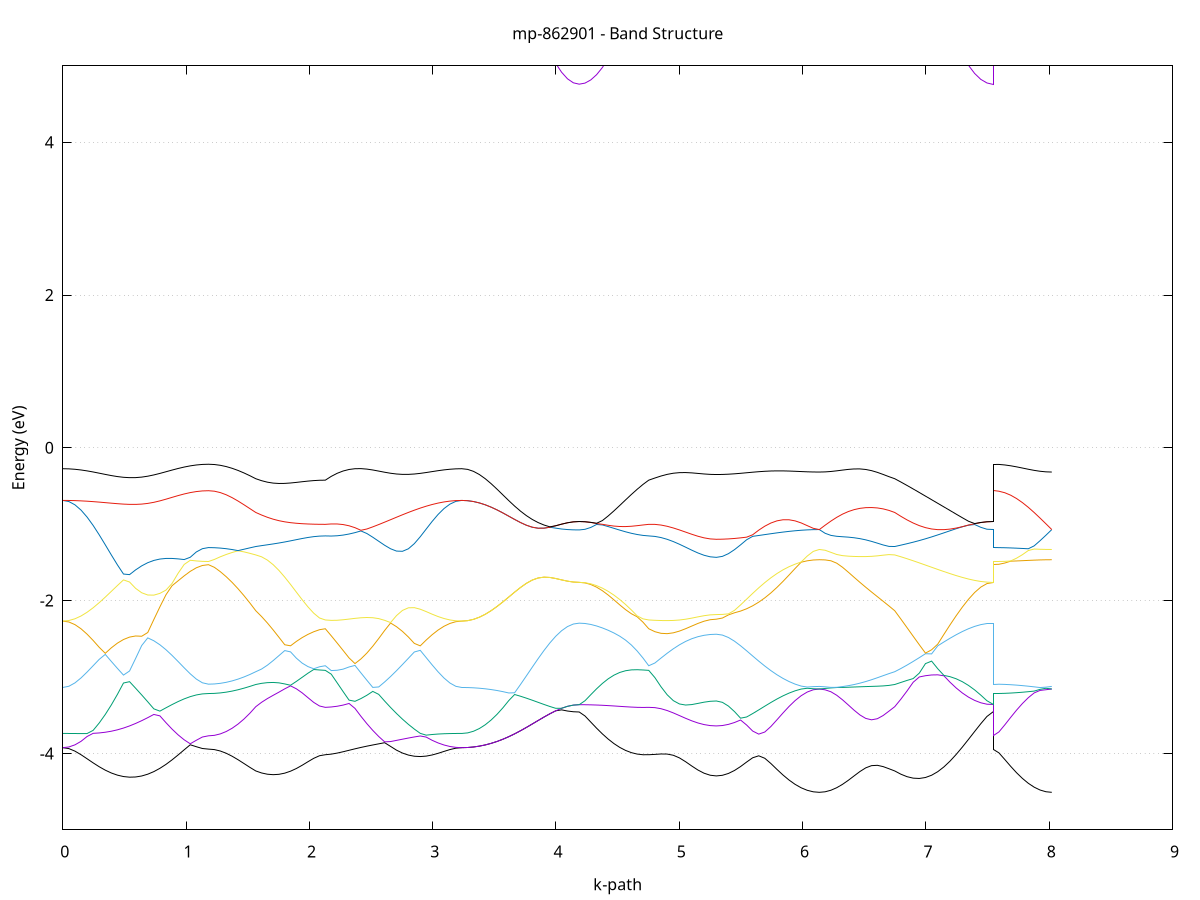 set title 'mp-862901 - Band Structure'
set xlabel 'k-path'
set ylabel 'Energy (eV)'
set grid y
set yrange [-5:5]
set terminal png size 800,600
set output 'mp-862901_bands_gnuplot.png'
plot '-' using 1:2 with lines notitle, '-' using 1:2 with lines notitle, '-' using 1:2 with lines notitle, '-' using 1:2 with lines notitle, '-' using 1:2 with lines notitle, '-' using 1:2 with lines notitle, '-' using 1:2 with lines notitle, '-' using 1:2 with lines notitle, '-' using 1:2 with lines notitle, '-' using 1:2 with lines notitle, '-' using 1:2 with lines notitle, '-' using 1:2 with lines notitle, '-' using 1:2 with lines notitle, '-' using 1:2 with lines notitle, '-' using 1:2 with lines notitle, '-' using 1:2 with lines notitle, '-' using 1:2 with lines notitle, '-' using 1:2 with lines notitle, '-' using 1:2 with lines notitle, '-' using 1:2 with lines notitle, '-' using 1:2 with lines notitle, '-' using 1:2 with lines notitle, '-' using 1:2 with lines notitle, '-' using 1:2 with lines notitle, '-' using 1:2 with lines notitle, '-' using 1:2 with lines notitle, '-' using 1:2 with lines notitle, '-' using 1:2 with lines notitle, '-' using 1:2 with lines notitle, '-' using 1:2 with lines notitle, '-' using 1:2 with lines notitle, '-' using 1:2 with lines notitle, '-' using 1:2 with lines notitle, '-' using 1:2 with lines notitle, '-' using 1:2 with lines notitle, '-' using 1:2 with lines notitle, '-' using 1:2 with lines notitle, '-' using 1:2 with lines notitle, '-' using 1:2 with lines notitle, '-' using 1:2 with lines notitle, '-' using 1:2 with lines notitle, '-' using 1:2 with lines notitle, '-' using 1:2 with lines notitle, '-' using 1:2 with lines notitle, '-' using 1:2 with lines notitle, '-' using 1:2 with lines notitle, '-' using 1:2 with lines notitle, '-' using 1:2 with lines notitle, '-' using 1:2 with lines notitle, '-' using 1:2 with lines notitle, '-' using 1:2 with lines notitle, '-' using 1:2 with lines notitle, '-' using 1:2 with lines notitle, '-' using 1:2 with lines notitle, '-' using 1:2 with lines notitle, '-' using 1:2 with lines notitle, '-' using 1:2 with lines notitle, '-' using 1:2 with lines notitle, '-' using 1:2 with lines notitle, '-' using 1:2 with lines notitle, '-' using 1:2 with lines notitle, '-' using 1:2 with lines notitle, '-' using 1:2 with lines notitle, '-' using 1:2 with lines notitle
0.000000 -37.028379
0.049224 -37.027979
0.098447 -37.026879
0.147671 -37.025079
0.196895 -37.022579
0.246118 -37.019379
0.295342 -37.015679
0.344565 -37.011379
0.393789 -37.006679
0.443013 -37.001679
0.492236 -36.996279
0.541460 -36.990879
0.590684 -36.985279
0.639907 -36.979679
0.689131 -36.974279
0.738354 -36.969079
0.787578 -36.964079
0.836802 -36.959579
0.886025 -36.955379
0.935249 -36.951779
0.984473 -36.948779
1.033696 -36.946379
1.082920 -36.944679
1.132143 -36.943579
1.181367 -36.943279
1.181367 -36.943279
1.229351 -36.943379
1.277336 -36.943879
1.325320 -36.944679
1.373304 -36.945779
1.421289 -36.947279
1.469273 -36.948979
1.517257 -36.950879
1.565242 -36.953079
1.565242 -36.953079
1.612234 -36.954779
1.659227 -36.956679
1.706220 -36.958779
1.753213 -36.960879
1.800205 -36.962979
1.847198 -36.965079
1.894191 -36.966879
1.941183 -36.968479
1.988176 -36.969879
2.035169 -36.970779
2.082161 -36.971379
2.129154 -36.971679
2.129154 -36.971679
2.177275 -36.970879
2.225397 -36.970579
2.273518 -36.970779
2.321640 -36.971479
2.369761 -36.972779
2.417883 -36.974579
2.466004 -36.976979
2.514126 -36.979879
2.562247 -36.983179
2.610368 -36.986979
2.658490 -36.991079
2.706611 -36.995379
2.754733 -36.999779
2.802854 -37.004179
2.850976 -37.008479
2.899097 -37.012679
2.947218 -37.016479
2.995340 -37.019979
3.043461 -37.022879
3.091583 -37.025279
3.139704 -37.026979
3.187826 -37.028079
3.235947 -37.028379
3.235947 -37.028379
3.283565 -37.028179
3.331183 -37.027379
3.378801 -37.026079
3.426420 -37.024379
3.474038 -37.022279
3.521656 -37.019779
3.569274 -37.016979
3.616892 -37.013979
3.664510 -37.010779
3.712128 -37.007479
3.759746 -37.004179
3.807364 -37.000979
3.854983 -36.997979
3.902601 -36.995079
3.950219 -36.992579
3.997837 -36.990479
4.045455 -36.988779
4.093073 -36.987479
4.140691 -36.986679
4.188309 -36.986479
4.188309 -36.986479
4.235302 -36.986279
4.282295 -36.985679
4.329287 -36.984879
4.376280 -36.983679
4.423273 -36.982279
4.470266 -36.980779
4.517258 -36.979079
4.564251 -36.977279
4.611244 -36.975679
4.658236 -36.974079
4.705229 -36.972679
4.752222 -36.971679
4.752222 -36.971679
4.802050 -36.971279
4.851879 -36.971179
4.901707 -36.971379
4.951536 -36.971679
5.001364 -36.972079
5.051193 -36.972479
5.101021 -36.972879
5.150850 -36.973279
5.200678 -36.973579
5.250507 -36.973779
5.300335 -36.973879
5.300335 -36.973879
5.349474 -36.973579
5.398612 -36.972879
5.447750 -36.971579
5.496889 -36.969879
5.546027 -36.967779
5.595165 -36.965379
5.644304 -36.962779
5.693442 -36.959979
5.742581 -36.957179
5.791719 -36.954379
5.840857 -36.951779
5.889996 -36.949379
5.939134 -36.947279
5.988273 -36.945579
6.037411 -36.944279
6.086549 -36.943479
6.135688 -36.943179
6.135688 -36.943179
6.182737 -36.943279
6.229787 -36.943579
6.276836 -36.943979
6.323886 -36.944479
6.370935 -36.945079
6.417985 -36.945879
6.465035 -36.946579
6.512084 -36.947479
6.559134 -36.948379
6.606183 -36.949379
6.653233 -36.950479
6.700282 -36.951679
6.747332 -36.953079
6.747332 -36.953079
6.797175 -36.955479
6.847018 -36.958179
6.896862 -36.960879
6.946705 -36.963679
6.996548 -36.966579
7.046391 -36.969479
7.096235 -36.972179
7.146078 -36.974879
7.195921 -36.977379
7.245764 -36.979579
7.295608 -36.981579
7.345451 -36.983279
7.395294 -36.984679
7.445138 -36.985679
7.494981 -36.986279
7.544824 -36.986479
7.544824 -36.943279
7.592442 -36.943279
7.640060 -36.943279
7.687678 -36.943279
7.735297 -36.943279
7.782915 -36.943279
7.830533 -36.943279
7.878151 -36.943179
7.925769 -36.943179
7.973387 -36.943179
8.021005 -36.943179
e
0.000000 -21.583179
0.049224 -21.584279
0.098447 -21.587479
0.147671 -21.592479
0.196895 -21.599179
0.246118 -21.606979
0.295342 -21.615379
0.344565 -21.623779
0.393789 -21.631679
0.443013 -21.638079
0.492236 -21.642779
0.541460 -21.645079
0.590684 -21.644779
0.639907 -21.641879
0.689131 -21.635979
0.738354 -21.627379
0.787578 -21.616379
0.836802 -21.603479
0.886025 -21.589379
0.935249 -21.575079
0.984473 -21.561379
1.033696 -21.549379
1.082920 -21.539779
1.132143 -21.533779
1.181367 -21.531679
1.181367 -21.531679
1.229351 -21.528979
1.277336 -21.520879
1.325320 -21.507479
1.373304 -21.488879
1.421289 -21.465279
1.469273 -21.437179
1.517257 -21.404379
1.565242 -21.367579
1.565242 -21.367579
1.612234 -21.341679
1.659227 -21.377279
1.706220 -21.411979
1.753213 -21.444379
1.800205 -21.474079
1.847198 -21.500779
1.894191 -21.523879
1.941183 -21.543279
1.988176 -21.558579
2.035169 -21.569479
2.082161 -21.576179
2.129154 -21.578479
2.129154 -21.578479
2.177275 -21.519379
2.225397 -21.458179
2.273518 -21.411779
2.321640 -21.460179
2.369761 -21.502679
2.417883 -21.539479
2.466004 -21.569879
2.514126 -21.594379
2.562247 -21.612879
2.610368 -21.625979
2.658490 -21.634079
2.706611 -21.637679
2.754733 -21.637879
2.802854 -21.634479
2.850976 -21.628879
2.899097 -21.621879
2.947218 -21.613879
2.995340 -21.605979
3.043461 -21.598479
3.091583 -21.592179
3.139704 -21.587179
3.187826 -21.584179
3.235947 -21.583179
3.235947 -21.583179
3.283565 -21.585579
3.331183 -21.592979
3.378801 -21.605179
3.426420 -21.621679
3.474038 -21.642279
3.521656 -21.665779
3.569274 -21.691879
3.616892 -21.719679
3.664510 -21.748679
3.712128 -21.777979
3.759746 -21.806879
3.807364 -21.834879
3.854983 -21.860979
3.902601 -21.884879
3.950219 -21.905879
3.997837 -21.923879
4.045455 -21.938179
4.093073 -21.948479
4.140691 -21.954679
4.188309 -21.956779
4.188309 -21.956779
4.235302 -21.953879
4.282295 -21.945179
4.329287 -21.930779
4.376280 -21.910979
4.423273 -21.885479
4.470266 -21.854879
4.517258 -21.819279
4.564251 -21.778879
4.611244 -21.734279
4.658236 -21.685679
4.705229 -21.633779
4.752222 -21.578479
4.752222 -21.578479
4.802050 -21.552779
4.851879 -21.539279
4.901707 -21.541579
4.951536 -21.556379
5.001364 -21.577379
5.051193 -21.599379
5.101021 -21.619679
5.150850 -21.636679
5.200678 -21.649279
5.250507 -21.657079
5.300335 -21.659579
5.300335 -21.659579
5.349474 -21.657079
5.398612 -21.649679
5.447750 -21.637479
5.496889 -21.620779
5.546027 -21.599879
5.595165 -21.575179
5.644304 -21.547379
5.693442 -21.517079
5.742581 -21.485279
5.791719 -21.452679
5.840857 -21.420879
5.889996 -21.390579
5.939134 -21.363379
5.988273 -21.340579
6.037411 -21.323279
6.086549 -21.312379
6.135688 -21.308679
6.135688 -21.308679
6.182737 -21.336579
6.229787 -21.361679
6.276836 -21.383379
6.323886 -21.401579
6.370935 -21.415779
6.417985 -21.425779
6.465035 -21.431379
6.512084 -21.432279
6.559134 -21.428379
6.606183 -21.419879
6.653233 -21.406879
6.700282 -21.389379
6.747332 -21.367579
6.747332 -21.367579
6.797175 -21.361679
6.847018 -21.421479
6.896862 -21.482179
6.946705 -21.542079
6.996548 -21.600679
7.046391 -21.656779
7.096235 -21.709679
7.146078 -21.758679
7.195921 -21.803179
7.245764 -21.842779
7.295608 -21.876779
7.345451 -21.905179
7.395294 -21.927479
7.445138 -21.943679
7.494981 -21.953479
7.544824 -21.956779
7.544824 -21.531679
7.592442 -21.529179
7.640060 -21.521679
7.687678 -21.509079
7.735297 -21.491679
7.782915 -21.469779
7.830533 -21.443679
7.878151 -21.414279
7.925769 -21.381379
7.973387 -21.345779
8.021005 -21.308679
e
0.000000 -20.646679
0.049224 -20.648679
0.098447 -20.654079
0.147671 -20.662779
0.196895 -20.674879
0.246118 -20.689779
0.295342 -20.707579
0.344565 -20.727879
0.393789 -20.749979
0.443013 -20.773879
0.492236 -20.798679
0.541460 -20.824379
0.590684 -20.850379
0.639907 -20.876079
0.689131 -20.901079
0.738354 -20.925279
0.787578 -20.947979
0.836802 -20.968679
0.886025 -20.987579
0.935249 -21.003979
0.984473 -21.017779
1.033696 -21.028679
1.082920 -21.036679
1.132143 -21.041579
1.181367 -21.043379
1.181367 -21.043379
1.229351 -21.047879
1.277336 -21.061879
1.325320 -21.084979
1.373304 -21.116279
1.421289 -21.154879
1.469273 -21.199579
1.517257 -21.249479
1.565242 -21.303179
1.565242 -21.303179
1.612234 -21.340879
1.659227 -21.318279
1.706220 -21.297779
1.753213 -21.280679
1.800205 -21.267079
1.847198 -21.256879
1.894191 -21.249479
1.941183 -21.244579
1.988176 -21.241179
2.035169 -21.239279
2.082161 -21.238479
2.129154 -21.238079
2.129154 -21.238079
2.177275 -21.299879
2.225397 -21.358079
2.273518 -21.395679
2.321640 -21.332279
2.369761 -21.268879
2.417883 -21.206179
2.466004 -21.144779
2.514126 -21.085179
2.562247 -21.028179
2.610368 -20.974479
2.658490 -20.924079
2.706611 -20.877579
2.754733 -20.835679
2.802854 -20.797979
2.850976 -20.764679
2.899097 -20.735779
2.947218 -20.711379
2.995340 -20.691179
3.043461 -20.674879
3.091583 -20.662579
3.139704 -20.653979
3.187826 -20.648679
3.235947 -20.646679
3.235947 -20.646679
3.283565 -20.647279
3.331183 -20.649179
3.378801 -20.652079
3.426420 -20.656079
3.474038 -20.660979
3.521656 -20.666679
3.569274 -20.673079
3.616892 -20.679979
3.664510 -20.687579
3.712128 -20.694979
3.759746 -20.702379
3.807364 -20.709579
3.854983 -20.716179
3.902601 -20.722479
3.950219 -20.728079
3.997837 -20.732879
4.045455 -20.736379
4.093073 -20.739379
4.140691 -20.741079
4.188309 -20.741679
4.188309 -20.741679
4.235302 -20.745379
4.282295 -20.756779
4.329287 -20.776179
4.376280 -20.803879
4.423273 -20.839479
4.470266 -20.882979
4.517258 -20.933379
4.564251 -20.989379
4.611244 -21.049879
4.658236 -21.112279
4.705229 -21.175679
4.752222 -21.238079
4.752222 -21.238079
4.802050 -21.263879
4.851879 -21.272579
4.901707 -21.261079
4.951536 -21.233779
5.001364 -21.197979
5.051193 -21.159679
5.101021 -21.123379
5.150850 -21.092079
5.200678 -21.068179
5.250507 -21.052979
5.300335 -21.047779
5.300335 -21.047779
5.349474 -21.050079
5.398612 -21.056779
5.447750 -21.067779
5.496889 -21.082579
5.546027 -21.100579
5.595165 -21.121279
5.644304 -21.143879
5.693442 -21.167479
5.742581 -21.191579
5.791719 -21.215079
5.840857 -21.237479
5.889996 -21.257679
5.939134 -21.275179
5.988273 -21.289479
6.037411 -21.300079
6.086549 -21.306579
6.135688 -21.308679
6.135688 -21.308679
6.182737 -21.280779
6.229787 -21.255779
6.276836 -21.234579
6.323886 -21.217479
6.370935 -21.204979
6.417985 -21.197579
6.465035 -21.195479
6.512084 -21.198979
6.559134 -21.208379
6.606183 -21.223579
6.653233 -21.244779
6.700282 -21.271479
6.747332 -21.303179
6.747332 -21.303179
6.797175 -21.325479
6.847018 -21.279779
6.896862 -21.231479
6.946705 -21.180879
6.996548 -21.128779
7.046391 -21.076479
7.096235 -21.024579
7.146078 -20.973979
7.195921 -20.925879
7.245764 -20.881579
7.295608 -20.841579
7.345451 -20.806979
7.395294 -20.778879
7.445138 -20.758279
7.494981 -20.745679
7.544824 -20.741679
7.544824 -21.043379
7.592442 -21.046879
7.640060 -21.057579
7.687678 -21.074479
7.735297 -21.097879
7.782915 -21.126379
7.830533 -21.158979
7.878151 -21.194479
7.925769 -21.231979
7.973387 -21.270379
8.021005 -21.308679
e
0.000000 -19.597179
0.049224 -19.598779
0.098447 -19.603179
0.147671 -19.610179
0.196895 -19.619779
0.246118 -19.631179
0.295342 -19.644479
0.344565 -19.659179
0.393789 -19.674979
0.443013 -19.691979
0.492236 -19.709979
0.541460 -19.729279
0.590684 -19.749779
0.639907 -19.771579
0.689131 -19.794679
0.738354 -19.818979
0.787578 -19.844079
0.836802 -19.869379
0.886025 -19.894479
0.935249 -19.918379
0.984473 -19.939979
1.033696 -19.958179
1.082920 -19.972079
1.132143 -19.980879
1.181367 -19.983979
1.181367 -19.983979
1.229351 -19.986779
1.277336 -19.995279
1.325320 -20.008779
1.373304 -20.026079
1.421289 -20.045679
1.469273 -20.066379
1.517257 -20.086579
1.565242 -20.104879
1.565242 -20.104879
1.612234 -20.114079
1.659227 -20.117879
1.706220 -20.116179
1.753213 -20.109279
1.800205 -20.097979
1.847198 -20.083579
1.894191 -20.067479
1.941183 -20.051279
1.988176 -20.036579
2.035169 -20.024879
2.082161 -20.017579
2.129154 -20.014879
2.129154 -20.014879
2.177275 -19.999179
2.225397 -19.980779
2.273518 -19.960679
2.321640 -19.938779
2.369761 -19.915779
2.417883 -19.891779
2.466004 -19.866979
2.514126 -19.842179
2.562247 -19.817379
2.610368 -19.792679
2.658490 -19.768479
2.706611 -19.744979
2.754733 -19.722579
2.802854 -19.701279
2.850976 -19.681079
2.899097 -19.662879
2.947218 -19.646279
2.995340 -19.631879
3.043461 -19.619679
3.091583 -19.609979
3.139704 -19.602879
3.187826 -19.598679
3.235947 -19.597179
3.235947 -19.597179
3.283565 -19.600079
3.331183 -19.608979
3.378801 -19.623479
3.426420 -19.642779
3.474038 -19.665979
3.521656 -19.691979
3.569274 -19.720279
3.616892 -19.749579
3.664510 -19.779679
3.712128 -19.809179
3.759746 -19.837779
3.807364 -19.864979
3.854983 -19.889779
3.902601 -19.912279
3.950219 -19.931879
3.997837 -19.948479
4.045455 -19.961479
4.093073 -19.970979
4.140691 -19.976679
4.188309 -19.978579
4.188309 -19.978579
4.235302 -19.981079
4.282295 -19.988479
4.329287 -19.999279
4.376280 -20.011879
4.423273 -20.023979
4.470266 -20.034079
4.517258 -20.040879
4.564251 -20.043579
4.611244 -20.042279
4.658236 -20.036779
4.705229 -20.027679
4.752222 -20.014879
4.752222 -20.014879
4.802050 -20.006379
4.851879 -19.996279
4.901707 -19.985079
4.951536 -19.973779
5.001364 -19.962879
5.051193 -19.952879
5.101021 -19.944079
5.150850 -19.936979
5.200678 -19.931879
5.250507 -19.928579
5.300335 -19.927579
5.300335 -19.927579
5.349474 -19.927579
5.398612 -19.927479
5.447750 -19.927379
5.496889 -19.927779
5.546027 -19.928479
5.595165 -19.929879
5.644304 -19.932479
5.693442 -19.935979
5.742581 -19.941179
5.791719 -19.947579
5.840857 -19.955279
5.889996 -19.963379
5.939134 -19.971679
5.988273 -19.979379
6.037411 -19.985579
6.086549 -19.989679
6.135688 -19.990979
6.135688 -19.990979
6.182737 -19.990479
6.229787 -19.989579
6.276836 -19.989179
6.323886 -19.990379
6.370935 -19.994079
6.417985 -20.001079
6.465035 -20.011679
6.512084 -20.025579
6.559134 -20.041879
6.606183 -20.059379
6.653233 -20.076879
6.700282 -20.092479
6.747332 -20.104879
6.747332 -20.104879
6.797175 -20.120979
6.847018 -20.132679
6.896862 -20.139979
6.946705 -20.142079
6.996548 -20.138979
7.046391 -20.130979
7.096235 -20.118579
7.146078 -20.102279
7.195921 -20.083079
7.245764 -20.062379
7.295608 -20.041279
7.345451 -20.021179
7.395294 -20.003579
7.445138 -19.989979
7.494981 -19.981379
7.544824 -19.978579
7.544824 -19.983979
7.592442 -19.984079
7.640060 -19.984679
7.687678 -19.985179
7.735297 -19.986179
7.782915 -19.987379
7.830533 -19.988379
7.878151 -19.989479
7.925769 -19.990379
7.973387 -19.990779
8.021005 -19.990979
e
0.000000 -17.201079
0.049224 -17.201379
0.098447 -17.202179
0.147671 -17.203579
0.196895 -17.205579
0.246118 -17.207979
0.295342 -17.210979
0.344565 -17.214379
0.393789 -17.218179
0.443013 -17.242079
0.492236 -17.267779
0.541460 -17.294379
0.590684 -17.321179
0.639907 -17.347779
0.689131 -17.373879
0.738354 -17.398879
0.787578 -17.422379
0.836802 -17.444179
0.886025 -17.463679
0.935249 -17.480779
0.984473 -17.495079
1.033696 -17.506479
1.082920 -17.514779
1.132143 -17.519779
1.181367 -17.521479
1.181367 -17.521479
1.229351 -17.515379
1.277336 -17.497879
1.325320 -17.469779
1.373304 -17.432979
1.421289 -17.389679
1.469273 -17.342179
1.517257 -17.293079
1.565242 -17.244779
1.565242 -17.244779
1.612234 -17.212879
1.659227 -17.183779
1.706220 -17.158879
1.753213 -17.139879
1.800205 -17.127779
1.847198 -17.122779
1.894191 -17.123779
1.941183 -17.128679
1.988176 -17.135179
2.035169 -17.141179
2.082161 -17.145379
2.129154 -17.146879
2.129154 -17.146879
2.177275 -17.137979
2.225397 -17.129479
2.273518 -17.121679
2.321640 -17.114579
2.369761 -17.108479
2.417883 -17.103279
2.466004 -17.099179
2.514126 -17.095979
2.562247 -17.093879
2.610368 -17.112579
2.658490 -17.137679
2.706611 -17.158179
2.754733 -17.174179
2.802854 -17.186279
2.850976 -17.194679
2.899097 -17.199979
2.947218 -17.202879
2.995340 -17.203879
3.043461 -17.203779
3.091583 -17.202979
3.139704 -17.202079
3.187826 -17.201379
3.235947 -17.201079
3.235947 -17.201079
3.283565 -17.194579
3.331183 -17.175379
3.378801 -17.144279
3.426420 -17.121979
3.474038 -17.127679
3.521656 -17.134279
3.569274 -17.141679
3.616892 -17.149679
3.664510 -17.158079
3.712128 -17.166679
3.759746 -17.175279
3.807364 -17.183579
3.854983 -17.191479
3.902601 -17.198779
3.950219 -17.205179
3.997837 -17.210779
4.045455 -17.215179
4.093073 -17.218379
4.140691 -17.220379
4.188309 -17.220979
4.188309 -17.220979
4.235302 -17.220379
4.282295 -17.218379
4.329287 -17.214979
4.376280 -17.210479
4.423273 -17.204779
4.470266 -17.198179
4.517258 -17.190679
4.564251 -17.182579
4.611244 -17.173879
4.658236 -17.164979
4.705229 -17.155879
4.752222 -17.146879
4.752222 -17.146879
4.802050 -17.141979
4.851879 -17.136779
4.901707 -17.131479
4.951536 -17.126279
5.001364 -17.121179
5.051193 -17.116579
5.101021 -17.112579
5.150850 -17.123079
5.200678 -17.151979
5.250507 -17.169879
5.300335 -17.175979
5.300335 -17.175979
5.349474 -17.178079
5.398612 -17.184279
5.447750 -17.194079
5.496889 -17.206979
5.546027 -17.221979
5.595165 -17.238079
5.644304 -17.254279
5.693442 -17.269279
5.742581 -17.281979
5.791719 -17.291379
5.840857 -17.296579
5.889996 -17.297179
5.939134 -17.293079
5.988273 -17.284879
6.037411 -17.274179
6.086549 -17.264379
6.135688 -17.260179
6.135688 -17.260179
6.182737 -17.262879
6.229787 -17.274779
6.276836 -17.298479
6.323886 -17.326679
6.370935 -17.351179
6.417985 -17.367279
6.465035 -17.373279
6.512084 -17.368779
6.559134 -17.354479
6.606183 -17.332279
6.653233 -17.304679
6.700282 -17.274679
6.747332 -17.244779
6.747332 -17.244779
6.797175 -17.197879
6.847018 -17.156379
6.896862 -17.122279
6.946705 -17.096779
6.996548 -17.080479
7.046391 -17.073579
7.096235 -17.075679
7.146078 -17.085679
7.195921 -17.101979
7.245764 -17.122879
7.295608 -17.146379
7.345451 -17.171879
7.395294 -17.192779
7.445138 -17.208279
7.494981 -17.217779
7.544824 -17.220979
7.544824 -17.521479
7.592442 -17.515779
7.640060 -17.498879
7.687678 -17.471279
7.735297 -17.434079
7.782915 -17.388379
7.830533 -17.335479
7.878151 -17.277079
7.925769 -17.261679
7.973387 -17.260579
8.021005 -17.260179
e
0.000000 -17.111379
0.049224 -17.113179
0.098447 -17.118679
0.147671 -17.127679
0.196895 -17.140079
0.246118 -17.155579
0.295342 -17.173879
0.344565 -17.194679
0.393789 -17.217479
0.443013 -17.222379
0.492236 -17.226779
0.541460 -17.231479
0.590684 -17.236379
0.639907 -17.241379
0.689131 -17.246279
0.738354 -17.251079
0.787578 -17.255779
0.836802 -17.260079
0.886025 -17.264079
0.935249 -17.267579
0.984473 -17.270579
1.033696 -17.272979
1.082920 -17.274779
1.132143 -17.275779
1.181367 -17.276179
1.181367 -17.276179
1.229351 -17.270979
1.277336 -17.255779
1.325320 -17.230879
1.373304 -17.197079
1.421289 -17.155479
1.469273 -17.107079
1.517257 -17.053179
1.565242 -16.994979
1.565242 -16.994979
1.612234 -16.953279
1.659227 -16.911679
1.706220 -16.870879
1.753213 -16.841479
1.800205 -16.847279
1.847198 -16.848179
1.894191 -16.844979
1.941183 -16.839379
1.988176 -16.832979
2.035169 -16.827479
2.082161 -16.823779
2.129154 -16.822479
2.129154 -16.822479
2.177275 -16.798379
2.225397 -16.780779
2.273518 -16.821479
2.321640 -16.872679
2.369761 -16.921479
2.417883 -16.967479
2.466004 -17.009979
2.514126 -17.048579
2.562247 -17.082879
2.610368 -17.092779
2.658490 -17.092579
2.706611 -17.093179
2.754733 -17.094379
2.802854 -17.096079
2.850976 -17.098179
2.899097 -17.100479
2.947218 -17.102879
2.995340 -17.105179
3.043461 -17.107179
3.091583 -17.108979
3.139704 -17.110279
3.187826 -17.111079
3.235947 -17.111379
3.235947 -17.111379
3.283565 -17.111979
3.331183 -17.114079
3.378801 -17.117379
3.426420 -17.121979
3.474038 -17.127679
3.521656 -17.134279
3.569274 -17.141679
3.616892 -17.149679
3.664510 -17.158079
3.712128 -17.166679
3.759746 -17.175279
3.807364 -17.183579
3.854983 -17.191479
3.902601 -17.198779
3.950219 -17.205179
3.997837 -17.210779
4.045455 -17.215179
4.093073 -17.218379
4.140691 -17.220379
4.188309 -17.220979
4.188309 -17.220979
4.235302 -17.215579
4.282295 -17.199579
4.329287 -17.174179
4.376280 -17.140879
4.423273 -17.101579
4.470266 -17.058479
4.517258 -17.013679
4.564251 -16.969079
4.611244 -16.926379
4.658236 -16.886979
4.705229 -16.852079
4.752222 -16.822479
4.752222 -16.822479
4.802050 -16.818979
4.851879 -16.841879
4.901707 -16.884479
4.951536 -16.935479
5.001364 -16.988279
5.051193 -17.038979
5.101021 -17.084779
5.150850 -17.109279
5.200678 -17.106879
5.250507 -17.105379
5.300335 -17.104879
5.300335 -17.104879
5.349474 -17.104779
5.398612 -17.104379
5.447750 -17.103779
5.496889 -17.102879
5.546027 -17.101679
5.595165 -17.100379
5.644304 -17.098779
5.693442 -17.096979
5.742581 -17.095079
5.791719 -17.093179
5.840857 -17.091179
5.889996 -17.089379
5.939134 -17.087779
5.988273 -17.086379
6.037411 -17.085379
6.086549 -17.084779
6.135688 -17.084479
6.135688 -17.084479
6.182737 -17.130479
6.229787 -17.162479
6.276836 -17.175879
6.323886 -17.175679
6.370935 -17.168479
6.417985 -17.157279
6.465035 -17.143279
6.512084 -17.126779
6.559134 -17.107679
6.606183 -17.085479
6.653233 -17.059679
6.700282 -17.029679
6.747332 -16.994979
6.747332 -16.994979
6.797175 -16.931379
6.847018 -16.865979
6.896862 -16.872379
6.946705 -16.906079
6.996548 -16.941279
7.046391 -16.977379
7.096235 -17.013779
7.146078 -17.049679
7.195921 -17.084279
7.245764 -17.116879
7.295608 -17.146079
7.345451 -17.169179
7.395294 -17.190079
7.445138 -17.206679
7.494981 -17.217379
7.544824 -17.220979
7.544824 -17.276179
7.592442 -17.275779
7.640060 -17.274679
7.687678 -17.272879
7.735297 -17.270679
7.782915 -17.268179
7.830533 -17.265679
7.878151 -17.263479
7.925769 -17.214679
7.973387 -17.149979
8.021005 -17.084479
e
0.000000 -17.111379
0.049224 -17.106979
0.098447 -17.093979
0.147671 -17.073079
0.196895 -17.045679
0.246118 -17.012879
0.295342 -16.976679
0.344565 -16.938479
0.393789 -16.900079
0.443013 -16.862879
0.492236 -16.828079
0.541460 -16.796679
0.590684 -16.769379
0.639907 -16.746379
0.689131 -16.727679
0.738354 -16.713079
0.787578 -16.702279
0.836802 -16.694579
0.886025 -16.689479
0.935249 -16.686379
0.984473 -16.684679
1.033696 -16.683879
1.082920 -16.683579
1.132143 -16.683579
1.181367 -16.683579
1.181367 -16.683579
1.229351 -16.685179
1.277336 -16.689979
1.325320 -16.697979
1.373304 -16.709179
1.421289 -16.723379
1.469273 -16.740779
1.517257 -16.761079
1.565242 -16.784179
1.565242 -16.784179
1.612234 -16.801079
1.659227 -16.817179
1.706220 -16.831079
1.753213 -16.831879
1.800205 -16.795479
1.847198 -16.762179
1.894191 -16.732879
1.941183 -16.708079
1.988176 -16.688279
2.035169 -16.673779
2.082161 -16.664979
2.129154 -16.662079
2.129154 -16.662079
2.177275 -16.715479
2.225397 -16.768879
2.273518 -16.769879
2.321640 -16.765379
2.369761 -16.767179
2.417883 -16.774679
2.466004 -16.787379
2.514126 -16.804579
2.562247 -16.825479
2.610368 -16.849479
2.658490 -16.875679
2.706611 -16.903279
2.754733 -16.931679
2.802854 -16.959979
2.850976 -16.987479
2.899097 -17.013579
2.947218 -17.037579
2.995340 -17.058979
3.043461 -17.077179
3.091583 -17.091879
3.139704 -17.102579
3.187826 -17.109179
3.235947 -17.111379
3.235947 -17.111379
3.283565 -17.111979
3.331183 -17.114079
3.378801 -17.117379
3.426420 -17.102379
3.474038 -17.051079
3.521656 -16.992079
3.569274 -16.927179
3.616892 -16.858279
3.664510 -16.787079
3.712128 -16.715479
3.759746 -16.644979
3.807364 -16.577279
3.854983 -16.513779
3.902601 -16.455879
3.950219 -16.404679
3.997837 -16.361379
4.045455 -16.326679
4.093073 -16.301479
4.140691 -16.285979
4.188309 -16.280879
4.188309 -16.280879
4.235302 -16.284079
4.282295 -16.293479
4.329287 -16.309079
4.376280 -16.330679
4.423273 -16.357779
4.470266 -16.390179
4.517258 -16.427179
4.564251 -16.468379
4.611244 -16.513179
4.658236 -16.560879
4.705229 -16.610779
4.752222 -16.662079
4.752222 -16.662079
4.802050 -16.682379
4.851879 -16.682479
4.901707 -16.667579
4.951536 -16.647579
5.001364 -16.626979
5.051193 -16.607879
5.101021 -16.591379
5.150850 -16.577979
5.200678 -16.568179
5.250507 -16.562179
5.300335 -16.560079
5.300335 -16.560079
5.349474 -16.563379
5.398612 -16.573079
5.447750 -16.589079
5.496889 -16.611079
5.546027 -16.638579
5.595165 -16.671179
5.644304 -16.708179
5.693442 -16.748879
5.742581 -16.792479
5.791719 -16.838079
5.840857 -16.884579
5.889996 -16.930779
5.939134 -16.975279
5.988273 -17.016179
6.037411 -17.050879
6.086549 -17.075379
6.135688 -17.084479
6.135688 -17.084479
6.182737 -17.034779
6.229787 -16.986679
6.276836 -16.941279
6.323886 -16.899579
6.370935 -16.862379
6.417985 -16.830579
6.465035 -16.804579
6.512084 -16.784879
6.559134 -16.771779
6.606183 -16.765279
6.653233 -16.765479
6.700282 -16.771879
6.747332 -16.784179
6.747332 -16.784179
6.797175 -16.811079
6.847018 -16.840479
6.896862 -16.799879
6.946705 -16.734379
6.996548 -16.670479
7.046391 -16.609279
7.096235 -16.551479
7.146078 -16.497879
7.195921 -16.449179
7.245764 -16.405879
7.295608 -16.368479
7.345451 -16.337379
7.395294 -16.312779
7.445138 -16.295079
7.494981 -16.284479
7.544824 -16.280879
7.544824 -16.683579
7.592442 -16.688379
7.640060 -16.702679
7.687678 -16.726079
7.735297 -16.758179
7.782915 -16.798379
7.830533 -16.845679
7.878151 -16.899179
7.925769 -16.957679
7.973387 -17.019879
8.021005 -17.084479
e
0.000000 -3.925179
0.049224 -3.937279
0.098447 -3.970379
0.147671 -4.017179
0.196895 -4.070279
0.246118 -4.124079
0.295342 -4.174779
0.344565 -4.219579
0.393789 -4.256679
0.443013 -4.284779
0.492236 -4.303279
0.541460 -4.311379
0.590684 -4.308879
0.639907 -4.295879
0.689131 -4.272279
0.738354 -4.238679
0.787578 -4.195579
0.836802 -4.143979
0.886025 -4.084979
0.935249 -4.020579
0.984473 -3.953279
1.033696 -3.887079
1.082920 -3.912679
1.132143 -3.936079
1.181367 -3.943979
1.181367 -3.943979
1.229351 -3.950279
1.277336 -3.968779
1.325320 -3.998279
1.373304 -4.037179
1.421289 -4.082879
1.469273 -4.132479
1.517257 -4.182679
1.565242 -4.229979
1.565242 -4.229979
1.612234 -4.256279
1.659227 -4.272679
1.706220 -4.278679
1.753213 -4.273979
1.800205 -4.258679
1.847198 -4.232979
1.894191 -4.198079
1.941183 -4.155679
1.988176 -4.109379
2.035169 -4.064679
2.082161 -4.030679
2.129154 -4.017579
2.129154 -4.017579
2.177275 -4.009779
2.225397 -3.996079
2.273518 -3.978579
2.321640 -3.959379
2.369761 -3.940179
2.417883 -3.922079
2.466004 -3.905379
2.514126 -3.889879
2.562247 -3.874979
2.610368 -3.860179
2.658490 -3.908779
2.706611 -3.957779
2.754733 -3.995579
2.802854 -4.022079
2.850976 -4.037179
2.899097 -4.041479
2.947218 -4.035579
2.995340 -4.020879
3.043461 -3.999379
3.091583 -3.974279
3.139704 -3.949979
3.187826 -3.931979
3.235947 -3.925179
3.235947 -3.925179
3.283565 -3.922979
3.331183 -3.916179
3.378801 -3.904979
3.426420 -3.889179
3.474038 -3.868779
3.521656 -3.843979
3.569274 -3.814779
3.616892 -3.781379
3.664510 -3.744179
3.712128 -3.703579
3.759746 -3.660379
3.807364 -3.615379
3.854983 -3.569679
3.902601 -3.524479
3.950219 -3.481579
3.997837 -3.442579
4.045455 -3.430079
4.093073 -3.445379
4.140691 -3.454879
4.188309 -3.458179
4.188309 -3.458179
4.235302 -3.510379
4.282295 -3.590479
4.329287 -3.670179
4.376280 -3.744979
4.423273 -3.812679
4.470266 -3.871979
4.517258 -3.921679
4.564251 -3.961179
4.611244 -3.990179
4.658236 -4.008879
4.705229 -4.017679
4.752222 -4.017579
4.752222 -4.017579
4.802050 -4.013079
4.851879 -4.007779
4.901707 -4.008979
4.951536 -4.024579
5.001364 -4.059179
5.051193 -4.109079
5.101021 -4.164979
5.150850 -4.217479
5.200678 -4.259279
5.250507 -4.285879
5.300335 -4.294979
5.300335 -4.294979
5.349474 -4.286879
5.398612 -4.262679
5.447750 -4.223679
5.496889 -4.172379
5.546027 -4.113379
5.595165 -4.057479
5.644304 -4.031679
5.693442 -4.064079
5.742581 -4.132379
5.791719 -4.208979
5.840857 -4.282679
5.889996 -4.348879
5.939134 -4.405279
5.988273 -4.450279
6.037411 -4.483079
6.086549 -4.502979
6.135688 -4.509679
6.135688 -4.509679
6.182737 -4.502779
6.229787 -4.482379
6.276836 -4.449279
6.323886 -4.405079
6.370935 -4.352179
6.417985 -4.294479
6.465035 -4.237479
6.512084 -4.189479
6.559134 -4.160479
6.606183 -4.156179
6.653233 -4.172979
6.700282 -4.200779
6.747332 -4.229979
6.747332 -4.229979
6.797175 -4.272479
6.847018 -4.304879
6.896862 -4.324179
6.946705 -4.328279
6.996548 -4.315679
7.046391 -4.285979
7.096235 -4.239379
7.146078 -4.177079
7.195921 -4.100979
7.245764 -4.013479
7.295608 -3.917579
7.345451 -3.816479
7.395294 -3.713379
7.445138 -3.611779
7.494981 -3.516979
7.544824 -3.458179
7.544824 -3.943979
7.592442 -3.993279
7.640060 -4.080379
7.687678 -4.169679
7.735297 -4.253279
7.782915 -4.327879
7.830533 -4.391379
7.878151 -4.442279
7.925769 -4.479479
7.973387 -4.502079
8.021005 -4.509679
e
0.000000 -3.925179
0.049224 -3.915979
0.098447 -3.888279
0.147671 -3.842579
0.196895 -3.779079
0.246118 -3.737679
0.295342 -3.732379
0.344565 -3.723179
0.393789 -3.709779
0.443013 -3.691579
0.492236 -3.668479
0.541460 -3.640579
0.590684 -3.608179
0.639907 -3.571879
0.689131 -3.532279
0.738354 -3.490179
0.787578 -3.508779
0.836802 -3.598079
0.886025 -3.681879
0.935249 -3.757379
0.984473 -3.822179
1.033696 -3.874379
1.082920 -3.828279
1.132143 -3.785779
1.181367 -3.769979
1.181367 -3.769979
1.229351 -3.763779
1.277336 -3.744979
1.325320 -3.713979
1.373304 -3.670979
1.421289 -3.616379
1.469273 -3.550679
1.517257 -3.474479
1.565242 -3.388679
1.565242 -3.388679
1.612234 -3.331179
1.659227 -3.282679
1.706220 -3.239779
1.753213 -3.198179
1.800205 -3.154979
1.847198 -3.115879
1.894191 -3.154479
1.941183 -3.207479
1.988176 -3.270379
2.035169 -3.332579
2.082161 -3.379579
2.129154 -3.397379
2.129154 -3.397379
2.177275 -3.392379
2.225397 -3.382879
2.273518 -3.367779
2.321640 -3.346479
2.369761 -3.411179
2.417883 -3.514179
2.466004 -3.610579
2.514126 -3.699079
2.562247 -3.778879
2.610368 -3.848979
2.658490 -3.845079
2.706611 -3.829779
2.754733 -3.814279
2.802854 -3.799079
2.850976 -3.784779
2.899097 -3.772079
2.947218 -3.786579
2.995340 -3.828479
3.043461 -3.862979
3.091583 -3.890079
3.139704 -3.909579
3.187826 -3.921279
3.235947 -3.925179
3.235947 -3.925179
3.283565 -3.922979
3.331183 -3.916179
3.378801 -3.904979
3.426420 -3.889179
3.474038 -3.868779
3.521656 -3.843979
3.569274 -3.814779
3.616892 -3.781379
3.664510 -3.744179
3.712128 -3.703579
3.759746 -3.660379
3.807364 -3.615379
3.854983 -3.569679
3.902601 -3.524479
3.950219 -3.481579
3.997837 -3.442579
4.045455 -3.409379
4.093073 -3.383979
4.140691 -3.367979
4.188309 -3.362479
4.188309 -3.362479
4.235302 -3.362979
4.282295 -3.364479
4.329287 -3.366979
4.376280 -3.370279
4.423273 -3.374479
4.470266 -3.379179
4.517258 -3.384279
4.564251 -3.389379
4.611244 -3.393779
4.658236 -3.397179
4.705229 -3.398579
4.752222 -3.397379
4.752222 -3.397379
4.802050 -3.400979
4.851879 -3.415279
4.901707 -3.439079
4.951536 -3.470179
5.001364 -3.505179
5.051193 -3.540679
5.101021 -3.573679
5.150850 -3.601679
5.200678 -3.622879
5.250507 -3.636079
5.300335 -3.640579
5.300335 -3.640579
5.349474 -3.635479
5.398612 -3.620279
5.447750 -3.595879
5.496889 -3.563079
5.546027 -3.628679
5.595165 -3.707679
5.644304 -3.747679
5.693442 -3.720279
5.742581 -3.648479
5.791719 -3.561079
5.840857 -3.471279
5.889996 -3.385679
5.939134 -3.309079
5.988273 -3.245179
6.037411 -3.197079
6.086549 -3.167279
6.135688 -3.157079
6.135688 -3.157079
6.182737 -3.167879
6.229787 -3.193479
6.276836 -3.239079
6.323886 -3.298879
6.370935 -3.366379
6.417985 -3.434979
6.465035 -3.496779
6.512084 -3.542079
6.559134 -3.560479
6.606183 -3.546279
6.653233 -3.504379
6.700282 -3.447379
6.747332 -3.388679
6.747332 -3.388679
6.797175 -3.290079
6.847018 -3.183079
6.896862 -3.068879
6.946705 -2.999379
6.996548 -2.983179
7.046391 -2.973479
7.096235 -2.971679
7.146078 -2.984279
7.195921 -3.068679
7.245764 -3.143979
7.295608 -3.209179
7.345451 -3.263579
7.395294 -3.306479
7.445138 -3.337479
7.494981 -3.356179
7.544824 -3.362479
7.544824 -3.769979
7.592442 -3.718879
7.640060 -3.626279
7.687678 -3.528479
7.735297 -3.433979
7.782915 -3.347079
7.830533 -3.270879
7.878151 -3.208379
7.925769 -3.175779
7.973387 -3.166679
8.021005 -3.157079
e
0.000000 -3.738979
0.049224 -3.739279
0.098447 -3.739979
0.147671 -3.740579
0.196895 -3.740179
0.246118 -3.698679
0.295342 -3.602179
0.344565 -3.490579
0.393789 -3.365179
0.443013 -3.227379
0.492236 -3.078779
0.541460 -3.061279
0.590684 -3.147179
0.639907 -3.234779
0.689131 -3.324779
0.738354 -3.416779
0.787578 -3.446879
0.836802 -3.403379
0.886025 -3.361179
0.935249 -3.321679
0.984473 -3.286479
1.033696 -3.257179
1.082920 -3.234979
1.132143 -3.221279
1.181367 -3.216579
1.181367 -3.216579
1.229351 -3.214579
1.277336 -3.208479
1.325320 -3.198479
1.373304 -3.184579
1.421289 -3.167079
1.469273 -3.146379
1.517257 -3.123079
1.565242 -3.098179
1.565242 -3.098179
1.612234 -3.083079
1.659227 -3.073979
1.706220 -3.071479
1.753213 -3.076679
1.800205 -3.090779
1.847198 -3.108279
1.894191 -3.057779
1.941183 -3.004379
1.988176 -2.950679
2.035169 -2.901979
2.082161 -2.908179
2.129154 -2.913179
2.129154 -2.913179
2.177275 -2.963079
2.225397 -3.076779
2.273518 -3.190779
2.321640 -3.302879
2.369761 -3.318279
2.417883 -3.282679
2.466004 -3.239379
2.514126 -3.188479
2.562247 -3.227479
2.610368 -3.315179
2.658490 -3.398879
2.706611 -3.477879
2.754733 -3.551679
2.802854 -3.619879
2.850976 -3.681979
2.899097 -3.737679
2.947218 -3.761279
2.995340 -3.752879
3.043461 -3.746779
3.091583 -3.742779
3.139704 -3.740479
3.187826 -3.739279
3.235947 -3.738979
3.235947 -3.738979
3.283565 -3.731679
3.331183 -3.710079
3.378801 -3.674379
3.426420 -3.625179
3.474038 -3.562979
3.521656 -3.488779
3.569274 -3.403579
3.616892 -3.308979
3.664510 -3.229179
3.712128 -3.251879
3.759746 -3.276979
3.807364 -3.303779
3.854983 -3.331579
3.902601 -3.359379
3.950219 -3.385979
3.997837 -3.409979
4.045455 -3.409379
4.093073 -3.383979
4.140691 -3.367979
4.188309 -3.362479
4.188309 -3.362479
4.235302 -3.310579
4.282295 -3.231579
4.329287 -3.154479
4.376280 -3.084279
4.423273 -3.024079
4.470266 -2.975779
4.517258 -2.940479
4.564251 -2.917979
4.611244 -2.906879
4.658236 -2.904679
4.705229 -2.908079
4.752222 -2.913179
4.752222 -2.913179
4.802050 -3.008079
4.851879 -3.128379
4.901707 -3.232679
4.951536 -3.309479
5.001364 -3.353079
5.051193 -3.366979
5.101021 -3.360979
5.150850 -3.345879
5.200678 -3.329779
5.250507 -3.318179
5.300335 -3.314079
5.300335 -3.314079
5.349474 -3.331579
5.398612 -3.380679
5.447750 -3.453079
5.496889 -3.539079
5.546027 -3.523479
5.595165 -3.478879
5.644304 -3.430979
5.693442 -3.382079
5.742581 -3.333979
5.791719 -3.288479
5.840857 -3.247079
5.889996 -3.210879
5.939134 -3.180879
5.988273 -3.157979
6.037411 -3.147379
6.086549 -3.153779
6.135688 -3.157079
6.135688 -3.157079
6.182737 -3.150079
6.229787 -3.142979
6.276836 -3.137979
6.323886 -3.136579
6.370935 -3.133979
6.417985 -3.130979
6.465035 -3.128079
6.512084 -3.125479
6.559134 -3.123079
6.606183 -3.120479
6.653233 -3.116679
6.700282 -3.110079
6.747332 -3.098179
6.747332 -3.098179
6.797175 -3.071379
6.847018 -3.044979
6.896862 -3.020479
6.946705 -2.948879
6.996548 -2.824579
7.046391 -2.792279
7.096235 -2.891779
7.146078 -2.978879
7.195921 -2.995979
7.245764 -3.023479
7.295608 -3.061579
7.345451 -3.110279
7.395294 -3.168979
7.445138 -3.236979
7.494981 -3.310679
7.544824 -3.362479
7.544824 -3.216579
7.592442 -3.215879
7.640060 -3.213679
7.687678 -3.210179
7.735297 -3.205379
7.782915 -3.199479
7.830533 -3.192379
7.878151 -3.184479
7.925769 -3.161779
7.973387 -3.147479
8.021005 -3.157079
e
0.000000 -3.137279
0.049224 -3.121379
0.098447 -3.077279
0.147671 -3.012479
0.196895 -2.935379
0.246118 -2.852579
0.295342 -2.769279
0.344565 -2.703979
0.393789 -2.796579
0.443013 -2.887179
0.492236 -2.975079
0.541460 -2.921379
0.590684 -2.757079
0.639907 -2.588379
0.689131 -2.487879
0.738354 -2.525679
0.787578 -2.578179
0.836802 -2.642979
0.886025 -2.717179
0.935249 -2.797379
0.984473 -2.879579
1.033696 -2.958579
1.082920 -3.027179
1.132143 -3.075879
1.181367 -3.093779
1.181367 -3.093779
1.229351 -3.091079
1.277336 -3.082979
1.325320 -3.069679
1.373304 -3.051179
1.421289 -3.027779
1.469273 -2.999679
1.517257 -2.967279
1.565242 -2.930779
1.565242 -2.930779
1.612234 -2.895779
1.659227 -2.845679
1.706220 -2.785279
1.753213 -2.719979
1.800205 -2.654279
1.847198 -2.671079
1.894191 -2.753179
1.941183 -2.818079
1.988176 -2.863679
2.035169 -2.892479
2.082161 -2.866079
2.129154 -2.852579
2.129154 -2.852579
2.177275 -2.915879
2.225397 -2.911779
2.273518 -2.897179
2.321640 -2.868779
2.369761 -2.848579
2.417883 -2.946079
2.466004 -3.042279
2.514126 -3.136279
2.562247 -3.130179
2.610368 -3.064879
2.658490 -2.993579
2.706611 -2.917179
2.754733 -2.837079
2.802854 -2.754979
2.850976 -2.672679
2.899097 -2.651079
2.947218 -2.746079
2.995340 -2.841179
3.043461 -2.931879
3.091583 -3.013079
3.139704 -3.078679
3.187826 -3.121979
3.235947 -3.137279
3.235947 -3.137279
3.283565 -3.138279
3.331183 -3.141579
3.378801 -3.146979
3.426420 -3.154579
3.474038 -3.164479
3.521656 -3.176779
3.569274 -3.191679
3.616892 -3.209079
3.664510 -3.206479
3.712128 -3.097979
3.759746 -2.985679
3.807364 -2.872179
3.854983 -2.760279
3.902601 -2.653179
3.950219 -2.554179
3.997837 -2.466779
4.045455 -2.394479
4.093073 -2.340179
4.140691 -2.306579
4.188309 -2.295179
4.188309 -2.295179
4.235302 -2.299479
4.282295 -2.312179
4.329287 -2.331979
4.376280 -2.357679
4.423273 -2.388279
4.470266 -2.423979
4.517258 -2.465979
4.564251 -2.517279
4.611244 -2.581179
4.658236 -2.659479
4.705229 -2.750979
4.752222 -2.852579
4.752222 -2.852579
4.802050 -2.816879
4.851879 -2.752079
4.901707 -2.689079
4.951536 -2.630679
5.001364 -2.578679
5.051193 -2.534479
5.101021 -2.499079
5.150850 -2.472579
5.200678 -2.454279
5.250507 -2.443679
5.300335 -2.440179
5.300335 -2.440179
5.349474 -2.451179
5.398612 -2.482979
5.447750 -2.531379
5.496889 -2.591079
5.546027 -2.656979
5.595165 -2.725079
5.644304 -2.792179
5.693442 -2.856379
5.742581 -2.916179
5.791719 -2.970379
5.840857 -3.018279
5.889996 -3.059379
5.939134 -3.093179
5.988273 -3.118879
6.037411 -3.131479
6.086549 -3.126279
6.135688 -3.123379
6.135688 -3.123379
6.182737 -3.128779
6.229787 -3.136079
6.276836 -3.135079
6.323886 -3.125479
6.370935 -3.113579
6.417985 -3.098779
6.465035 -3.080779
6.512084 -3.059679
6.559134 -3.035879
6.606183 -3.009879
6.653233 -2.982779
6.700282 -2.955879
6.747332 -2.930779
6.747332 -2.930779
6.797175 -2.889079
6.847018 -2.844179
6.896862 -2.796379
6.946705 -2.746579
6.996548 -2.695379
7.046391 -2.697479
7.096235 -2.591979
7.146078 -2.541379
7.195921 -2.492679
7.245764 -2.446879
7.295608 -2.404979
7.345451 -2.368179
7.395294 -2.337579
7.445138 -2.314479
7.494981 -2.300079
7.544824 -2.295179
7.544824 -3.093779
7.592442 -3.094579
7.640060 -3.096979
7.687678 -3.100979
7.735297 -3.106279
7.782915 -3.112879
7.830533 -3.120479
7.878151 -3.128979
7.925769 -3.138079
7.973387 -3.133079
8.021005 -3.123379
e
0.000000 -2.268279
0.049224 -2.279979
0.098447 -2.314279
0.147671 -2.368679
0.196895 -2.439279
0.246118 -2.521679
0.295342 -2.611279
0.344565 -2.689879
0.393789 -2.617979
0.443013 -2.556879
0.492236 -2.509379
0.541460 -2.477679
0.590684 -2.463179
0.639907 -2.466679
0.689131 -2.417679
0.738354 -2.247879
0.787578 -2.081979
0.836802 -1.923479
0.886025 -1.805179
0.935249 -1.740879
0.984473 -1.675979
1.033696 -1.617179
1.082920 -1.570279
1.132143 -1.540179
1.181367 -1.529779
1.181367 -1.529779
1.229351 -1.564179
1.277336 -1.620779
1.325320 -1.686979
1.373304 -1.761779
1.421289 -1.844679
1.469273 -1.934679
1.517257 -2.031079
1.565242 -2.132579
1.565242 -2.132579
1.612234 -2.208579
1.659227 -2.292779
1.706220 -2.384179
1.753213 -2.480379
1.800205 -2.577879
1.847198 -2.591679
1.894191 -2.534579
1.941183 -2.484479
1.988176 -2.442279
2.035169 -2.407679
2.082161 -2.380879
2.129154 -2.368379
2.129154 -2.368379
2.177275 -2.460579
2.225397 -2.555579
2.273518 -2.652479
2.321640 -2.750379
2.369761 -2.824479
2.417883 -2.763679
2.466004 -2.687079
2.514126 -2.596779
2.562247 -2.496379
2.610368 -2.390979
2.658490 -2.293179
2.706611 -2.341479
2.754733 -2.402879
2.802854 -2.476479
2.850976 -2.560079
2.899097 -2.592379
2.947218 -2.516279
2.995340 -2.446679
3.043461 -2.385879
3.091583 -2.335979
3.139704 -2.298879
3.187826 -2.275979
3.235947 -2.268279
3.235947 -2.268279
3.283565 -2.262479
3.331183 -2.245279
3.378801 -2.217179
3.426420 -2.178879
3.474038 -2.131779
3.521656 -2.077079
3.569274 -2.016879
3.616892 -1.953379
3.664510 -1.889279
3.712128 -1.828179
3.759746 -1.773979
3.807364 -1.731279
3.854983 -1.703779
3.902601 -1.693079
3.950219 -1.696979
3.997837 -1.710779
4.045455 -1.728679
4.093073 -1.745279
4.140691 -1.756979
4.188309 -1.761079
4.188309 -1.761079
4.235302 -1.768179
4.282295 -1.789379
4.329287 -1.823979
4.376280 -1.870579
4.423273 -1.927179
4.470266 -1.990479
4.517258 -2.056079
4.564251 -2.118479
4.611244 -2.171779
4.658236 -2.212079
4.705229 -2.281779
4.752222 -2.368379
4.752222 -2.368379
4.802050 -2.406879
4.851879 -2.428279
4.901707 -2.432679
4.951536 -2.421779
5.001364 -2.398979
5.051193 -2.367979
5.101021 -2.333279
5.150850 -2.298979
5.200678 -2.269779
5.250507 -2.250079
5.300335 -2.243079
5.300335 -2.243079
5.349474 -2.228279
5.398612 -2.187279
5.447750 -2.159279
5.496889 -2.137179
5.546027 -2.106779
5.595165 -2.067979
5.644304 -2.020379
5.693442 -1.964279
5.742581 -1.899779
5.791719 -1.827479
5.840857 -1.748779
5.889996 -1.665179
5.939134 -1.579379
5.988273 -1.497279
6.037411 -1.479079
6.086549 -1.468379
6.135688 -1.464779
6.135688 -1.464779
6.182737 -1.467179
6.229787 -1.478679
6.276836 -1.510079
6.323886 -1.563779
6.370935 -1.628179
6.417985 -1.695079
6.465035 -1.761079
6.512084 -1.825079
6.559134 -1.887179
6.606183 -1.947979
6.653233 -2.008579
6.700282 -2.069779
6.747332 -2.132579
6.747332 -2.132579
6.797175 -2.241979
6.847018 -2.353879
6.896862 -2.466479
6.946705 -2.578179
6.996548 -2.687279
7.046391 -2.643579
7.096235 -2.569379
7.146078 -2.441979
7.195921 -2.317379
7.245764 -2.197679
7.295608 -2.085179
7.345451 -1.982679
7.395294 -1.893879
7.445138 -1.823479
7.494981 -1.777279
7.544824 -1.761079
7.544824 -1.529779
7.592442 -1.524279
7.640060 -1.507979
7.687678 -1.483879
7.735297 -1.480879
7.782915 -1.477379
7.830533 -1.473679
7.878151 -1.470279
7.925769 -1.467379
7.973387 -1.465479
8.021005 -1.464779
e
0.000000 -2.268279
0.049224 -2.260579
0.098447 -2.238079
0.147671 -2.201579
0.196895 -2.152779
0.246118 -2.093879
0.295342 -2.026879
0.344565 -1.954379
0.393789 -1.878879
0.443013 -1.802879
0.492236 -1.728979
0.541460 -1.756679
0.590684 -1.839779
0.639907 -1.897279
0.689131 -1.926679
0.738354 -1.928379
0.787578 -1.905279
0.836802 -1.862279
0.886025 -1.775679
0.935249 -1.642179
0.984473 -1.526779
1.033696 -1.472179
1.082920 -1.480479
1.132143 -1.486179
1.181367 -1.488179
1.181367 -1.488179
1.229351 -1.461179
1.277336 -1.426479
1.325320 -1.396179
1.373304 -1.370179
1.421289 -1.347679
1.469273 -1.361979
1.517257 -1.380979
1.565242 -1.402179
1.565242 -1.402179
1.612234 -1.426579
1.659227 -1.469379
1.706220 -1.529679
1.753213 -1.605279
1.800205 -1.692979
1.847198 -1.788679
1.894191 -1.888379
1.941183 -1.987679
1.988176 -2.081879
2.035169 -2.164679
2.082161 -2.227379
2.129154 -2.253379
2.129154 -2.253379
2.177275 -2.258879
2.225397 -2.257279
2.273518 -2.250879
2.321640 -2.241879
2.369761 -2.232379
2.417883 -2.224779
2.466004 -2.221179
2.514126 -2.224079
2.562247 -2.235679
2.610368 -2.258279
2.658490 -2.287579
2.706611 -2.196079
2.754733 -2.128579
2.802854 -2.094279
2.850976 -2.092279
2.899097 -2.112679
2.947218 -2.143879
2.995340 -2.177579
3.043461 -2.208679
3.091583 -2.234279
3.139704 -2.253079
3.187826 -2.264479
3.235947 -2.268279
3.235947 -2.268279
3.283565 -2.262479
3.331183 -2.245279
3.378801 -2.217179
3.426420 -2.178879
3.474038 -2.131779
3.521656 -2.077079
3.569274 -2.016879
3.616892 -1.953379
3.664510 -1.889279
3.712128 -1.828179
3.759746 -1.773979
3.807364 -1.731279
3.854983 -1.703779
3.902601 -1.693079
3.950219 -1.696979
3.997837 -1.710779
4.045455 -1.728679
4.093073 -1.745279
4.140691 -1.756979
4.188309 -1.761079
4.188309 -1.761079
4.235302 -1.765879
4.282295 -1.780179
4.329287 -1.803879
4.376280 -1.836779
4.423273 -1.878379
4.470266 -1.928279
4.517258 -1.985979
4.564251 -2.050879
4.611244 -2.122279
4.658236 -2.199579
4.705229 -2.238679
4.752222 -2.253379
4.752222 -2.253379
4.802050 -2.257779
4.851879 -2.260779
4.901707 -2.261679
4.951536 -2.259779
5.001364 -2.253979
5.051193 -2.243679
5.101021 -2.229379
5.150850 -2.212979
5.200678 -2.197679
5.250507 -2.186779
5.300335 -2.182779
5.300335 -2.182779
5.349474 -2.180679
5.398612 -2.173379
5.447750 -2.127379
5.496889 -2.056579
5.546027 -1.981279
5.595165 -1.905579
5.644304 -1.832679
5.693442 -1.764379
5.742581 -1.701879
5.791719 -1.646079
5.840857 -1.597379
5.889996 -1.556279
5.939134 -1.522979
5.988273 -1.494879
6.037411 -1.416979
6.086549 -1.355879
6.135688 -1.330679
6.135688 -1.330679
6.182737 -1.340779
6.229787 -1.368379
6.276836 -1.396279
6.323886 -1.411279
6.370935 -1.418279
6.417985 -1.421979
6.465035 -1.423779
6.512084 -1.423479
6.559134 -1.420479
6.606183 -1.414179
6.653233 -1.405279
6.700282 -1.397679
6.747332 -1.402179
6.747332 -1.402179
6.797175 -1.426079
6.847018 -1.451679
6.896862 -1.478579
6.946705 -1.506379
6.996548 -1.534779
7.046391 -1.563379
7.096235 -1.591879
7.146078 -1.619779
7.195921 -1.646779
7.245764 -1.672479
7.295608 -1.696279
7.345451 -1.717579
7.395294 -1.735579
7.445138 -1.749379
7.494981 -1.758079
7.544824 -1.761079
7.544824 -1.488179
7.592442 -1.487679
7.640060 -1.486179
7.687678 -1.481279
7.735297 -1.444579
7.782915 -1.398679
7.830533 -1.344579
7.878151 -1.324879
7.925769 -1.327979
7.973387 -1.329979
8.021005 -1.330679
e
0.000000 -0.688479
0.049224 -0.703079
0.098447 -0.745979
0.147671 -0.814979
0.196895 -0.906479
0.246118 -1.015979
0.295342 -1.138779
0.344565 -1.269479
0.393789 -1.402479
0.443013 -1.532079
0.492236 -1.652179
0.541460 -1.659879
0.590684 -1.597779
0.639907 -1.545179
0.689131 -1.503679
0.738354 -1.474079
0.787578 -1.455979
0.836802 -1.447979
0.886025 -1.448079
0.935249 -1.453779
0.984473 -1.462579
1.033696 -1.432779
1.082920 -1.363179
1.132143 -1.320379
1.181367 -1.305879
1.181367 -1.305879
1.229351 -1.307579
1.277336 -1.312379
1.325320 -1.320479
1.373304 -1.331479
1.421289 -1.345479
1.469273 -1.327679
1.517257 -1.309379
1.565242 -1.291979
1.565242 -1.291979
1.612234 -1.280379
1.659227 -1.269379
1.706220 -1.258079
1.753213 -1.245879
1.800205 -1.232379
1.847198 -1.217679
1.894191 -1.202279
1.941183 -1.187179
1.988176 -1.173579
2.035169 -1.162679
2.082161 -1.155679
2.129154 -1.153179
2.129154 -1.153179
2.177275 -1.154879
2.225397 -1.151179
2.273518 -1.142279
2.321640 -1.128379
2.369761 -1.110179
2.417883 -1.088079
2.466004 -1.121579
2.514126 -1.170379
2.562247 -1.223079
2.610368 -1.275579
2.658490 -1.321479
2.706611 -1.351679
2.754733 -1.354579
2.802854 -1.321679
2.850976 -1.254379
2.899097 -1.163979
2.947218 -1.063679
2.995340 -0.963879
3.043461 -0.872479
3.091583 -0.795479
3.139704 -0.737079
3.187826 -0.700779
3.235947 -0.688479
3.235947 -0.688479
3.283565 -0.692179
3.331183 -0.703179
3.378801 -0.721279
3.426420 -0.745979
3.474038 -0.776679
3.521656 -0.812479
3.569274 -0.852379
3.616892 -0.894679
3.664510 -0.937479
3.712128 -0.978079
3.759746 -1.013179
3.807364 -1.039079
3.854983 -1.052279
3.902601 -1.051679
3.950219 -1.039379
3.997837 -1.051379
4.045455 -1.062779
4.093073 -1.069879
4.140691 -1.073679
4.188309 -1.074879
4.188309 -1.074879
4.235302 -1.066579
4.282295 -1.042179
4.329287 -1.003279
4.376280 -1.009479
4.423273 -1.030979
4.470266 -1.054079
4.517258 -1.077279
4.564251 -1.099279
4.611244 -1.118779
4.658236 -1.134679
4.705229 -1.146379
4.752222 -1.153179
4.752222 -1.153179
4.802050 -1.159679
4.851879 -1.174679
4.901707 -1.197579
4.951536 -1.227279
5.001364 -1.262279
5.051193 -1.300579
5.101021 -1.339579
5.150850 -1.376079
5.200678 -1.406379
5.250507 -1.426679
5.300335 -1.433779
5.300335 -1.433779
5.349474 -1.421079
5.398612 -1.385479
5.447750 -1.332879
5.496889 -1.270179
5.546027 -1.203579
5.595165 -1.158779
5.644304 -1.147579
5.693442 -1.135979
5.742581 -1.124479
5.791719 -1.113379
5.840857 -1.103079
5.889996 -1.093779
5.939134 -1.085679
5.988273 -1.079079
6.037411 -1.074179
6.086549 -1.071079
6.135688 -1.070079
6.135688 -1.070079
6.182737 -1.118779
6.229787 -1.146279
6.276836 -1.158179
6.323886 -1.163879
6.370935 -1.169279
6.417985 -1.177179
6.465035 -1.188779
6.512084 -1.204679
6.559134 -1.224679
6.606183 -1.247679
6.653233 -1.271579
6.700282 -1.290379
6.747332 -1.291979
6.747332 -1.291979
6.797175 -1.273879
6.847018 -1.255179
6.896862 -1.235279
6.946705 -1.213979
6.996548 -1.190879
7.046391 -1.166279
7.096235 -1.140079
7.146078 -1.113079
7.195921 -1.085679
7.245764 -1.058779
7.295608 -1.033379
7.345451 -1.012879
7.395294 -1.003879
7.445138 -1.040379
7.494981 -1.065679
7.544824 -1.074879
7.544824 -1.305879
7.592442 -1.306479
7.640060 -1.307979
7.687678 -1.310479
7.735297 -1.313679
7.782915 -1.317379
7.830533 -1.321279
7.878151 -1.283279
7.925769 -1.216079
7.973387 -1.144479
8.021005 -1.070079
e
0.000000 -0.688479
0.049224 -0.689179
0.098447 -0.691079
0.147671 -0.694379
0.196895 -0.698779
0.246118 -0.704279
0.295342 -0.710579
0.344565 -0.717479
0.393789 -0.724579
0.443013 -0.731279
0.492236 -0.736879
0.541460 -0.740279
0.590684 -0.740579
0.639907 -0.736579
0.689131 -0.727579
0.738354 -0.713379
0.787578 -0.694479
0.836802 -0.672279
0.886025 -0.648579
0.935249 -0.625279
0.984473 -0.603979
1.033696 -0.586079
1.082920 -0.572579
1.132143 -0.564279
1.181367 -0.561479
1.181367 -0.561479
1.229351 -0.567679
1.277336 -0.585779
1.325320 -0.614479
1.373304 -0.652179
1.421289 -0.696479
1.469273 -0.745079
1.517257 -0.795679
1.565242 -0.846279
1.565242 -0.846279
1.612234 -0.879679
1.659227 -0.909279
1.706220 -0.934179
1.753213 -0.953879
1.800205 -0.968779
1.847198 -0.979779
1.894191 -0.987579
1.941183 -0.993179
1.988176 -0.996979
2.035169 -0.999679
2.082161 -1.001179
2.129154 -1.001679
2.129154 -1.001679
2.177275 -0.996579
2.225397 -0.996879
2.273518 -1.004379
2.321640 -1.020379
2.369761 -1.045379
2.417883 -1.079379
2.466004 -1.062579
2.514126 -1.034579
2.562247 -1.004479
2.610368 -0.972979
2.658490 -0.940879
2.706611 -0.908479
2.754733 -0.876579
2.802854 -0.845679
2.850976 -0.816379
2.899097 -0.788979
2.947218 -0.764079
2.995340 -0.742079
3.043461 -0.723379
3.091583 -0.708379
3.139704 -0.697379
3.187826 -0.690679
3.235947 -0.688479
3.235947 -0.688479
3.283565 -0.692179
3.331183 -0.703179
3.378801 -0.721279
3.426420 -0.745979
3.474038 -0.776679
3.521656 -0.812479
3.569274 -0.852379
3.616892 -0.894679
3.664510 -0.937479
3.712128 -0.978079
3.759746 -1.013179
3.807364 -1.039079
3.854983 -1.052279
3.902601 -1.051679
3.950219 -1.039379
3.997837 -1.020179
4.045455 -0.999279
4.093073 -0.981179
4.140691 -0.969079
4.188309 -0.964779
4.188309 -0.964779
4.235302 -0.967879
4.282295 -0.976879
4.329287 -0.991079
4.376280 -1.001079
4.423273 -1.014079
4.470266 -1.024379
4.517258 -1.030079
4.564251 -1.030779
4.611244 -1.026679
4.658236 -1.019079
4.705229 -1.009979
4.752222 -1.001679
4.752222 -1.001679
4.802050 -1.002179
4.851879 -1.010979
4.901707 -1.027079
4.951536 -1.049079
5.001364 -1.075079
5.051193 -1.103179
5.101021 -1.131379
5.150850 -1.157279
5.200678 -1.178379
5.250507 -1.192279
5.300335 -1.197179
5.300335 -1.197179
5.349474 -1.195979
5.398612 -1.192279
5.447750 -1.186479
5.496889 -1.178679
5.546027 -1.169379
5.595165 -1.138079
5.644304 -1.077679
5.693442 -1.025679
5.742581 -0.984479
5.791719 -0.956079
5.840857 -0.941779
5.889996 -0.941879
5.939134 -0.956179
5.988273 -0.982979
6.037411 -1.018379
6.086549 -1.053579
6.135688 -1.070079
6.135688 -1.070079
6.182737 -1.012979
6.229787 -0.958879
6.276836 -0.909979
6.323886 -0.867879
6.370935 -0.834179
6.417985 -0.808979
6.465035 -0.792279
6.512084 -0.783279
6.559134 -0.781579
6.606183 -0.786879
6.653233 -0.799279
6.700282 -0.819079
6.747332 -0.846279
6.747332 -0.846279
6.797175 -0.896779
6.847018 -0.943379
6.896862 -0.984379
6.946705 -1.018579
6.996548 -1.044779
7.046391 -1.062379
7.096235 -1.071079
7.146078 -1.071279
7.195921 -1.063879
7.245764 -1.050179
7.295608 -1.032379
7.345451 -1.010579
7.395294 -0.994079
7.445138 -0.978579
7.494981 -0.968379
7.544824 -0.964779
7.544824 -0.561479
7.592442 -0.568179
7.640060 -0.587979
7.687678 -0.620179
7.735297 -0.663779
7.782915 -0.717279
7.830533 -0.778979
7.878151 -0.846979
7.925769 -0.919479
7.973387 -0.994379
8.021005 -1.070079
e
0.000000 -0.273379
0.049224 -0.275279
0.098447 -0.280879
0.147671 -0.289879
0.196895 -0.301779
0.246118 -0.316079
0.295342 -0.331879
0.344565 -0.347979
0.393789 -0.363279
0.443013 -0.376379
0.492236 -0.385779
0.541460 -0.390579
0.590684 -0.389879
0.639907 -0.383279
0.689131 -0.371379
0.738354 -0.354779
0.787578 -0.334979
0.836802 -0.313279
0.886025 -0.291279
0.935249 -0.270379
0.984473 -0.251679
1.033696 -0.236179
1.082920 -0.224579
1.132143 -0.217379
1.181367 -0.214979
1.181367 -0.214979
1.229351 -0.218479
1.277336 -0.228679
1.325320 -0.245379
1.373304 -0.268079
1.421289 -0.296079
1.469273 -0.328679
1.517257 -0.365079
1.565242 -0.404379
1.565242 -0.404379
1.612234 -0.430179
1.659227 -0.449679
1.706220 -0.461779
1.753213 -0.466679
1.800205 -0.465579
1.847198 -0.460279
1.894191 -0.452479
1.941183 -0.443779
1.988176 -0.435579
2.035169 -0.428979
2.082161 -0.424679
2.129154 -0.423279
2.129154 -0.423279
2.177275 -0.373679
2.225397 -0.333479
2.273518 -0.303379
2.321640 -0.283479
2.369761 -0.273379
2.417883 -0.272279
2.466004 -0.278479
2.514126 -0.289979
2.562247 -0.304579
2.610368 -0.319579
2.658490 -0.332879
2.706611 -0.342579
2.754733 -0.347579
2.802854 -0.347479
2.850976 -0.342779
2.899097 -0.334379
2.947218 -0.323379
2.995340 -0.311279
3.043461 -0.299279
3.091583 -0.288679
3.139704 -0.280479
3.187826 -0.275179
3.235947 -0.273379
3.235947 -0.273379
3.283565 -0.282179
3.331183 -0.308179
3.378801 -0.349779
3.426420 -0.404579
3.474038 -0.469479
3.521656 -0.541179
3.569274 -0.616079
3.616892 -0.690979
3.664510 -0.762679
3.712128 -0.828779
3.759746 -0.887379
3.807364 -0.937379
3.854983 -0.978279
3.902601 -1.010379
3.950219 -1.034279
3.997837 -1.020179
4.045455 -0.999279
4.093073 -0.981179
4.140691 -0.969079
4.188309 -0.964779
4.188309 -0.964779
4.235302 -0.967679
4.282295 -0.975679
4.329287 -0.987479
4.376280 -0.952279
4.423273 -0.891879
4.470266 -0.824879
4.517258 -0.754079
4.564251 -0.681879
4.611244 -0.610779
4.658236 -0.542779
4.705229 -0.479679
4.752222 -0.423279
4.752222 -0.423279
4.802050 -0.395279
4.851879 -0.368979
4.901707 -0.347479
4.951536 -0.332479
5.001364 -0.324879
5.051193 -0.323879
5.101021 -0.327979
5.150850 -0.334979
5.200678 -0.342179
5.250507 -0.347579
5.300335 -0.349579
5.300335 -0.349579
5.349474 -0.348479
5.398612 -0.345179
5.447750 -0.340079
5.496889 -0.333679
5.546027 -0.326379
5.595165 -0.319079
5.644304 -0.312479
5.693442 -0.307079
5.742581 -0.303379
5.791719 -0.301679
5.840857 -0.301979
5.889996 -0.303979
5.939134 -0.307079
5.988273 -0.310679
6.037411 -0.313979
6.086549 -0.316179
6.135688 -0.316979
6.135688 -0.316979
6.182737 -0.315079
6.229787 -0.309579
6.276836 -0.301179
6.323886 -0.291379
6.370935 -0.282279
6.417985 -0.276379
6.465035 -0.276179
6.512084 -0.283379
6.559134 -0.298679
6.606183 -0.321079
6.653233 -0.348379
6.700282 -0.377379
6.747332 -0.404379
6.747332 -0.404379
6.797175 -0.447679
6.847018 -0.492579
6.896862 -0.538579
6.946705 -0.585179
6.996548 -0.632079
7.046391 -0.679179
7.096235 -0.726279
7.146078 -0.773479
7.195921 -0.820779
7.245764 -0.868179
7.295608 -0.915179
7.345451 -0.961079
7.395294 -0.991479
7.445138 -0.976979
7.494981 -0.967879
7.544824 -0.964779
7.544824 -0.214979
7.592442 -0.217379
7.640060 -0.224279
7.687678 -0.235179
7.735297 -0.248979
7.782915 -0.264579
7.830533 -0.280479
7.878151 -0.295079
7.925769 -0.306779
7.973387 -0.314379
8.021005 -0.316979
e
0.000000 5.266521
0.049224 5.281421
0.098447 5.324621
0.147671 5.392121
0.196895 5.478421
0.246118 5.577821
0.295342 5.685621
0.344565 5.798421
0.393789 5.914021
0.443013 6.031121
0.492236 6.148821
0.541460 6.266021
0.590684 6.381421
0.639907 6.492821
0.689131 6.597121
0.738354 6.689221
0.787578 6.762321
0.836802 6.807421
0.886025 6.816421
0.935249 6.789421
0.984473 6.737121
1.033696 6.676021
1.082920 6.621221
1.132143 6.583921
1.181367 6.570721
1.181367 6.570721
1.229351 6.584421
1.277336 6.624221
1.325320 6.686021
1.373304 6.762821
1.421289 6.845121
1.469273 6.919921
1.517257 6.972821
1.565242 6.992721
1.565242 6.992721
1.612234 6.993621
1.659227 6.992721
1.706220 6.986721
1.753213 6.953921
1.800205 6.842021
1.847198 6.716521
1.894191 6.603821
1.941183 6.508421
1.988176 6.432321
2.035169 6.376921
2.082161 6.343321
2.129154 6.332121
2.129154 6.332121
2.177275 6.518921
2.225397 6.685021
2.273518 6.820721
2.321640 6.919821
2.369761 6.980121
2.417883 7.003021
2.466004 6.991121
2.514126 6.946921
2.562247 6.873221
2.610368 6.773421
2.658490 6.651221
2.706611 6.511421
2.754733 6.359021
2.802854 6.199821
2.850976 6.039221
2.899097 5.882721
2.947218 5.735321
2.995340 5.601921
3.043461 5.486421
3.091583 5.392621
3.139704 5.323321
3.187826 5.280821
3.235947 5.266521
3.235947 5.266521
3.283565 5.273821
3.331183 5.295521
3.378801 5.330421
3.426420 5.376621
3.474038 5.431721
3.521656 5.492721
3.569274 5.556321
3.616892 5.619121
3.664510 5.677821
3.712128 5.729721
3.759746 5.772421
3.807364 5.709221
3.854983 5.516921
3.902601 5.336821
3.950219 5.173621
3.997837 5.032121
4.045455 4.916621
4.093073 4.830921
4.140691 4.778321
4.188309 4.760521
4.188309 4.760521
4.235302 4.774521
4.282295 4.816321
4.329287 4.884721
4.376280 4.978521
4.423273 5.095721
4.470266 5.234121
4.517258 5.391121
4.564251 5.563821
4.611244 5.748821
4.658236 5.942121
4.705229 6.138621
4.752222 6.332121
4.752222 6.332121
4.802050 6.430521
4.851879 6.521321
4.901707 6.597321
4.951536 6.655421
5.001364 6.696721
5.051193 6.724721
5.101021 6.743321
5.150850 6.755321
5.200678 6.762721
5.250507 6.766821
5.300335 6.768121
5.300335 6.768121
5.349474 6.775621
5.398612 6.798221
5.447750 6.835521
5.496889 6.887121
5.546027 6.952221
5.595165 7.029621
5.644304 7.117421
5.693442 7.213021
5.742581 7.241921
5.791719 7.107821
5.840857 6.986421
5.889996 6.880321
5.939134 6.791421
5.988273 6.721121
6.037411 6.670221
6.086549 6.639521
6.135688 6.629221
6.135688 6.629221
6.182737 6.632021
6.229787 6.639921
6.276836 6.652021
6.323886 6.667921
6.370935 6.687121
6.417985 6.709821
6.465035 6.736921
6.512084 6.770021
6.559134 6.810621
6.606183 6.859521
6.653233 6.915021
6.700282 6.968521
6.747332 6.992721
6.747332 6.992721
6.797175 6.976621
6.847018 6.930021
6.896862 6.862021
6.946705 6.635521
6.996548 6.381021
7.046391 6.135321
7.096235 5.901521
7.146078 5.682521
7.195921 5.480921
7.245764 5.299521
7.295608 5.140821
7.345451 5.007121
7.395294 4.900721
7.445138 4.823321
7.494981 4.776321
7.544824 4.760521
7.544824 6.570721
7.592442 6.572221
7.640060 6.576421
7.687678 6.582921
7.735297 6.591121
7.782915 6.600121
7.830533 6.609221
7.878151 6.617321
7.925769 6.623721
7.973387 6.627821
8.021005 6.629221
e
0.000000 6.702521
0.049224 6.716821
0.098447 6.759321
0.147671 6.828321
0.196895 6.920821
0.246118 7.031921
0.295342 7.155221
0.344565 7.283221
0.393789 7.408221
0.443013 7.522721
0.492236 7.620321
0.541460 7.695421
0.590684 7.744621
0.639907 7.766021
0.689131 7.749421
0.738354 7.593421
0.787578 7.440321
0.836802 7.293421
0.886025 7.155921
0.935249 7.031421
0.984473 6.923321
1.033696 6.835121
1.082920 6.769721
1.132143 6.729421
1.181367 6.715721
1.181367 6.715721
1.229351 6.723221
1.277336 6.745421
1.325320 6.781521
1.373304 6.830421
1.421289 6.890721
1.469273 6.960421
1.517257 7.037421
1.565242 7.119621
1.565242 7.119621
1.612234 7.182821
1.659227 7.254521
1.706220 7.169921
1.753213 7.042321
1.800205 7.003421
1.847198 6.990321
1.894191 6.979621
1.941183 6.969621
1.988176 6.960621
2.035169 6.953621
2.082161 6.949021
2.129154 6.947421
2.129154 6.947421
2.177275 7.079221
2.225397 7.207221
2.273518 7.330921
2.321640 7.448021
2.369761 7.552921
2.417883 7.639021
2.466004 7.701821
2.514126 7.739921
2.562247 7.754721
2.610368 7.749621
2.658490 7.729321
2.706611 7.698121
2.754733 7.660121
2.802854 7.577821
2.850976 7.429121
2.899097 7.283721
2.947218 7.146221
2.995340 7.020921
3.043461 6.911821
3.091583 6.822821
3.139704 6.756821
3.187826 6.716221
3.235947 6.702521
3.235947 6.702521
3.283565 6.705621
3.331183 6.714821
3.378801 6.730121
3.426420 6.751121
3.474038 6.777421
3.521656 6.808521
3.569274 6.688421
3.616892 6.505421
3.664510 6.311421
3.712128 6.111021
3.759746 5.908821
3.807364 5.804721
3.854983 5.826521
3.902601 5.838421
3.950219 5.842221
3.997837 5.840221
4.045455 5.835021
4.093073 5.829221
4.140691 5.824821
4.188309 5.823221
4.188309 5.823221
4.235302 5.833821
4.282295 5.865421
4.329287 5.917221
4.376280 5.987921
4.423273 6.075721
4.470266 6.178521
4.517258 6.293521
4.564251 6.417721
4.611244 6.548221
4.658236 6.681721
4.705229 6.815521
4.752222 6.947421
4.752222 6.947421
4.802050 7.018521
4.851879 7.096721
4.901707 7.183421
4.951536 7.276021
5.001364 7.367821
5.051193 7.451521
5.101021 7.521721
5.150850 7.576221
5.200678 7.614721
5.250507 7.637421
5.300335 7.645021
5.300335 7.645021
5.349474 7.646321
5.398612 7.650221
5.447750 7.656521
5.496889 7.665021
5.546027 7.675221
5.595165 7.684021
5.644304 7.534521
5.693442 7.385421
5.742581 7.312821
5.791719 7.412221
5.840857 7.505821
5.889996 7.588021
5.939134 7.653921
5.988273 7.700721
6.037411 7.729121
6.086549 7.743321
6.135688 7.747621
6.135688 7.747621
6.182737 7.620121
6.229787 7.501621
6.276836 7.395621
6.323886 7.304821
6.370935 7.231421
6.417985 7.176221
6.465035 7.138321
6.512084 7.114921
6.559134 7.101821
6.606183 7.094221
6.653233 7.089021
6.700282 7.089821
6.747332 7.119621
6.747332 7.119621
6.797175 7.207921
6.847018 7.158421
6.896862 6.895821
6.946705 6.779521
6.996548 6.687321
7.046391 6.588721
7.096235 6.486221
7.146078 6.382121
7.195921 6.278521
7.245764 6.177921
7.295608 6.083121
7.345451 5.997621
7.395294 5.925221
7.445138 5.869921
7.494981 5.835121
7.544824 5.823221
7.544824 6.715721
7.592442 6.728121
7.640060 6.764821
7.687678 6.825221
7.735297 6.907621
7.782915 7.010521
7.830533 7.131821
7.878151 7.268921
7.925769 7.419221
7.973387 7.579921
8.021005 7.747621
e
0.000000 7.372721
0.049224 7.377021
0.098447 7.390221
0.147671 7.412221
0.196895 7.442921
0.246118 7.482621
0.295342 7.531021
0.344565 7.587921
0.393789 7.653321
0.443013 7.726721
0.492236 7.807721
0.541460 7.895521
0.590684 7.988921
0.639907 7.905521
0.689131 7.761321
0.738354 7.735221
0.787578 7.697121
0.836802 7.660421
0.886025 7.638421
0.935249 7.638121
0.984473 7.655521
1.033696 7.681121
1.082920 7.705721
1.132143 7.722821
1.181367 7.728921
1.181367 7.728921
1.229351 7.725321
1.277336 7.715221
1.325320 7.699721
1.373304 7.681521
1.421289 7.665121
1.469273 7.657121
1.517257 7.665621
1.565242 7.675821
1.565242 7.675821
1.612234 7.502421
1.659227 7.331521
1.706220 7.332721
1.753213 7.415221
1.800205 7.500121
1.847198 7.585521
1.894191 7.669621
1.941183 7.750821
1.988176 7.827221
2.035169 7.895621
2.082161 7.948921
2.129154 7.971121
2.129154 7.971121
2.177275 7.988021
2.225397 8.008721
2.273518 8.033821
2.321640 8.064321
2.369761 8.100721
2.417883 8.143321
2.466004 8.192621
2.514126 8.248221
2.562247 8.223021
2.610368 8.119921
2.658490 8.000421
2.706611 7.867721
2.754733 7.725521
2.802854 7.618821
2.850976 7.576721
2.899097 7.535921
2.947218 7.497621
2.995340 7.463121
3.043461 7.432921
3.091583 7.407921
3.139704 7.388821
3.187826 7.376821
3.235947 7.372721
3.235947 7.372721
3.283565 7.357321
3.331183 7.311521
3.378801 7.236321
3.426420 7.133721
3.474038 7.006121
3.521656 6.856521
3.569274 6.843921
3.616892 6.882821
3.664510 6.924421
3.712128 6.967721
3.759746 7.011921
3.807364 7.055721
3.854983 7.098121
3.902601 7.137921
3.950219 7.173921
3.997837 7.205121
4.045455 7.230521
4.093073 7.249321
4.140691 7.260821
4.188309 7.264721
4.188309 7.264721
4.235302 7.274721
4.282295 7.304321
4.329287 7.352521
4.376280 7.417621
4.423273 7.497221
4.470266 7.588721
4.517258 7.688821
4.564251 7.794321
4.611244 7.901621
4.658236 7.945821
4.705229 7.957421
4.752222 7.971121
4.752222 7.971121
4.802050 7.986721
4.851879 8.018721
4.901707 8.068821
4.951536 8.137521
5.001364 8.224121
5.051193 8.229421
5.101021 8.231621
5.150850 8.233021
5.200678 8.233921
5.250507 8.234421
5.300335 8.234521
5.300335 8.234521
5.349474 8.215821
5.398612 8.160821
5.447750 8.073721
5.496889 7.960521
5.546027 7.828221
5.595165 7.686921
5.644304 7.699521
5.693442 7.712821
5.742581 7.726321
5.791719 7.739921
5.840857 7.753521
5.889996 7.767421
5.939134 7.781921
5.988273 7.797321
6.037411 7.775521
6.086549 7.754621
6.135688 7.747621
6.135688 7.747621
6.182737 7.824621
6.229787 7.815921
6.276836 7.802221
6.323886 7.784421
6.370935 7.763621
6.417985 7.741121
6.465035 7.718521
6.512084 7.697521
6.559134 7.680321
6.606183 7.669621
6.653233 7.667521
6.700282 7.676121
6.747332 7.675821
6.747332 7.675821
6.797175 7.419721
6.847018 7.296721
6.896862 7.383421
6.946705 7.466121
6.996548 7.542721
7.046391 7.612021
7.096235 7.672921
7.146078 7.725121
7.195921 7.686921
7.245764 7.600721
7.295608 7.513321
7.345451 7.431721
7.395294 7.362021
7.445138 7.309021
7.494981 7.275921
7.544824 7.264721
7.544824 7.728921
7.592442 7.731221
7.640060 7.738021
7.687678 7.748621
7.735297 7.762221
7.782915 7.777421
7.830533 7.792721
7.878151 7.806721
7.925769 7.817921
7.973387 7.825121
8.021005 7.747621
e
0.000000 7.879721
0.049224 7.899721
0.098447 7.959721
0.147671 8.059221
0.196895 8.197521
0.246118 8.373421
0.295342 8.584921
0.344565 8.717921
0.393789 8.606521
0.443013 8.483321
0.492236 8.350121
0.541460 8.208121
0.590684 8.059221
0.639907 8.086921
0.689131 8.187821
0.738354 8.289821
0.787578 8.390821
0.836802 8.488521
0.886025 8.580321
0.935249 8.663621
0.984473 8.736121
1.033696 8.795321
1.082920 8.839221
1.132143 8.866221
1.181367 8.875321
1.181367 8.875321
1.229351 8.851621
1.277336 8.781921
1.325320 8.669821
1.373304 8.520821
1.421289 8.340921
1.469273 8.136421
1.517257 7.913021
1.565242 7.695521
1.565242 7.695521
1.612234 7.730721
1.659227 7.771121
1.706220 7.816621
1.753213 7.867121
1.800205 7.921721
1.847198 7.978421
1.894191 8.034721
1.941183 8.087521
1.988176 8.133321
2.035169 8.168921
2.082161 8.191421
2.129154 8.195721
2.129154 8.195721
2.177275 8.245921
2.225397 8.298421
2.273518 8.352521
2.321640 8.407921
2.369761 8.427421
2.417883 8.410121
2.466004 8.369721
2.514126 8.306921
2.562247 8.309821
2.610368 8.376821
2.658490 8.448221
2.706611 8.523021
2.754733 8.599421
2.802854 8.676021
2.850976 8.751121
2.899097 8.787221
2.947218 8.554121
2.995340 8.352421
3.043461 8.184321
3.091583 8.051721
3.139704 7.956321
3.187826 7.898821
3.235947 7.879721
3.235947 7.879721
3.283565 7.900321
3.331183 7.961721
3.378801 8.062221
3.426420 8.199721
3.474038 8.371021
3.521656 8.572821
3.569274 8.782521
3.616892 8.696721
3.664510 8.605521
3.712128 8.511321
3.759746 8.416321
3.807364 8.322621
3.854983 8.232621
3.902601 8.148721
3.950219 8.073221
3.997837 8.008121
4.045455 7.955321
4.093073 7.916421
4.140691 7.892521
4.188309 7.884521
4.188309 7.884521
4.235302 7.885421
4.282295 7.887921
4.329287 7.891821
4.376280 7.897021
4.423273 7.903321
4.470266 7.910421
4.517258 7.918121
4.564251 7.926521
4.611244 7.935621
4.658236 8.007221
4.705229 8.107521
4.752222 8.195721
4.752222 8.195721
4.802050 8.203621
4.851879 8.210521
4.901707 8.216821
4.951536 8.222121
5.001364 8.226321
5.051193 8.324821
5.101021 8.432021
5.150850 8.534821
5.200678 8.620621
5.250507 8.677921
5.300335 8.687721
5.300335 8.687721
5.349474 8.677921
5.398612 8.649421
5.447750 8.604021
5.496889 8.544421
5.546027 8.473621
5.595165 8.394721
5.644304 8.310721
5.693442 8.224721
5.742581 8.139621
5.791719 8.057921
5.840857 7.982021
5.889996 7.914221
5.939134 7.856321
5.988273 7.809621
6.037411 7.812421
6.086549 7.823621
6.135688 7.827621
6.135688 7.827621
6.182737 7.878121
6.229787 8.003821
6.276836 8.118121
6.323886 8.213321
6.370935 8.280721
6.417985 8.311721
6.465035 8.301821
6.512084 8.254221
6.559134 8.176121
6.606183 8.074621
6.653233 7.954921
6.700282 7.820821
6.747332 7.695521
6.747332 7.695521
6.797175 7.744821
6.847018 7.800121
6.896862 7.847921
6.946705 7.878521
6.996548 7.886121
7.046391 7.868721
7.096235 7.827021
7.146078 7.764621
7.195921 7.768621
7.245764 7.803721
7.295608 7.831221
7.345451 7.852021
7.395294 7.867021
7.445138 7.877021
7.494981 7.882721
7.544824 7.884521
7.544824 8.875321
7.592442 8.875521
7.640060 8.876021
7.687678 8.803821
7.735297 8.696221
7.782915 8.566321
7.830533 8.419021
7.878151 8.258921
7.925769 8.090921
7.973387 7.919221
8.021005 7.827621
e
0.000000 9.100621
0.049224 9.092421
0.098447 9.068221
0.147671 9.028221
0.196895 8.972521
0.246118 8.901921
0.295342 8.816721
0.344565 8.828621
0.393789 9.045821
0.443013 9.034721
0.492236 9.023821
0.541460 9.013221
0.590684 9.003221
0.639907 8.994021
0.689131 8.985721
0.738354 8.978421
0.787578 8.972121
0.836802 8.966921
0.886025 8.962521
0.935249 8.959021
0.984473 8.956321
1.033696 8.954421
1.082920 8.953021
1.132143 8.952321
1.181367 8.952021
1.181367 8.952021
1.229351 8.948321
1.277336 8.937321
1.325320 8.919121
1.373304 8.893721
1.421289 8.861421
1.469273 8.822521
1.517257 8.777421
1.565242 8.726521
1.565242 8.726521
1.612234 8.688321
1.659227 8.647621
1.706220 8.604721
1.753213 8.559821
1.800205 8.512721
1.847198 8.463621
1.894191 8.412821
1.941183 8.360621
1.988176 8.307921
2.035169 8.257021
2.082161 8.214421
2.129154 8.199121
2.129154 8.199121
2.177275 8.280721
2.225397 8.346721
2.273518 8.394521
2.321640 8.421921
2.369761 8.463921
2.417883 8.520221
2.466004 8.576121
2.514126 8.631321
2.562247 8.685021
2.610368 8.737021
2.658490 8.786721
2.706611 8.833821
2.754733 8.877821
2.802854 8.918621
2.850976 8.955721
2.899097 8.823121
2.947218 8.890121
2.995340 8.950321
3.043461 9.002121
3.091583 9.044221
3.139704 9.075121
3.187826 9.094121
3.235947 9.100621
3.235947 9.100621
3.283565 9.093521
3.331183 9.072321
3.378801 9.037621
3.426420 8.990121
3.474038 8.930821
3.521656 8.861121
3.569274 8.782521
3.616892 8.696721
3.664510 8.605521
3.712128 8.511421
3.759746 8.416321
3.807364 8.322621
3.854983 8.232621
3.902601 8.148721
3.950219 8.073221
3.997837 8.008121
4.045455 7.955321
4.093073 7.916421
4.140691 7.892521
4.188309 7.884521
4.188309 7.884521
4.235302 7.886821
4.282295 7.893721
4.329287 7.905221
4.376280 7.921221
4.423273 7.941721
4.470266 7.966521
4.517258 7.995521
4.564251 8.028521
4.611244 8.065321
4.658236 8.105721
4.705229 8.149221
4.752222 8.199121
4.752222 8.199121
4.802050 8.262221
4.851879 8.326021
4.901707 8.388821
4.951536 8.449421
5.001364 8.506321
5.051193 8.557821
5.101021 8.602521
5.150850 8.638821
5.200678 8.665721
5.250507 8.682221
5.300335 8.698021
5.300335 8.698021
5.349474 8.696821
5.398612 8.693421
5.447750 8.688121
5.496889 8.681621
5.546027 8.674821
5.595165 8.668821
5.644304 8.664921
5.693442 8.664721
5.742581 8.669921
5.791719 8.682421
5.840857 8.703521
5.889996 8.733721
5.939134 8.771121
5.988273 8.811321
6.037411 8.847721
6.086549 8.873321
6.135688 8.882421
6.135688 8.882421
6.182737 8.879021
6.229787 8.868921
6.276836 8.853321
6.323886 8.834621
6.370935 8.817121
6.417985 8.806121
6.465035 8.803621
6.512084 8.805621
6.559134 8.805221
6.606183 8.797821
6.653233 8.781521
6.700282 8.757221
6.747332 8.726521
6.747332 8.726521
6.797175 8.668221
6.847018 8.605321
6.896862 8.538421
6.946705 8.468921
6.996548 8.397721
7.046391 8.326221
7.096235 8.255921
7.146078 8.187921
7.195921 8.123821
7.245764 8.064921
7.295608 8.012621
7.345451 7.968021
7.395294 7.932221
7.445138 7.905921
7.494981 7.889921
7.544824 7.884521
7.544824 8.952021
7.592442 8.935021
7.640060 8.884721
7.687678 8.876821
7.735297 8.877821
7.782915 8.878921
7.830533 8.880021
7.878151 8.881021
7.925769 8.881821
7.973387 8.882321
8.021005 8.882421
e
0.000000 9.100621
0.049224 9.099621
0.098447 9.096421
0.147671 9.091421
0.196895 9.084621
0.246118 9.076421
0.295342 9.066921
0.344565 9.056521
0.393789 9.100421
0.443013 9.394821
0.492236 9.706521
0.541460 10.029421
0.590684 10.358221
0.639907 10.689521
0.689131 11.020521
0.738354 11.349321
0.787578 11.675221
0.836802 11.997821
0.886025 12.316921
0.935249 12.632221
0.984473 12.942921
1.033696 13.246621
1.082920 13.536221
1.132143 13.786821
1.181367 13.907121
1.181367 13.907121
1.229351 13.903521
1.277336 13.892521
1.325320 13.873921
1.373304 13.847021
1.421289 13.811321
1.469273 13.764821
1.517257 13.706821
1.565242 13.635521
1.565242 13.635521
1.612234 13.577121
1.659227 13.513521
1.706220 13.447521
1.753213 13.380321
1.800205 13.313021
1.847198 13.247121
1.894191 13.184321
1.941183 13.127221
1.988176 13.078621
2.035169 13.041421
2.082161 13.017821
2.129154 13.009721
2.129154 13.009721
2.177275 13.152621
2.225397 13.284621
2.273518 13.360921
2.321640 13.267621
2.369761 12.946621
2.417883 12.514421
2.466004 12.057221
2.514126 11.605421
2.562247 11.170221
2.610368 10.756121
2.658490 10.365321
2.706611 9.998621
2.754733 9.656121
2.802854 9.339721
2.850976 9.049621
2.899097 8.988921
2.947218 9.018121
2.995340 9.043021
3.043461 9.063521
3.091583 9.079721
3.139704 9.091221
3.187826 9.098221
3.235947 9.100621
3.235947 9.100621
3.283565 9.093521
3.331183 9.072321
3.378801 9.037621
3.426420 8.990121
3.474038 8.930821
3.521656 8.861121
3.569274 8.801321
3.616892 9.052621
3.664510 9.322621
3.712128 9.607421
3.759746 9.902921
3.807364 10.204921
3.854983 10.508921
3.902601 10.810121
3.950219 11.102821
3.997837 11.380221
4.045455 11.631521
4.093073 11.841721
4.140691 11.988421
4.188309 12.041821
4.188309 12.041821
4.235302 12.049621
4.282295 12.072921
4.329287 12.111121
4.376280 12.164021
4.423273 12.230921
4.470266 12.310821
4.517258 12.402821
4.564251 12.506021
4.611244 12.619021
4.658236 12.741621
4.705229 12.872321
4.752222 13.009721
4.752222 13.009721
4.802050 13.069421
4.851879 13.107921
4.901707 13.133521
4.951536 13.152021
5.001364 13.166921
5.051193 13.181021
5.101021 13.196021
5.150850 13.213421
5.200678 13.236121
5.250507 13.269221
5.300335 13.315521
5.300335 13.315521
5.349474 13.330521
5.398612 13.331021
5.447750 13.332721
5.496889 13.336421
5.546027 13.343821
5.595165 13.356021
5.644304 13.375021
5.693442 13.402221
5.742581 13.439321
5.791719 13.487421
5.840857 13.547221
5.889996 13.619121
5.939134 13.701721
5.988273 13.790721
6.037411 13.876721
6.086549 13.943021
6.135688 13.968621
6.135688 13.968621
6.182737 13.959521
6.229787 13.937621
6.276836 13.909821
6.323886 13.880321
6.370935 13.851621
6.417985 13.825021
6.465035 13.800821
6.512084 13.778721
6.559134 13.757421
6.606183 13.735221
6.653233 13.709421
6.700282 13.677521
6.747332 13.635521
6.747332 13.635521
6.797175 13.545921
6.847018 13.440021
6.896862 13.318021
6.946705 13.182721
6.996548 13.038221
7.046391 12.889521
7.096235 12.742421
7.146078 12.602521
7.195921 12.474121
7.245764 12.360121
7.295608 12.262921
7.345451 12.183021
7.395294 12.121021
7.445138 12.077021
7.494981 12.050621
7.544824 12.041821
7.544824 13.907121
7.592442 13.908221
7.640060 13.911621
7.687678 13.917021
7.735297 13.924521
7.782915 13.933421
7.830533 13.943221
7.878151 13.952821
7.925769 13.961021
7.973387 13.966721
8.021005 13.968621
e
0.000000 16.774721
0.049224 16.779721
0.098447 16.794621
0.147671 16.818921
0.196895 16.851821
0.246118 16.892721
0.295342 16.939821
0.344565 16.991721
0.393789 17.046821
0.443013 17.102621
0.492236 17.157221
0.541460 17.208221
0.590684 17.253721
0.639907 17.292321
0.689131 17.170221
0.738354 16.944021
0.787578 16.704421
0.836802 16.446721
0.886025 16.171121
0.935249 15.881221
0.984473 15.583921
1.033696 15.286321
1.082920 14.999321
1.132143 14.749021
1.181367 14.628721
1.181367 14.628721
1.229351 14.657821
1.277336 14.743721
1.325320 14.883321
1.373304 15.071221
1.421289 15.302321
1.469273 15.570621
1.517257 15.871021
1.565242 16.198521
1.565242 16.198521
1.612234 16.385121
1.659227 16.404521
1.706220 16.233921
1.753213 16.064321
1.800205 15.901921
1.847198 15.751821
1.894191 15.618321
1.941183 15.504821
1.988176 15.414121
2.035169 15.348221
2.082161 15.308021
2.129154 15.294521
2.129154 15.294521
2.177275 15.543021
2.225397 15.138621
2.273518 14.700121
2.321640 14.471821
2.369761 14.522721
2.417883 14.743821
2.466004 15.054021
2.514126 15.424421
2.562247 15.841021
2.610368 16.292921
2.658490 16.767821
2.706611 17.066621
2.754733 17.054421
2.802854 17.030021
2.850976 16.997121
2.899097 16.959221
2.947218 16.919621
2.995340 16.881021
3.043461 16.845821
3.091583 16.816121
3.139704 16.793721
3.187826 16.779421
3.235947 16.774721
3.235947 16.774721
3.283565 16.742621
3.331183 16.648621
3.378801 16.500621
3.426420 16.310121
3.474038 16.089921
3.521656 15.852721
3.569274 15.609421
3.616892 15.369421
3.664510 15.139321
3.712128 14.923621
3.759746 14.724321
3.807364 14.540821
3.854983 14.371021
3.902601 14.211221
3.950219 14.057721
3.997837 13.908421
4.045455 13.765521
4.093073 13.637321
4.140691 13.542721
4.188309 13.506621
4.188309 13.506621
4.235302 13.521421
4.282295 13.565421
4.329287 13.638121
4.376280 13.738421
4.423273 13.865221
4.470266 14.016521
4.517258 14.190321
4.564251 14.383921
4.611244 14.594321
4.658236 14.818721
4.705229 15.053321
4.752222 15.294521
4.752222 15.294521
4.802050 15.366121
4.851879 15.249221
4.901707 14.996521
4.951536 14.710121
5.001364 14.424921
5.051193 14.155821
5.101021 13.912221
5.150850 13.702421
5.200678 13.533221
5.250507 13.407821
5.300335 13.330321
5.300335 13.330321
5.349474 13.341221
5.398612 13.416121
5.447750 13.535521
5.496889 13.692321
5.546027 13.878721
5.595165 14.086521
5.644304 14.308021
5.693442 14.536121
5.742581 14.763821
5.791719 14.985221
5.840857 15.193621
5.889996 15.383721
5.939134 15.549521
5.988273 15.685121
6.037411 15.785921
6.086549 15.848121
6.135688 15.869321
6.135688 15.869321
6.182737 15.742521
6.229787 15.632421
6.276836 15.542221
6.323886 15.475021
6.370935 15.433521
6.417985 15.420821
6.465035 15.438621
6.512084 15.488621
6.559134 15.570921
6.606183 15.685021
6.653233 15.829121
6.700282 16.001221
6.747332 16.198521
6.747332 16.198521
6.797175 16.483921
6.847018 16.211621
6.896862 15.919021
6.946705 15.619221
6.996548 15.322321
7.046391 15.036021
7.096235 14.765421
7.146078 14.515221
7.195921 14.288321
7.245764 14.086921
7.295608 13.913321
7.345451 13.768721
7.395294 13.655021
7.445138 13.572821
7.494981 13.523221
7.544824 13.506621
7.544824 14.628721
7.592442 14.646321
7.640060 14.698321
7.687678 14.782021
7.735297 14.893421
7.782915 15.027621
7.830533 15.179821
7.878151 15.344721
7.925769 15.517321
7.973387 15.693721
8.021005 15.869321
e
0.000000 20.090221
0.049224 20.056321
0.098447 19.958821
0.147671 19.806421
0.196895 19.610021
0.246118 19.381821
0.295342 19.132321
0.344565 18.871021
0.393789 18.605921
0.443013 18.343821
0.492236 18.089821
0.541460 17.846521
0.590684 17.614521
0.639907 17.391021
0.689131 17.323621
0.738354 17.347321
0.787578 17.364621
0.836802 17.377021
0.886025 17.384621
0.935249 17.354621
0.984473 17.200121
1.033696 17.078221
1.082920 16.989621
1.132143 16.936121
1.181367 16.917921
1.181367 16.917921
1.229351 16.932121
1.277336 16.972521
1.325320 17.036621
1.373304 17.120721
1.421289 17.181621
1.469273 17.067421
1.517257 16.915921
1.565242 16.724021
1.565242 16.724021
1.612234 16.569921
1.659227 16.468721
1.706220 16.476521
1.753213 16.445821
1.800205 16.399921
1.847198 16.351221
1.894191 16.305921
1.941183 16.267221
1.988176 16.236521
2.035169 16.214621
2.082161 16.201321
2.129154 16.196921
2.129154 16.196921
2.177275 15.658821
2.225397 15.788921
2.273518 16.026121
2.321640 16.249321
2.369761 16.452721
2.417883 16.630621
2.466004 16.778921
2.514126 16.895521
2.562247 16.979721
2.610368 17.033421
2.658490 17.060821
2.706611 17.249321
2.754733 17.715621
2.802854 18.147321
2.850976 18.531921
2.899097 18.869021
2.947218 19.164721
2.995340 19.423621
3.043461 19.646921
3.091583 19.831421
3.139704 19.971521
3.187826 20.059721
3.235947 20.090221
3.235947 20.090221
3.283565 20.087721
3.331183 20.080421
3.378801 20.068521
3.426420 20.052221
3.474038 20.032121
3.521656 20.008821
3.569274 19.982721
3.616892 19.954821
3.664510 19.925321
3.712128 19.896021
3.759746 19.866921
3.807364 19.838821
3.854983 19.594321
3.902601 19.361221
3.950219 19.160821
3.997837 18.994521
4.045455 18.863821
4.093073 18.769721
4.140691 18.712921
4.188309 18.693921
4.188309 18.693921
4.235302 18.690521
4.282295 18.680521
4.329287 18.665621
4.376280 18.647821
4.423273 18.629821
4.470266 18.500221
4.517258 18.222821
4.564251 17.917221
4.611244 17.569021
4.658236 17.166121
4.705229 16.703821
4.752222 16.196921
4.752222 16.196921
4.802050 15.972521
4.851879 15.908521
4.901707 15.933921
4.951536 15.943021
5.001364 15.913921
5.051193 15.856921
5.101021 15.788221
5.150850 15.721421
5.200678 15.667021
5.250507 15.631821
5.300335 15.619721
5.300335 15.619721
5.349474 15.628421
5.398612 15.654321
5.447750 15.697221
5.496889 15.756121
5.546027 15.829921
5.595165 15.917521
5.644304 16.017021
5.693442 16.126521
5.742581 16.243521
5.791719 16.365321
5.840857 16.488321
5.889996 16.608921
5.939134 16.721621
5.988273 16.435721
6.037411 16.137621
6.086549 15.939521
6.135688 15.869321
6.135688 15.869321
6.182737 16.010221
6.229787 16.157921
6.276836 16.301321
6.323886 16.432021
6.370935 16.543421
6.417985 16.634021
6.465035 16.707421
6.512084 16.768321
6.559134 16.818121
6.606183 16.852921
6.653233 16.860821
6.700282 16.822721
6.747332 16.724021
6.747332 16.724021
6.797175 16.561821
6.847018 16.942621
6.896862 17.332721
6.946705 17.721721
6.996548 17.954221
7.046391 18.065121
7.096235 18.194621
7.146078 18.342321
7.195921 18.506121
7.245764 18.556221
7.295608 18.595821
7.345451 18.630421
7.395294 18.658121
7.445138 18.678021
7.494981 18.690021
7.544824 18.693921
7.544824 16.917921
7.592442 16.905721
7.640060 16.868821
7.687678 16.808721
7.735297 16.725321
7.782915 16.620921
7.830533 16.497821
7.878151 16.358421
7.925769 16.205221
7.973387 16.040821
8.021005 15.869321
e
0.000000 20.090221
0.049224 20.092121
0.098447 20.097321
0.147671 20.104521
0.196895 20.110321
0.246118 20.109821
0.295342 20.094621
0.344565 20.052421
0.393789 19.968721
0.443013 19.829521
0.492236 19.631421
0.541460 19.385021
0.590684 19.108321
0.639907 18.819021
0.689131 18.530721
0.738354 18.252621
0.787578 17.991821
0.836802 17.753221
0.886025 17.539621
0.935249 17.389321
0.984473 17.391821
1.033696 17.393221
1.082920 17.393421
1.132143 17.393621
1.181367 17.392921
1.181367 17.392921
1.229351 17.386621
1.277336 17.364421
1.325320 17.324921
1.373304 17.265621
1.421289 17.219221
1.469273 17.324921
1.517257 17.429921
1.565242 17.528021
1.565242 17.528021
1.612234 17.638321
1.659227 17.837121
1.706220 18.085821
1.753213 18.336021
1.800205 18.509021
1.847198 18.532621
1.894191 18.499821
1.941183 18.454621
1.988176 18.410921
2.035169 18.375721
2.082161 18.353121
2.129154 18.345421
2.129154 18.345421
2.177275 18.113321
2.225397 17.945821
2.273518 17.834121
2.321640 17.773321
2.369761 17.760421
2.417883 17.793421
2.466004 17.870821
2.514126 17.990421
2.562247 18.151021
2.610368 18.352621
2.658490 18.596821
2.706611 18.888621
2.754733 19.235521
2.802854 19.642821
2.850976 20.075221
2.899097 20.080321
2.947218 20.084121
2.995340 20.086521
3.043461 20.088221
3.091583 20.089221
3.139704 20.089621
3.187826 20.089821
3.235947 20.090221
3.235947 20.090221
3.283565 20.087721
3.331183 20.080421
3.378801 20.068521
3.426420 20.052221
3.474038 20.032121
3.521656 20.008821
3.569274 19.982721
3.616892 19.954821
3.664510 19.925321
3.712128 19.896021
3.759746 19.866921
3.807364 19.838821
3.854983 19.812721
3.902601 19.789021
3.950219 19.768121
3.997837 19.750521
4.045455 19.737421
4.093073 19.727221
4.140691 19.720621
4.188309 19.718521
4.188309 19.718521
4.235302 19.623621
4.282295 19.439421
4.329287 19.227521
4.376280 18.999121
4.423273 18.757521
4.470266 18.614021
4.517258 18.603421
4.564251 18.599921
4.611244 18.605921
4.658236 18.623021
4.705229 18.647421
4.752222 18.345421
4.752222 18.345421
4.802050 18.232121
4.851879 18.178221
4.901707 18.196221
4.951536 18.285521
5.001364 18.426721
5.051193 18.587821
5.101021 18.652921
5.150850 18.630721
5.200678 18.613421
5.250507 18.602521
5.300335 18.598721
5.300335 18.598721
5.349474 18.599421
5.398612 18.600921
5.447750 18.602821
5.496889 18.604021
5.546027 18.602521
5.595165 18.593921
5.644304 18.569021
5.693442 18.505221
5.742581 18.350621
5.791719 18.054121
5.840857 17.653121
5.889996 17.221521
5.939134 16.805721
5.988273 16.820621
6.037411 16.898921
6.086549 16.949721
6.135688 16.967521
6.135688 16.967521
6.182737 16.969321
6.229787 16.978521
6.276836 17.000621
6.323886 17.040221
6.370935 17.099321
6.417985 17.173721
6.465035 17.253821
6.512084 17.328021
6.559134 17.386421
6.606183 17.426421
6.653233 17.453221
6.700282 17.481921
6.747332 17.528021
6.747332 17.528021
6.797175 17.618921
6.847018 17.700121
6.896862 17.777621
6.946705 17.859821
6.996548 18.095321
7.046391 18.420621
7.096235 18.442021
7.146078 18.475121
7.195921 18.514721
7.245764 18.682421
7.295608 18.868521
7.345451 19.060721
7.395294 19.255521
7.445138 19.447321
7.494981 19.623321
7.544824 19.718521
7.544824 17.392921
7.592442 17.384721
7.640060 17.359821
7.687678 17.320021
7.735297 17.265721
7.782915 17.201721
7.830533 17.133721
7.878151 17.068921
7.925769 17.015321
7.973387 16.979921
8.021005 16.967521
e
0.000000 22.094621
0.049224 22.084621
0.098447 22.051921
0.147671 21.989521
0.196895 21.889221
0.246118 21.743921
0.295342 21.549521
0.344565 21.306321
0.393789 21.019121
0.443013 20.696021
0.492236 20.347421
0.541460 19.985021
0.590684 19.620221
0.639907 19.264421
0.689131 18.928821
0.738354 18.623421
0.787578 18.356021
0.836802 18.129821
0.886025 17.943721
0.935249 17.793121
0.984473 17.673421
1.033696 17.581321
1.082920 17.515521
1.132143 17.475721
1.181367 17.462421
1.181367 17.462421
1.229351 17.476421
1.277336 17.518321
1.325320 17.587321
1.373304 17.682021
1.421289 17.800921
1.469273 17.941721
1.517257 18.102521
1.565242 18.281121
1.565242 18.281121
1.612234 18.409721
1.659227 18.523021
1.706220 18.603821
1.753213 18.563721
1.800205 18.547421
1.847198 18.550921
1.894191 18.569721
1.941183 18.598921
1.988176 18.632821
2.035169 18.665021
2.082161 18.688021
2.129154 18.696321
2.129154 18.696321
2.177275 18.756321
2.225397 18.832621
2.273518 18.925721
2.321640 19.036421
2.369761 19.164721
2.417883 19.311221
2.466004 19.475621
2.514126 19.658421
2.562247 19.858921
2.610368 20.028721
2.658490 20.040421
2.706611 20.051121
2.754733 20.060521
2.802854 20.068621
2.850976 20.103821
2.899097 20.592621
2.947218 21.067421
2.995340 21.476421
3.043461 21.775121
3.091583 21.955421
3.139704 22.046321
3.187826 22.084621
3.235947 22.094621
3.235947 22.094621
3.283565 22.014021
3.331183 21.831621
3.378801 21.617721
3.426420 21.401521
3.474038 21.191321
3.521656 20.989721
3.569274 20.796721
3.616892 20.614721
3.664510 20.443621
3.712128 20.287921
3.759746 20.151921
3.807364 19.858521
3.854983 19.812721
3.902601 19.789021
3.950219 19.768121
3.997837 19.750521
4.045455 19.737421
4.093073 19.727221
4.140691 19.720621
4.188309 19.718521
4.188309 19.718521
4.235302 19.720221
4.282295 19.725121
4.329287 19.733321
4.376280 19.744921
4.423273 19.758321
4.470266 19.773721
4.517258 19.790721
4.564251 19.808821
4.611244 19.514221
4.658236 19.036721
4.705229 18.652721
4.752222 18.696321
4.752222 18.696321
4.802050 18.720421
4.851879 18.734521
4.901707 18.735121
4.951536 18.723221
5.001364 18.702621
5.051193 18.677921
5.101021 18.734621
5.150850 18.842921
5.200678 18.907821
5.250507 18.939221
5.300335 18.948221
5.300335 18.948221
5.349474 18.969421
5.398612 19.032021
5.447750 19.132921
5.496889 19.265721
5.546027 19.419421
5.595165 19.572821
5.644304 19.688721
5.693442 19.597821
5.742581 19.289921
5.791719 19.105121
5.840857 19.028321
5.889996 19.006321
5.939134 19.009521
5.988273 19.024821
6.037411 19.044621
6.086549 19.061521
6.135688 19.068321
6.135688 19.068321
6.182737 18.841621
6.229787 18.637921
6.276836 18.459621
6.323886 18.308921
6.370935 18.187521
6.417985 18.096521
6.465035 18.036521
6.512084 18.007421
6.559134 18.008321
6.606183 18.038121
6.653233 18.094921
6.700282 18.176621
6.747332 18.281121
6.747332 18.281121
6.797175 18.483721
6.847018 18.571421
6.896862 18.483121
6.946705 18.434521
6.996548 18.416021
7.046391 18.436621
7.096235 18.731621
7.146078 18.976121
7.195921 19.174221
7.245764 19.331621
7.295608 19.457121
7.345451 19.554821
7.395294 19.628621
7.445138 19.679521
7.494981 19.709321
7.544824 19.718521
7.544824 17.462421
7.592442 17.478921
7.640060 17.528421
7.687678 17.610921
7.735297 17.726121
7.782915 17.873621
7.830533 18.052921
7.878151 18.263321
7.925769 18.503721
7.973387 18.772721
8.021005 19.068321
e
0.000000 23.203421
0.049224 23.015921
0.098447 22.770621
0.147671 22.506621
0.196895 22.238021
0.246118 21.978021
0.295342 21.736121
0.344565 21.520221
0.393789 21.337721
0.443013 21.193021
0.492236 21.091221
0.541460 21.035921
0.590684 21.029621
0.639907 21.074121
0.689131 21.170021
0.738354 21.316321
0.787578 21.467921
0.836802 21.303121
0.886025 21.159221
0.935249 21.037421
0.984473 20.938621
1.033696 20.862921
1.082920 20.809521
1.132143 20.777621
1.181367 20.767121
1.181367 20.767121
1.229351 20.757821
1.277336 20.731821
1.325320 20.694021
1.373304 20.266721
1.421289 19.851421
1.469273 19.480821
1.517257 19.164421
1.565242 18.909221
1.565242 18.909221
1.612234 18.772921
1.659227 18.672221
1.706220 18.605021
1.753213 18.658321
1.800205 18.746321
1.847198 18.945121
1.894191 19.171221
1.941183 19.387321
1.988176 19.580621
2.035169 19.738421
2.082161 19.844121
2.129154 19.882421
2.129154 19.882421
2.177275 19.899721
2.225397 19.916621
2.273518 19.932321
2.321640 19.947521
2.369761 19.962221
2.417883 19.976121
2.466004 19.989921
2.514126 20.003321
2.562247 20.016321
2.610368 20.076921
2.658490 20.312121
2.706611 20.563421
2.754733 20.829721
2.802854 21.109621
2.850976 21.400621
2.899097 21.699821
2.947218 21.959821
2.995340 22.176921
3.043461 22.394921
3.091583 22.611921
3.139704 22.825721
3.187826 23.031921
3.235947 23.203421
3.235947 23.203421
3.283565 23.258921
3.331183 23.259321
3.378801 23.163621
3.426420 22.779921
3.474038 22.376321
3.521656 21.969721
3.569274 21.570321
3.616892 21.184721
3.664510 20.817621
3.712128 20.472421
3.759746 20.152021
3.807364 20.038521
3.854983 19.955821
3.902601 19.905521
3.950219 19.889221
3.997837 19.904221
4.045455 19.943921
4.093073 19.994021
4.140691 20.036421
4.188309 20.052921
4.188309 20.052921
4.235302 20.137921
4.282295 20.290321
4.329287 20.448621
4.376280 20.600521
4.423273 20.740521
4.470266 20.838821
4.517258 20.614221
4.564251 20.060221
4.611244 19.826621
4.658236 19.845421
4.705229 19.863921
4.752222 19.882421
4.752222 19.882421
4.802050 19.909921
4.851879 19.977921
4.901707 20.088021
4.951536 20.235521
5.001364 20.240121
5.051193 20.201721
5.101021 20.224521
5.150850 20.310921
5.200678 20.439921
5.250507 20.563321
5.300335 20.616521
5.300335 20.616521
5.349474 20.610921
5.398612 20.594221
5.447750 20.567821
5.496889 20.535121
5.546027 20.504121
5.595165 20.290721
5.644304 19.954021
5.693442 19.729521
5.742581 19.696921
5.791719 19.619221
5.840857 19.519521
5.889996 19.412021
5.939134 19.306521
5.988273 19.211621
6.037411 19.135321
6.086549 19.085621
6.135688 19.068321
6.135688 19.068321
6.182737 19.300621
6.229787 19.439221
6.276836 19.470721
6.323886 19.473821
6.370935 19.469721
6.417985 19.462821
6.465035 19.451121
6.512084 19.429121
6.559134 19.385821
6.606183 19.308521
6.653233 19.193321
6.700282 19.052721
6.747332 18.909221
6.747332 18.909221
6.797175 18.709821
6.847018 18.703321
6.896862 18.940421
6.946705 19.199921
6.996548 19.490321
7.046391 19.822621
7.096235 20.205521
7.146078 20.638721
7.195921 21.113321
7.245764 21.132721
7.295608 20.923121
7.345451 20.718021
7.395294 20.517921
7.445138 20.324621
7.494981 20.148621
7.544824 20.052921
7.544824 20.767121
7.592442 20.711621
7.640060 20.569721
7.687678 20.387021
7.735297 20.198521
7.782915 20.025321
7.830533 19.879121
7.878151 19.764921
7.925769 19.683621
7.973387 19.388321
8.021005 19.068321
e
0.000000 23.258821
0.049224 23.234021
0.098447 23.169821
0.147671 23.083521
0.196895 22.988121
0.246118 22.892721
0.295342 22.802221
0.344565 22.589421
0.393789 22.309621
0.443013 22.110521
0.492236 22.000821
0.541460 21.973921
0.590684 22.015321
0.639907 22.059521
0.689131 21.850121
0.738354 21.651621
0.787578 21.510821
0.836802 21.751221
0.886025 22.032521
0.935249 22.199121
0.984473 22.178021
1.033696 22.160721
1.082920 22.147821
1.132143 22.139821
1.181367 22.137021
1.181367 22.137021
1.229351 21.686321
1.277336 21.192821
1.325320 20.716721
1.373304 20.652821
1.421289 20.619621
1.469273 20.608121
1.517257 20.633721
1.565242 20.710221
1.565242 20.710221
1.612234 20.813521
1.659227 20.992521
1.706220 21.262321
1.753213 21.614321
1.800205 21.994721
1.847198 21.795321
1.894191 21.529321
1.941183 21.297121
1.988176 21.104721
2.035169 20.959321
2.082161 20.867921
2.129154 20.836821
2.129154 20.836821
2.177275 20.687521
2.225397 20.560621
2.273518 20.458121
2.321640 20.383121
2.369761 20.338821
2.417883 20.327621
2.466004 20.352121
2.514126 20.411321
2.562247 20.504221
2.610368 20.627521
2.658490 20.776721
2.706611 20.946521
2.754733 21.131821
2.802854 21.328821
2.850976 21.534321
2.899097 21.745121
2.947218 22.002521
2.995340 22.301921
3.043461 22.589021
3.091583 22.849421
3.139704 23.063421
3.187826 23.207121
3.235947 23.258821
3.235947 23.258821
3.283565 23.258921
3.331183 23.259321
3.378801 23.261721
3.426420 23.267021
3.474038 23.276721
3.521656 23.292521
3.569274 23.315421
3.616892 23.346521
3.664510 23.385821
3.712128 23.434521
3.759746 23.491921
3.807364 23.557421
3.854983 23.631021
3.902601 23.711621
3.950219 23.797721
3.997837 23.887021
4.045455 23.752921
4.093073 23.490021
4.140691 23.316621
4.188309 23.255521
4.188309 23.255521
4.235302 23.175921
4.282295 22.990621
4.329287 22.763721
4.376280 22.523321
4.423273 22.012821
4.470266 21.428821
4.517258 21.163321
4.564251 21.250621
4.611244 21.380221
4.658236 21.183421
4.705229 21.001521
4.752222 20.836821
4.752222 20.836821
4.802050 20.726321
4.851879 20.585921
4.901707 20.446621
4.951536 20.326721
5.001364 20.412021
5.051193 20.606321
5.101021 20.805121
5.150850 20.992321
5.200678 21.149121
5.250507 21.255021
5.300335 21.292621
5.300335 21.292621
5.349474 21.259321
5.398612 21.164221
5.447750 21.016521
5.496889 20.822121
5.546027 20.581121
5.595165 20.492821
5.644304 20.535521
5.693442 20.667921
5.742581 20.658821
5.791719 20.445621
5.840857 20.252721
5.889996 20.080621
5.939134 19.930421
5.988273 19.804121
6.037411 19.705721
6.086549 19.641821
6.135688 19.619421
6.135688 19.619421
6.182737 19.648121
6.229787 19.808721
6.276836 20.096221
6.323886 20.404221
6.370935 20.668721
6.417985 20.834121
6.465035 20.875921
6.512084 20.825321
6.559134 20.739021
6.606183 20.666521
6.653233 20.637521
6.700282 20.656521
6.747332 20.710221
6.747332 20.710221
6.797175 20.853721
6.847018 21.064521
6.896862 21.331621
6.946705 21.621021
6.996548 21.845721
7.046391 21.879921
7.096235 21.749421
7.146078 21.555921
7.195921 21.345421
7.245764 21.616421
7.295608 22.134221
7.345451 22.651721
7.395294 22.815621
7.445138 22.994821
7.494981 23.170121
7.544824 23.255521
7.544824 22.137021
7.592442 22.061021
7.640060 21.852921
7.687678 21.555421
7.735297 21.207721
7.782915 20.836821
7.830533 20.460221
7.878151 20.088721
7.925769 19.729721
7.973387 19.635621
8.021005 19.619421
e
0.000000 23.258821
0.049224 23.400821
0.098447 23.516821
0.147671 23.584421
0.196895 23.608721
0.246118 23.305721
0.295342 22.929621
0.344565 22.718921
0.393789 22.644021
0.443013 22.577321
0.492236 22.518821
0.541460 22.467221
0.590684 22.275121
0.639907 22.110321
0.689131 22.248221
0.738354 22.310321
0.787578 22.279121
0.836802 22.250121
0.886025 22.223321
0.935249 22.338221
0.984473 22.354621
1.033696 22.311721
1.082920 22.279721
1.132143 22.260321
1.181367 22.253721
1.181367 22.253721
1.229351 22.705421
1.277336 23.196121
1.325320 23.645521
1.373304 23.839821
1.421289 23.852121
1.469273 23.866421
1.517257 23.882921
1.565242 23.822121
1.565242 23.822121
1.612234 23.475121
1.659227 23.106621
1.706220 22.749621
1.753213 22.409521
1.800205 22.090021
1.847198 22.267621
1.894191 22.310921
1.941183 22.214821
1.988176 22.080921
2.035169 21.955221
2.082161 21.865521
2.129154 21.832821
2.129154 21.832821
2.177275 22.003321
2.225397 22.180421
2.273518 22.359721
2.321640 22.533521
2.369761 22.689821
2.417883 22.817521
2.466004 22.913321
2.514126 22.982121
2.562247 23.033521
2.610368 23.074921
2.658490 23.111121
2.706611 23.144621
2.754733 23.177621
2.802854 23.212821
2.850976 23.255621
2.899097 23.315821
2.947218 23.412121
2.995340 23.570221
3.043461 23.705921
3.091583 23.729421
3.139704 23.578021
3.187826 23.414121
3.235947 23.258821
3.235947 23.258821
3.283565 23.312021
3.331183 23.498721
3.378801 23.261721
3.426420 23.267021
3.474038 23.276721
3.521656 23.292521
3.569274 23.315421
3.616892 23.346521
3.664510 23.385821
3.712128 23.434521
3.759746 23.491921
3.807364 23.557421
3.854983 23.631021
3.902601 23.711621
3.950219 23.797721
3.997837 23.887021
4.045455 23.977221
4.093073 24.061121
4.140691 24.116621
4.188309 24.118721
4.188309 24.118721
4.235302 23.975221
4.282295 23.627121
4.329287 23.157521
4.376280 22.607821
4.423273 22.281421
4.470266 22.043121
4.517258 21.811821
4.564251 21.590221
4.611244 21.381521
4.658236 21.524121
4.705229 21.674321
4.752222 21.832821
4.752222 21.832821
4.802050 21.967321
4.851879 22.170621
4.901707 22.403721
4.951536 22.620721
5.001364 22.743221
5.051193 22.710921
5.101021 22.567321
5.150850 22.376021
5.200678 22.180021
5.250507 22.023221
5.300335 21.960321
5.300335 21.960321
5.349474 21.956121
5.398612 21.935421
5.447750 21.880521
5.496889 21.773421
5.546027 21.605821
5.595165 21.386421
5.644304 21.139521
5.693442 20.891921
5.742581 20.886421
5.791719 21.161621
5.840857 21.469521
5.889996 21.795021
5.939134 22.124721
5.988273 22.442121
6.037411 22.720021
6.086549 22.916121
6.135688 22.987421
6.135688 22.987421
6.182737 22.959021
6.229787 22.887021
6.276836 22.798421
6.323886 22.726021
6.370935 22.713321
6.417985 22.809121
6.465035 23.032521
6.512084 23.345421
6.559134 23.675321
6.606183 23.733821
6.653233 23.792521
6.700282 23.859121
6.747332 23.822121
6.747332 23.822121
6.797175 23.603621
6.847018 23.384521
6.896862 23.175821
6.946705 22.984521
6.996548 22.816621
7.046391 22.677021
7.096235 22.570521
7.146078 22.501621
7.195921 22.474321
7.245764 22.491821
7.295608 22.555721
7.345451 22.665121
7.395294 23.150221
7.445138 23.602621
7.494981 23.961521
7.544824 24.118721
7.544824 22.253721
7.592442 22.298421
7.640060 22.408821
7.687678 22.542521
7.735297 22.669621
7.782915 22.776121
7.830533 22.858521
7.878151 22.918021
7.925769 22.957521
7.973387 22.980121
8.021005 22.987421
e
0.000000 23.829121
0.049224 23.819121
0.098447 23.788321
0.147671 23.734821
0.196895 23.656521
0.246118 23.552621
0.295342 23.423621
0.344565 23.271321
0.393789 23.098521
0.443013 22.908121
0.492236 22.704721
0.541460 22.491821
0.590684 22.421421
0.639907 22.380621
0.689131 22.344021
0.738354 22.421921
0.787578 22.627321
0.836802 22.560821
0.886025 22.484921
0.935249 22.430321
0.984473 22.704821
1.033696 23.065721
1.082920 23.416521
1.132143 23.700221
1.181367 23.817121
1.181367 23.817121
1.229351 23.818621
1.277336 23.822921
1.325320 23.830021
1.373304 23.996721
1.421289 24.171021
1.469273 24.152721
1.517257 24.014021
1.565242 23.901321
1.565242 23.901321
1.612234 24.040921
1.659227 23.826421
1.706220 23.625121
1.753213 23.452421
1.800205 23.349421
1.847198 23.427121
1.894191 23.758621
1.941183 24.004521
1.988176 24.040921
2.035169 24.050621
2.082161 24.054721
2.129154 24.056021
2.129154 24.056021
2.177275 23.969121
2.225397 23.905721
2.273518 23.872521
2.321640 23.879821
2.369761 23.938721
2.417883 24.058421
2.466004 24.239221
2.514126 24.073421
2.562247 23.919721
2.610368 23.793921
2.658490 23.695621
2.706611 23.624421
2.754733 23.579121
2.802854 23.558121
2.850976 23.559021
2.899097 23.578521
2.947218 23.612821
2.995340 23.657021
3.043461 23.807521
3.091583 23.753421
3.139704 23.793221
3.187826 23.819821
3.235947 23.829121
3.235947 23.829121
3.283565 23.739321
3.331183 23.572221
3.378801 23.902821
3.426420 24.112421
3.474038 24.067321
3.521656 24.034221
3.569274 24.012221
3.616892 24.000221
3.664510 23.996721
3.712128 24.000221
3.759746 24.009321
3.807364 24.022421
3.854983 24.038121
3.902601 24.055021
3.950219 24.071721
3.997837 24.075921
4.045455 23.977221
4.093073 24.061121
4.140691 24.126321
4.188309 24.152121
4.188309 24.152121
4.235302 24.179621
4.282295 24.261321
4.329287 24.395621
4.376280 24.579521
4.423273 24.809921
4.470266 24.744421
4.517258 24.635821
4.564251 24.516221
4.611244 24.392721
4.658236 24.271421
4.705229 24.157421
4.752222 24.056021
4.752222 24.056021
4.802050 23.991221
4.851879 23.899221
4.901707 23.796621
4.951536 23.720821
5.001364 23.746521
5.051193 23.931921
5.101021 24.233021
5.150850 24.511921
5.200678 24.374621
5.250507 24.283021
5.300335 24.250421
5.300335 24.250421
5.349474 24.245921
5.398612 24.235821
5.447750 24.229421
5.496889 24.235021
5.546027 24.261121
5.595165 24.311421
5.644304 24.383521
5.693442 24.465621
5.742581 24.478721
5.791719 24.455821
5.840857 24.449721
5.889996 24.386321
5.939134 24.293421
5.988273 24.229221
6.037411 24.222921
6.086549 24.307221
6.135688 24.475521
6.135688 24.475521
6.182737 24.293321
6.229787 24.123721
6.276836 23.981321
6.323886 23.866421
6.370935 23.778821
6.417985 23.718421
6.465035 23.684421
6.512084 23.676521
6.559134 23.693621
6.606183 23.931521
6.653233 24.020321
6.700282 23.948321
6.747332 23.901321
6.747332 23.901321
6.797175 23.921521
6.847018 23.624321
6.896862 23.338721
6.946705 23.113221
6.996548 23.028721
7.046391 23.200121
7.096235 23.585721
7.146078 24.052221
7.195921 24.089621
7.245764 24.105521
7.295608 24.119721
7.345451 24.131221
7.395294 24.140321
7.445138 24.146821
7.494981 24.150821
7.544824 24.152121
7.544824 23.817121
7.592442 23.823321
7.640060 23.841621
7.687678 23.873021
7.735297 23.917221
7.782915 23.974521
7.830533 24.045621
7.878151 24.130521
7.925769 24.230121
7.973387 24.345121
8.021005 24.475521
e
0.000000 24.335021
0.049224 24.369621
0.098447 24.376721
0.147671 24.060721
0.196895 23.692121
0.246118 23.598621
0.295342 23.561021
0.344565 23.502221
0.393789 23.427621
0.443013 23.340921
0.492236 23.245921
0.541460 23.145921
0.590684 23.042821
0.639907 22.939021
0.689131 22.837121
0.738354 22.738921
0.787578 22.645921
0.836802 22.861821
0.886025 23.123421
0.935249 23.409921
0.984473 23.718621
1.033696 24.043121
1.082920 24.366421
1.132143 24.643621
1.181367 24.766721
1.181367 24.766721
1.229351 24.752421
1.277336 24.712221
1.325320 24.652621
1.373304 24.581821
1.421289 24.508521
1.469273 24.439221
1.517257 24.379821
1.565242 24.259921
1.565242 24.259921
1.612234 24.122021
1.659227 24.254921
1.706220 24.207721
1.753213 24.167321
1.800205 24.138421
1.847198 24.125421
1.894191 24.154521
1.941183 24.450821
1.988176 25.007621
2.035169 25.534021
2.082161 25.812221
2.129154 25.860121
2.129154 25.860121
2.177275 25.736821
2.225397 25.482221
2.273518 25.208121
2.321640 24.941121
2.369761 24.690321
2.417883 24.460121
2.466004 24.253921
2.514126 24.470521
2.562247 24.736421
2.610368 25.021921
2.658490 25.313821
2.706611 25.260821
2.754733 25.025821
2.802854 24.798921
2.850976 24.584321
2.899097 24.384321
2.947218 24.200821
2.995340 24.033121
3.043461 23.878121
3.091583 24.102021
3.139704 24.390421
3.187826 24.368621
3.235947 24.335021
3.235947 24.335021
3.283565 24.302121
3.331183 24.236221
3.378801 24.169621
3.426420 24.261221
3.474038 24.619821
3.521656 24.957321
3.569274 25.250221
3.616892 25.476021
3.664510 25.612821
3.712128 25.644321
3.759746 25.564321
3.807364 25.380021
3.854983 25.111221
3.902601 24.784521
3.950219 24.429621
3.997837 24.087121
4.045455 24.100321
4.093073 24.110321
4.140691 24.126321
4.188309 24.152121
4.188309 24.152121
4.235302 24.233721
4.282295 24.425021
4.329287 24.662021
4.376280 24.893421
4.423273 24.833721
4.470266 25.064121
4.517258 25.173821
4.564251 25.301921
4.611244 25.446321
4.658236 25.605921
4.705229 25.765521
4.752222 25.860121
4.752222 25.860121
4.802050 25.805521
4.851879 25.657321
4.901707 25.468321
4.951536 25.266821
5.001364 25.064121
5.051193 24.866421
5.101021 24.679821
5.150850 24.587221
5.200678 24.957621
5.250507 25.306721
5.300335 25.500521
5.300335 25.500521
5.349474 25.511121
5.398612 25.537821
5.447750 25.568021
5.496889 25.305721
5.546027 25.014921
5.595165 24.784821
5.644304 24.626421
5.693442 24.530221
5.742581 24.529521
5.791719 24.537321
5.840857 24.479321
5.889996 24.452221
5.939134 24.458421
5.988273 24.465121
6.037411 24.470721
6.086549 24.474221
6.135688 24.475521
6.135688 24.475521
6.182737 24.613321
6.229787 24.709221
6.276836 24.789921
6.323886 24.851821
6.370935 24.889121
6.417985 24.897321
6.465035 24.873321
6.512084 24.817521
6.559134 24.733221
6.606183 24.627621
6.653233 24.510521
6.700282 24.400221
6.747332 24.259921
6.747332 24.259921
6.797175 23.936921
6.847018 23.943221
6.896862 23.965321
6.946705 23.987921
6.996548 24.010121
7.046391 24.031721
7.096235 24.052421
7.146078 24.071821
7.195921 24.470321
7.245764 24.698621
7.295608 24.769921
7.345451 24.784721
7.395294 24.782921
7.445138 24.550621
7.494981 24.272121
7.544824 24.152121
7.544824 24.766721
7.592442 24.760321
7.640060 24.742121
7.687678 24.714321
7.735297 24.680221
7.782915 24.643221
7.830533 24.607121
7.878151 24.575221
7.925769 24.550521
7.973387 24.535021
8.021005 24.475521
e
0.000000 24.676421
0.049224 24.596521
0.098447 24.464521
0.147671 24.602121
0.196895 24.766121
0.246118 24.946221
0.295342 25.134421
0.344565 25.325521
0.393789 25.515421
0.443013 25.700921
0.492236 25.880521
0.541460 26.052621
0.590684 26.046321
0.639907 26.071621
0.689131 26.147221
0.738354 26.275121
0.787578 26.233321
0.836802 26.138121
0.886025 26.051821
0.935249 25.975621
0.984473 25.910721
1.033696 25.857521
1.082920 25.814921
1.132143 25.780421
1.181367 25.762321
1.181367 25.762321
1.229351 25.738121
1.277336 25.663621
1.325320 25.536021
1.373304 25.355521
1.421289 25.127621
1.469273 24.861121
1.517257 24.567921
1.565242 24.334521
1.565242 24.334521
1.612234 24.300921
1.659227 24.375921
1.706220 24.636821
1.753213 24.903221
1.800205 25.173221
1.847198 25.443921
1.894191 25.711721
1.941183 25.968321
1.988176 25.993121
2.035169 26.051921
2.082161 26.245321
2.129154 26.393821
2.129154 26.393821
2.177275 26.443921
2.225397 26.658621
2.273518 26.721321
2.321640 26.673921
2.369761 26.590921
2.417883 26.474321
2.466004 26.326621
2.514126 26.150321
2.562247 25.949421
2.610368 25.729521
2.658490 25.497621
2.706611 25.601121
2.754733 25.875121
2.802854 26.050321
2.850976 25.782921
2.899097 25.522421
2.947218 25.270821
2.995340 25.031721
3.043461 24.811321
3.091583 24.618521
3.139704 24.466421
3.187826 24.599921
3.235947 24.676421
3.235947 24.676421
3.283565 24.727721
3.331183 24.848821
3.378801 25.005021
3.426420 25.184321
3.474038 25.381021
3.521656 25.591121
3.569274 25.811021
3.616892 26.037021
3.664510 26.264721
3.712128 26.225721
3.759746 26.041521
3.807364 25.855121
3.854983 25.670721
3.902601 25.491521
3.950219 25.320321
3.997837 25.160521
4.045455 25.015621
4.093073 24.892421
4.140691 24.804021
4.188309 24.770321
4.188309 24.770321
4.235302 24.778221
4.282295 24.802121
4.329287 24.842221
4.376280 24.898821
4.423273 24.972721
4.470266 25.082921
4.517258 25.394621
4.564251 25.741021
4.611244 26.117821
4.658236 26.337321
4.705229 26.498521
4.752222 26.393821
4.752222 26.393821
4.802050 26.383221
4.851879 26.451421
4.901707 26.563321
4.951536 26.695421
5.001364 26.837821
5.051193 26.985621
5.101021 27.040921
5.150850 26.843921
5.200678 26.575121
5.250507 26.280821
5.300335 26.104321
5.300335 26.104321
5.349474 26.048521
5.398612 25.879821
5.447750 25.614921
5.496889 25.586421
5.546027 25.580121
5.595165 25.542921
5.644304 25.479721
5.693442 25.408521
5.742581 25.362821
5.791719 25.382521
5.840857 25.467021
5.889996 25.551721
5.939134 25.538521
5.988273 25.370721
6.037411 25.092421
6.086549 24.782421
6.135688 24.529621
6.135688 24.529621
6.182737 24.616021
6.229787 24.804721
6.276836 25.028821
6.323886 25.261921
6.370935 25.476421
6.417985 25.628921
6.465035 25.622221
6.512084 25.381421
6.559134 25.075421
6.606183 24.805221
6.653233 24.602721
6.700282 24.439021
6.747332 24.334521
6.747332 24.334521
6.797175 24.304821
6.847018 24.295221
6.896862 24.305621
6.946705 24.336221
6.996548 24.385821
7.046391 24.451821
7.096235 24.530721
7.146078 24.618421
7.195921 24.708921
7.245764 24.795221
7.295608 24.869121
7.345451 24.920321
7.395294 24.900821
7.445138 24.776821
7.494981 24.772021
7.544824 24.770321
7.544824 25.762321
7.592442 25.798421
7.640060 25.814721
7.687678 25.713021
7.735297 25.541721
7.782915 25.347221
7.830533 25.150521
7.878151 24.960921
7.925769 24.784021
7.973387 24.621921
8.021005 24.529621
e
0.000000 27.163821
0.049224 27.160621
0.098447 27.147021
0.147671 27.110321
0.196895 27.033521
0.246118 26.907921
0.295342 26.742821
0.344565 26.562621
0.393789 26.391521
0.443013 26.246121
0.492236 26.137021
0.541460 26.068921
0.590684 26.218121
0.639907 26.379621
0.689131 26.443821
0.738354 26.335821
0.787578 26.455821
0.836802 26.688721
0.886025 26.970821
0.935249 27.296921
0.984473 27.659321
1.033696 27.162221
1.082920 26.637721
1.132143 26.249921
1.181367 26.098221
1.181367 26.098221
1.229351 26.058621
1.277336 25.958521
1.325320 25.848521
1.373304 25.805721
1.421289 25.920921
1.469273 26.066021
1.517257 25.973821
1.565242 25.875621
1.565242 25.875621
1.612234 25.832821
1.659227 25.829321
1.706220 25.847121
1.753213 25.873521
1.800205 25.901321
1.847198 25.926621
1.894191 25.948421
1.941183 25.970521
1.988176 26.210721
2.035169 26.417121
2.082161 26.564321
2.129154 26.619421
2.129154 26.619421
2.177275 26.697521
2.225397 26.730521
2.273518 26.928121
2.321640 27.226921
2.369761 27.545921
2.417883 27.878821
2.466004 28.197121
2.514126 27.846421
2.562247 27.512921
2.610368 27.196321
2.658490 26.895021
2.706611 26.605921
2.754733 26.324321
2.802854 26.129021
2.850976 26.359121
2.899097 26.560921
2.947218 26.734521
2.995340 26.877821
3.043461 26.990721
3.091583 27.072821
3.139704 27.126821
3.187826 27.155021
3.235947 27.163821
3.235947 27.163821
3.283565 27.157321
3.331183 27.136721
3.378801 27.098821
3.426420 27.040121
3.474038 26.957721
3.521656 26.851121
3.569274 26.720621
3.616892 26.570121
3.664510 26.403321
3.712128 26.225721
3.759746 26.041521
3.807364 25.855121
3.854983 25.670721
3.902601 25.491521
3.950219 25.320321
3.997837 25.160521
4.045455 25.015621
4.093073 24.892421
4.140691 24.804021
4.188309 24.770321
4.188309 24.770321
4.235302 24.817821
4.282295 24.886021
4.329287 24.914521
4.376280 24.915321
4.423273 25.174021
4.470266 25.431321
4.517258 25.682321
4.564251 25.921421
4.611244 26.142121
4.658236 26.520921
4.705229 26.588821
4.752222 26.619421
4.752222 26.619421
4.802050 26.699321
4.851879 26.821121
4.901707 26.957821
4.951536 27.077421
5.001364 27.148421
5.051193 27.142721
5.101021 27.134521
5.150850 27.278621
5.200678 27.408421
5.250507 27.506021
5.300335 27.543821
5.300335 27.543821
5.349474 27.562821
5.398612 27.620421
5.447750 27.714521
5.496889 27.817621
5.546027 27.890221
5.595165 27.970121
5.644304 28.075021
5.693442 28.203721
5.742581 28.193721
5.791719 27.988221
5.840857 27.715021
5.889996 27.463121
5.939134 27.339121
5.988273 27.400421
6.037411 27.590521
6.086549 27.795521
6.135688 27.887721
6.135688 27.887721
6.182737 27.822321
6.229787 27.645121
6.276836 27.385221
6.323886 27.065421
6.370935 26.707521
6.417985 26.346121
6.465035 26.069821
6.512084 25.958421
6.559134 25.884821
6.606183 25.832421
6.653233 25.847721
6.700282 25.895821
6.747332 25.875621
6.747332 25.875621
6.797175 25.771321
6.847018 25.668921
6.896862 25.570921
6.946705 25.480921
6.996548 25.401921
7.046391 25.337921
7.096235 25.298021
7.146078 25.306921
7.195921 25.439621
7.245764 25.812821
7.295608 25.694321
7.345451 25.287221
7.395294 24.936521
7.445138 24.905021
7.494981 24.827621
7.544824 24.770321
7.544824 26.098221
7.592442 26.135421
7.640060 26.245121
7.687678 26.421221
7.735297 26.651221
7.782915 26.917621
7.830533 27.197121
7.878151 27.462821
7.925769 27.685021
7.973387 27.834721
8.021005 27.887721
e
0.000000 27.163821
0.049224 27.180021
0.098447 27.216021
0.147671 27.248121
0.196895 27.259421
0.246118 27.245821
0.295342 27.207921
0.344565 27.149221
0.393789 27.073321
0.443013 26.983821
0.492236 26.884221
0.541460 26.777721
0.590684 26.667121
0.639907 26.554921
0.689131 26.539321
0.738354 26.700721
0.787578 26.868221
0.836802 27.045721
0.886025 27.236321
0.935249 27.442421
0.984473 27.665021
1.033696 27.371021
1.082920 26.883421
1.132143 26.515721
1.181367 26.368821
1.181367 26.368821
1.229351 26.358121
1.277336 26.327121
1.325320 26.280321
1.373304 26.220621
1.421289 26.148921
1.469273 26.214421
1.517257 26.610721
1.565242 27.032921
1.565242 27.032921
1.612234 27.303621
1.659227 27.516821
1.706220 27.645321
1.753213 27.689721
1.800205 27.678021
1.847198 27.638921
1.894191 27.589421
1.941183 27.537721
1.988176 27.487321
2.035169 27.440321
2.082161 27.402121
2.129154 27.386121
2.129154 27.386121
2.177275 27.847921
2.225397 28.312421
2.273518 28.598921
2.321640 28.635121
2.369761 28.671821
2.417883 28.560021
2.466004 28.219521
2.514126 28.559021
2.562247 28.861121
2.610368 28.930421
2.658490 29.011621
2.706611 28.981621
2.754733 28.753921
2.802854 28.518721
2.850976 28.287521
2.899097 28.065321
2.947218 27.856521
2.995340 27.665521
3.043461 27.497321
3.091583 27.357721
3.139704 27.252121
3.187826 27.186221
3.235947 27.163821
3.235947 27.163821
3.283565 27.157321
3.331183 27.136721
3.378801 27.098821
3.426420 27.040221
3.474038 26.957721
3.521656 26.851121
3.569274 26.720621
3.616892 26.570121
3.664510 26.403321
3.712128 26.490421
3.759746 26.710421
3.807364 26.920321
3.854983 27.118721
3.902601 27.296421
3.950219 27.452921
3.997837 27.585221
4.045455 27.692121
4.093073 27.767521
4.140691 27.815321
4.188309 27.830821
4.188309 27.830821
4.235302 27.834221
4.282295 27.843321
4.329287 27.857521
4.376280 27.878721
4.423273 27.907721
4.470266 27.945121
4.517258 27.788521
4.564251 27.488121
4.611244 27.180121
4.658236 26.874221
4.705229 26.945321
4.752222 27.386121
4.752222 27.386121
4.802050 27.653521
4.851879 27.952421
4.901707 28.248121
4.951536 28.199521
5.001364 28.148621
5.051193 28.119921
5.101021 28.115121
5.150850 28.126821
5.200678 28.143421
5.250507 28.156721
5.300335 28.161921
5.300335 28.161921
5.349474 28.163021
5.398612 28.076321
5.447750 27.983521
5.496889 27.998121
5.546027 28.150421
5.595165 28.251821
5.644304 28.289221
5.693442 28.287521
5.742581 28.352421
5.791719 28.517621
5.840857 28.695521
5.889996 28.881521
5.939134 29.071021
5.988273 29.259421
6.037411 29.442921
6.086549 29.618521
6.135688 29.759121
6.135688 29.759121
6.182737 29.655721
6.229787 29.457721
6.276836 29.160121
6.323886 28.767921
6.370935 28.366621
6.417985 28.008621
6.465035 27.706121
6.512084 27.449021
6.559134 27.219721
6.606183 27.017321
6.653233 26.872521
6.700282 26.858321
6.747332 27.032921
6.747332 27.032921
6.797175 27.439721
6.847018 27.762221
6.896862 27.951821
6.946705 27.981821
6.996548 27.860621
7.046391 27.621221
7.096235 27.300121
7.146078 26.927821
7.195921 26.526121
7.245764 26.110721
7.295608 26.378921
7.345451 27.022921
7.395294 27.684421
7.445138 27.845221
7.494981 27.835021
7.544824 27.830821
7.544824 26.368821
7.592442 26.381321
7.640060 26.504321
7.687678 26.823021
7.735297 27.275021
7.782915 27.802921
7.830533 28.374721
7.878151 28.960021
7.925769 29.482221
7.973387 29.759121
8.021005 29.759121
e
0.000000 27.169521
0.049224 27.234021
0.098447 27.421021
0.147671 27.714221
0.196895 28.093121
0.246118 28.537821
0.295342 29.031621
0.344565 29.407221
0.393789 29.572921
0.443013 29.780121
0.492236 30.008721
0.541460 30.243121
0.590684 30.469521
0.639907 30.674521
0.689131 30.843521
0.738354 30.961221
0.787578 30.602621
0.836802 29.855421
0.886025 29.124921
0.935249 28.425821
0.984473 27.767021
1.033696 27.902921
1.082920 28.149221
1.132143 28.378121
1.181367 28.493021
1.181367 28.493021
1.229351 28.552621
1.277336 28.717121
1.325320 28.955321
1.373304 29.098921
1.421289 29.019221
1.469273 28.929421
1.517257 28.833421
1.565242 28.734521
1.565242 28.734521
1.612234 28.673221
1.659227 28.645221
1.706220 28.670121
1.753213 28.737921
1.800205 28.810821
1.847198 28.855721
1.894191 28.855521
1.941183 28.811021
1.988176 28.734821
2.035169 28.648821
2.082161 28.579621
2.129154 28.486021
2.129154 28.486021
2.177275 28.524421
2.225397 28.562221
2.273518 28.769821
2.321640 29.191321
2.369761 28.916421
2.417883 28.710521
2.466004 28.753521
2.514126 28.802821
2.562247 28.880321
2.610368 29.130721
2.658490 29.158021
2.706611 29.103621
2.754733 29.202521
2.802854 29.302721
2.850976 29.397421
2.899097 29.109721
2.947218 28.729921
2.995340 28.350921
3.043461 27.989721
3.091583 27.666321
3.139704 27.404321
3.187826 27.230721
3.235947 27.169521
3.235947 27.169521
3.283565 27.274521
3.331183 27.560321
3.378801 27.969721
3.426420 28.455021
3.474038 28.984621
3.521656 29.537721
3.569274 30.098221
3.616892 30.651721
3.664510 30.906521
3.712128 30.627221
3.759746 30.353521
3.807364 30.095921
3.854983 29.860421
3.902601 29.650421
3.950219 29.468521
3.997837 29.316621
4.045455 29.196721
4.093073 29.110121
4.140691 29.057721
4.188309 29.040121
4.188309 29.040121
4.235302 28.963421
4.282295 28.793821
4.329287 28.621221
4.376280 28.488921
4.423273 28.338221
4.470266 28.074321
4.517258 27.993121
4.564251 28.055021
4.611244 28.135021
4.658236 28.241021
4.705229 28.379021
4.752222 28.486021
4.752222 28.486021
4.802050 28.421021
4.851879 28.340921
4.901707 28.265721
4.951536 28.511121
5.001364 28.711221
5.051193 28.822321
5.101021 28.708321
5.150850 28.504621
5.200678 28.371621
5.250507 28.298721
5.300335 28.275821
5.300335 28.275821
5.349474 28.209221
5.398612 28.166321
5.447750 28.173221
5.496889 28.187021
5.546027 28.213021
5.595165 28.381521
5.644304 28.655621
5.693442 28.799921
5.742581 28.900921
5.791719 29.034021
5.840857 29.188921
5.889996 29.354521
5.939134 29.519721
5.988273 29.672521
6.037411 29.796521
6.086549 29.854721
6.135688 29.822521
6.135688 29.822521
6.182737 29.808421
6.229787 29.790721
6.276836 29.533321
6.323886 29.243121
6.370935 28.998521
6.417985 28.795621
6.465035 28.661021
6.512084 28.631921
6.559134 28.724721
6.606183 28.920121
6.653233 28.862421
6.700282 28.796721
6.747332 28.734521
6.747332 28.734521
6.797175 28.631321
6.847018 28.530521
6.896862 28.433621
6.946705 28.342621
6.996548 28.258521
7.046391 28.181721
7.096235 28.112621
7.146078 28.051221
7.195921 27.998421
7.245764 27.952421
7.295608 27.914121
7.345451 27.884121
7.395294 27.861121
7.445138 28.313921
7.494981 28.824421
7.544824 29.040121
7.544824 28.493021
7.592442 28.550421
7.640060 28.706821
7.687678 28.928421
7.735297 29.180521
7.782915 29.382221
7.830533 29.491221
7.878151 29.603221
7.925769 29.707221
7.973387 29.762221
8.021005 29.822521
e
0.000000 30.897521
0.049224 30.468821
0.098447 30.032021
0.147671 29.673821
0.196895 29.425621
0.246118 29.305821
0.295342 29.308121
0.344565 29.560721
0.393789 30.114821
0.443013 30.683921
0.492236 31.259821
0.541460 31.832621
0.590684 32.384121
0.639907 32.736621
0.689131 32.127321
0.738354 31.353521
0.787578 30.610621
0.836802 29.880521
0.886025 29.191321
0.935249 28.539121
0.984473 27.929321
1.033696 28.047521
1.082920 28.448521
1.132143 28.838621
1.181367 29.092121
1.181367 29.092121
1.229351 29.140421
1.277336 29.215821
1.325320 29.165621
1.373304 29.237221
1.421289 29.374021
1.469273 29.409721
1.517257 29.488321
1.565242 29.610221
1.565242 29.610221
1.612234 29.684721
1.659227 29.720521
1.706220 29.728021
1.753213 29.711821
1.800205 29.672321
1.847198 29.605521
1.894191 29.503221
1.941183 29.353221
1.988176 29.144021
2.035169 28.879221
2.082161 28.612421
2.129154 28.553721
2.129154 28.553721
2.177275 28.767521
2.225397 29.004021
2.273518 29.203721
2.321640 29.207921
2.369761 29.611821
2.417883 29.964321
2.466004 30.248121
2.514126 30.235121
2.562247 29.979921
2.610368 29.794321
2.658490 29.822821
2.706611 30.038421
2.754733 30.098921
2.802854 29.809121
2.850976 29.474421
2.899097 29.483521
2.947218 29.564721
2.995340 29.652821
3.043461 29.767621
3.091583 29.933021
3.139704 30.174421
3.187826 30.511521
3.235947 30.897521
3.235947 30.897521
3.283565 30.909721
3.331183 30.946821
3.378801 31.009221
3.426420 31.098521
3.474038 31.216321
3.521656 31.364521
3.569274 31.365021
3.616892 31.169421
3.664510 30.906521
3.712128 30.627221
3.759746 30.353521
3.807364 30.095921
3.854983 29.860421
3.902601 29.650421
3.950219 29.468521
3.997837 29.316621
4.045455 29.196721
4.093073 29.110121
4.140691 29.057721
4.188309 29.040121
4.188309 29.040121
4.235302 29.008521
4.282295 28.915821
4.329287 28.767721
4.376280 28.572221
4.423273 28.405021
4.470266 28.362221
4.517258 28.350221
4.564251 28.359421
4.611244 28.382221
4.658236 28.413221
4.705229 28.448621
4.752222 28.553721
4.752222 28.553721
4.802050 28.753821
4.851879 28.998321
4.901707 29.252521
4.951536 29.407621
5.001364 29.264921
5.051193 28.977421
5.101021 28.836721
5.150850 28.773021
5.200678 28.670621
5.250507 28.576921
5.300335 28.538121
5.300335 28.538121
5.349474 28.538621
5.398612 28.541921
5.447750 28.554021
5.496889 28.579321
5.546027 28.618621
5.595165 28.668621
5.644304 28.727221
5.693442 28.959021
5.742581 29.281621
5.791719 29.613621
5.840857 29.943921
5.889996 30.254821
5.939134 30.390121
5.988273 30.258721
6.037411 30.109121
6.086549 29.955221
6.135688 29.822521
6.135688 29.822521
6.182737 29.902521
6.229787 29.844921
6.276836 29.755621
6.323886 29.646221
6.370935 29.508621
6.417985 29.368721
6.465035 29.237721
6.512084 29.121421
6.559134 29.021221
6.606183 28.936121
6.653233 29.177021
6.700282 29.439421
6.747332 29.610221
6.747332 29.610221
6.797175 29.778921
6.847018 29.985321
6.896862 30.221621
6.946705 30.482221
6.996548 30.760421
7.046391 31.049721
7.096235 31.343321
7.146078 31.633721
7.195921 31.911221
7.245764 31.668721
7.295608 31.016921
7.345451 30.408121
7.395294 29.868121
7.445138 29.431821
7.494981 29.142421
7.544824 29.040121
7.544824 29.092121
7.592442 29.104821
7.640060 29.142121
7.687678 29.202921
7.735297 29.284221
7.782915 29.435321
7.830533 29.672821
7.878151 29.738521
7.925769 29.754721
7.973387 29.788421
8.021005 29.822521
e
0.000000 31.023521
0.049224 31.105221
0.098447 31.343221
0.147671 31.718921
0.196895 32.207021
0.246118 32.780621
0.295342 33.413121
0.344565 33.432121
0.393789 33.222021
0.443013 33.056721
0.492236 32.934921
0.541460 32.849021
0.590684 32.792521
0.639907 32.763721
0.689131 32.153221
0.738354 31.382621
0.787578 31.015521
0.836802 31.001121
0.886025 30.920021
0.935249 30.777721
0.984473 30.457421
1.033696 30.058221
1.082920 29.695621
1.132143 29.396321
1.181367 29.257621
1.181367 29.257621
1.229351 29.247221
1.277336 29.282521
1.325320 29.402521
1.373304 29.375521
1.421289 29.539421
1.469273 29.844221
1.517257 30.138221
1.565242 30.413121
1.565242 30.413121
1.612234 30.606521
1.659227 30.806421
1.706220 30.996521
1.753213 31.163821
1.800205 31.298721
1.847198 31.397021
1.894191 31.461421
1.941183 31.499621
1.988176 31.520621
2.035169 31.531421
2.082161 31.536221
2.129154 31.537721
2.129154 31.537721
2.177275 31.044121
2.225397 30.593021
2.273518 30.239121
2.321640 30.157321
2.369761 30.395421
2.417883 30.770721
2.466004 30.513321
2.514126 30.448121
2.562247 30.555321
2.610368 30.567921
2.658490 30.490121
2.706611 30.330221
2.754733 30.281021
2.802854 30.500621
2.850976 30.681621
2.899097 30.819021
2.947218 30.914321
2.995340 30.973621
3.043461 31.005621
3.091583 31.019721
3.139704 31.023821
3.187826 31.023921
3.235947 31.023521
3.235947 31.023521
3.283565 31.037721
3.331183 31.080821
3.378801 31.153221
3.426420 31.251421
3.474038 31.358321
3.521656 31.423921
3.569274 31.365021
3.616892 31.169421
3.664510 31.183421
3.712128 31.677921
3.759746 31.934721
3.807364 31.783221
3.854983 31.676221
3.902601 31.614421
3.950219 31.586121
3.997837 31.578821
4.045455 31.582621
4.093073 31.590021
4.140691 31.596421
4.188309 31.598821
4.188309 31.598821
4.235302 31.772021
4.282295 32.221921
4.329287 32.830021
4.376280 33.507721
4.423273 33.600721
4.470266 33.556121
4.517258 33.476221
4.564251 33.358321
4.611244 33.105021
4.658236 32.568721
4.705229 32.044321
4.752222 31.537721
4.752222 31.537721
4.802050 31.229621
4.851879 30.859221
4.901707 30.492021
4.951536 30.274321
5.001364 30.428721
5.051193 30.812521
5.101021 31.249421
5.150850 31.620321
5.200678 31.572221
5.250507 31.541721
5.300335 31.531121
5.300335 31.531121
5.349474 31.665821
5.398612 31.867721
5.447750 31.863821
5.496889 31.787521
5.546027 31.677821
5.595165 31.544221
5.644304 31.393621
5.693442 31.044821
5.742581 30.713121
5.791719 30.528821
5.840857 30.461421
5.889996 30.455021
5.939134 30.449421
5.988273 30.381521
6.037411 30.209321
6.086549 30.017821
6.135688 29.977921
6.135688 29.977921
6.182737 29.962221
6.229787 29.906221
6.276836 29.845421
6.323886 29.856021
6.370935 29.911721
6.417985 30.002521
6.465035 30.129421
6.512084 30.293821
6.559134 30.496021
6.606183 30.460121
6.653233 30.384021
6.700282 30.341221
6.747332 30.413121
6.747332 30.413121
6.797175 30.680321
6.847018 30.948621
6.896862 31.254721
6.946705 31.632621
6.996548 32.090321
7.046391 32.613521
7.096235 33.179021
7.146078 33.025321
7.195921 32.343921
7.245764 32.162621
7.295608 32.368721
7.345451 32.489621
7.395294 32.443221
7.445138 32.159221
7.494981 31.781821
7.544824 31.598821
7.544824 29.257621
7.592442 29.274421
7.640060 29.322921
7.687678 29.399421
7.735297 29.496721
7.782915 29.606021
7.830533 29.706321
7.878151 29.820721
7.925769 29.904321
7.973387 29.959021
8.021005 29.977921
e
0.000000 31.023521
0.049224 31.473321
0.098447 31.975221
0.147671 32.448421
0.196895 32.868921
0.246118 33.220621
0.295342 33.492021
0.344565 33.649421
0.393789 33.584221
0.443013 33.547321
0.492236 33.545721
0.541460 33.584321
0.590684 33.665221
0.639907 32.914321
0.689131 32.764521
0.738354 32.800521
0.787578 32.302921
0.836802 31.809321
0.886025 31.335821
0.935249 30.884421
0.984473 30.579221
1.033696 30.328821
1.082920 30.033721
1.132143 29.709721
1.181367 29.478621
1.181367 29.478621
1.229351 29.467621
1.277336 29.438521
1.325320 29.511221
1.373304 29.817221
1.421289 30.190821
1.469273 30.623021
1.517257 31.106521
1.565242 31.634521
1.565242 31.634521
1.612234 32.033921
1.659227 32.453421
1.706220 32.870921
1.753213 33.275221
1.800205 33.662521
1.847198 34.026421
1.894191 34.207021
1.941183 33.748221
1.988176 33.258221
2.035169 32.872321
2.082161 32.629321
2.129154 32.547521
2.129154 32.547521
2.177275 32.276421
2.225397 31.991321
2.273518 31.697421
2.321640 31.398521
2.369761 31.099221
2.417883 30.802921
2.466004 31.207921
2.514126 31.684421
2.562247 32.187921
2.610368 32.692521
2.658490 33.078921
2.706611 33.220921
2.754733 33.296221
2.802854 33.369921
2.850976 33.345621
2.899097 33.382221
2.947218 33.446121
2.995340 33.442321
3.043461 33.209921
3.091583 32.716821
3.139704 32.109421
3.187826 31.505721
3.235947 31.023521
3.235947 31.023521
3.283565 31.037721
3.331183 31.080821
3.378801 31.153221
3.426420 31.251421
3.474038 31.358421
3.521656 31.423921
3.569274 31.544221
3.616892 31.752221
3.664510 31.964521
3.712128 32.058721
3.759746 32.120521
3.807364 32.499621
3.854983 32.810121
3.902601 33.053921
3.950219 33.238521
3.997837 33.373521
4.045455 33.468521
4.093073 33.531021
4.140691 33.566421
4.188309 33.577821
4.188309 33.577821
4.235302 33.583321
4.282295 33.596821
4.329287 33.611121
4.376280 33.615921
4.423273 34.187521
4.470266 34.687521
4.517258 34.180821
4.564251 33.646221
4.611244 33.202521
4.658236 33.012421
4.705229 32.792021
4.752222 32.547521
4.752222 32.547521
4.802050 32.409121
4.851879 32.266121
4.901707 32.124021
4.951536 31.988321
5.001364 31.866721
5.051193 31.765021
5.101021 31.684121
5.150850 31.642121
5.200678 31.907721
5.250507 32.030921
5.300335 32.062421
5.300335 32.062421
5.349474 32.073821
5.398612 32.237121
5.447750 32.682521
5.496889 33.136421
5.546027 32.708621
5.595165 32.076321
5.644304 31.510921
5.693442 31.233221
5.742581 31.068521
5.791719 30.904421
5.840857 30.744321
5.889996 30.595921
5.939134 30.601821
5.988273 30.835921
6.037411 31.031721
6.086549 31.157921
6.135688 31.201521
6.135688 31.201521
6.182737 30.719021
6.229787 30.455721
6.276836 30.511121
6.323886 30.608021
6.370935 30.664121
6.417985 30.675421
6.465035 30.651821
6.512084 30.603321
6.559134 30.537121
6.606183 30.734421
6.653233 31.006321
6.700282 31.307921
6.747332 31.634521
6.747332 31.634521
6.797175 32.223921
6.847018 32.847821
6.896862 33.495521
6.946705 34.137621
6.996548 34.588021
7.046391 34.303321
7.096235 33.693421
7.146078 33.762221
7.195921 34.332521
7.245764 34.842521
7.295608 34.943421
7.345451 34.352121
7.395294 33.884621
7.445138 33.650621
7.494981 33.586921
7.544824 33.577821
7.544824 29.478621
7.592442 29.488121
7.640060 29.515521
7.687678 29.557321
7.735297 29.608221
7.782915 29.660521
7.830533 29.717721
7.878151 29.888021
7.925769 30.134221
7.973387 30.580021
8.021005 31.201521
e
0.000000 34.147121
0.049224 34.130921
0.098447 34.085221
0.147671 34.015321
0.196895 33.927321
0.246118 33.830521
0.295342 33.732121
0.344565 33.745021
0.393789 33.923321
0.443013 34.091521
0.492236 34.267921
0.541460 34.410721
0.590684 33.693521
0.639907 33.258421
0.689131 33.343621
0.738354 32.815421
0.787578 32.875421
0.836802 32.984821
0.886025 33.115721
0.935249 33.251621
0.984473 33.377121
1.033696 33.479721
1.082920 33.555421
1.132143 33.600221
1.181367 33.615021
1.181367 33.615021
1.229351 33.617321
1.277336 33.633721
1.325320 33.683021
1.373304 33.777421
1.421289 33.918321
1.469273 34.098721
1.517257 34.309121
1.565242 34.539021
1.565242 34.539021
1.612234 34.727621
1.659227 34.972721
1.706220 34.912121
1.753213 34.850121
1.800205 34.850321
1.847198 34.909721
1.894191 34.585221
1.941183 34.837721
1.988176 35.078421
2.035169 35.098021
2.082161 35.109221
2.129154 35.113321
2.129154 35.113321
2.177275 34.880021
2.225397 34.639221
2.273518 34.398721
2.321640 34.169821
2.369761 33.959521
2.417883 33.774321
2.466004 33.620221
2.514126 33.503021
2.562247 33.429521
2.610368 33.422521
2.658490 33.599521
2.706611 33.614421
2.754733 33.461521
2.802854 33.377121
2.850976 33.471621
2.899097 33.578421
2.947218 33.692121
2.995340 33.806621
3.043461 33.914921
3.091583 34.009521
3.139704 34.082921
3.187826 34.130321
3.235947 34.147121
3.235947 34.147121
3.283565 34.057521
3.331183 33.824621
3.378801 33.515721
3.426420 33.185121
3.474038 32.881121
3.521656 32.672321
3.569274 32.651421
3.616892 32.835621
3.664510 32.808221
3.712128 32.673121
3.759746 32.878421
3.807364 33.225921
3.854983 33.623921
3.902601 34.040621
3.950219 34.456621
3.997837 34.851021
4.045455 35.202721
4.093073 35.482721
4.140691 35.668121
4.188309 35.732121
4.188309 35.732121
4.235302 35.721721
4.282295 35.684721
4.329287 35.601621
4.376280 35.431921
4.423273 35.124221
4.470266 34.804421
4.517258 35.294521
4.564251 35.622921
4.611244 35.660721
4.658236 35.506121
4.705229 35.321521
4.752222 35.113321
4.752222 35.113321
4.802050 34.977021
4.851879 34.800221
4.901707 34.569321
4.951536 34.129821
5.001364 33.823921
5.051193 33.678021
5.101021 33.704321
5.150850 33.790421
5.200678 33.993821
5.250507 34.372321
5.300335 34.654521
5.300335 34.654521
5.349474 34.599121
5.398612 34.453821
5.447750 34.074121
5.496889 33.383621
5.546027 33.435121
5.595165 33.565721
5.644304 33.628921
5.693442 33.686421
5.742581 33.759621
5.791719 33.856321
5.840857 33.323821
5.889996 32.684021
5.939134 32.110421
5.988273 31.652121
6.037411 31.365221
6.086549 31.236021
6.135688 31.201521
6.135688 31.201521
6.182737 31.722921
6.229787 32.252121
6.276836 32.770821
6.323886 33.265221
6.370935 33.723921
6.417985 34.111421
6.465035 34.148621
6.512084 34.181921
6.559134 34.218721
6.606183 34.264921
6.653233 34.327521
6.700282 34.415421
6.747332 34.539021
6.747332 34.539021
6.797175 34.789121
6.847018 35.013221
6.896862 34.996121
6.946705 35.061121
6.996548 35.182921
7.046391 35.338121
7.096235 35.509321
7.146078 35.689021
7.195921 35.885621
7.245764 35.538921
7.295608 35.229121
7.345451 35.469521
7.395294 35.605921
7.445138 35.682321
7.494981 35.720821
7.544824 35.732121
7.544824 33.615021
7.592442 33.610521
7.640060 33.599021
7.687678 33.585921
7.735297 33.579821
7.782915 33.591721
7.830533 33.632621
7.878151 33.283421
7.925769 32.580921
7.973387 31.881421
8.021005 31.201521
e
0.000000 34.147121
0.049224 34.154721
0.098447 34.177221
0.147671 34.215221
0.196895 34.268021
0.246118 34.045321
0.295342 33.734621
0.344565 34.072221
0.393789 34.614221
0.443013 34.716521
0.492236 34.766621
0.541460 34.470721
0.590684 33.833221
0.639907 33.766621
0.689131 33.581821
0.738354 34.065821
0.787578 34.434021
0.836802 34.711621
0.886025 35.010221
0.935249 35.320121
0.984473 35.628321
1.033696 35.915521
1.082920 36.157521
1.132143 36.246221
1.181367 36.253021
1.181367 36.253021
1.229351 36.305521
1.277336 36.261321
1.325320 36.142521
1.373304 36.008221
1.421289 35.871821
1.469273 35.743721
1.517257 35.618221
1.565242 35.337121
1.565242 35.337121
1.612234 35.170921
1.659227 35.024221
1.706220 35.278021
1.753213 35.266121
1.800205 35.232721
1.847198 34.991521
1.894191 34.991721
1.941183 35.047621
1.988176 35.180421
2.035169 35.510221
2.082161 35.787421
2.129154 35.914821
2.129154 35.914821
2.177275 35.866921
2.225397 35.784421
2.273518 35.663221
2.321640 35.430621
2.369761 35.227521
2.417883 35.056521
2.466004 34.830921
2.514126 34.568721
2.562247 34.304121
2.610368 34.047921
2.658490 33.813821
2.706611 34.082121
2.754733 34.477021
2.802854 34.479821
2.850976 34.519621
2.899097 34.602621
2.947218 34.485921
2.995340 34.374921
3.043461 34.288921
3.091583 34.225021
3.139704 34.180821
3.187826 34.155021
3.235947 34.147121
3.235947 34.147121
3.283565 34.057521
3.331183 33.824621
3.378801 33.515721
3.426420 33.185121
3.474038 32.881121
3.521656 32.672321
3.569274 32.651421
3.616892 32.835621
3.664510 33.155521
3.712128 33.560221
3.759746 34.024221
3.807364 34.533621
3.854983 35.078921
3.902601 35.650821
3.950219 36.238921
3.997837 36.828421
4.045455 37.146721
4.093073 37.131521
4.140691 37.126321
4.188309 37.125121
4.188309 37.125121
4.235302 37.079621
4.282295 36.933421
4.329287 36.686721
4.376280 36.400821
4.423273 36.170621
4.470266 36.018221
4.517258 35.902521
4.564251 35.790121
4.611244 35.808321
4.658236 35.896921
4.705229 35.925621
4.752222 35.914821
4.752222 35.914821
4.802050 35.722821
4.851879 35.111921
4.901707 34.589321
4.951536 34.357321
5.001364 34.124921
5.051193 33.920921
5.101021 33.787821
5.150850 33.889321
5.200678 34.188121
5.250507 34.513721
5.300335 34.679421
5.300335 34.679421
5.349474 34.653221
5.398612 34.594321
5.447750 34.341321
5.496889 34.324921
5.546027 34.471421
5.595165 34.753721
5.644304 34.791621
5.693442 34.746021
5.742581 34.644721
5.791719 34.001421
5.840857 33.980121
5.889996 34.134821
5.939134 34.179121
5.988273 34.076321
6.037411 34.005821
6.086549 33.967721
6.135688 33.956521
6.135688 33.956521
6.182737 33.940621
6.229787 33.926321
6.276836 33.948121
6.323886 34.002421
6.370935 34.063021
6.417985 34.137521
6.465035 34.500321
6.512084 34.811421
6.559134 35.072721
6.606183 35.284721
6.653233 35.442821
6.700282 35.496321
6.747332 35.337121
6.747332 35.337121
6.797175 35.126221
6.847018 35.043421
6.896862 35.295521
6.946705 35.430721
6.996548 35.480021
7.046391 35.560221
7.096235 35.670121
7.146078 35.808321
7.195921 35.971921
7.245764 36.131321
7.295608 36.357221
7.345451 36.564921
7.395294 36.767921
7.445138 36.947421
7.494981 37.076921
7.544824 37.125121
7.544824 36.253021
7.592442 36.194621
7.640060 36.038521
7.687678 35.772621
7.735297 35.246121
7.782915 34.636721
7.830533 33.974821
7.878151 33.708421
7.925769 33.812121
7.973387 33.912721
8.021005 33.956521
e
0.000000 36.069221
0.049224 35.761821
0.098447 35.293921
0.147671 34.839421
0.196895 34.419321
0.246118 34.335421
0.295342 34.416721
0.344565 34.510521
0.393789 34.689621
0.443013 35.053221
0.492236 34.928821
0.541460 34.495021
0.590684 34.468821
0.639907 33.931621
0.689131 33.978121
0.738354 34.186921
0.787578 34.524921
0.836802 34.941121
0.886025 35.309621
0.935249 35.632521
0.984473 35.914221
1.033696 36.155921
1.082920 36.225521
1.132143 36.322821
1.181367 36.381621
1.181367 36.381621
1.229351 36.348021
1.277336 36.439021
1.325320 36.608121
1.373304 36.716221
1.421289 36.329221
1.469273 35.956121
1.517257 35.630321
1.565242 35.538021
1.565242 35.538021
1.612234 35.472921
1.659227 35.397121
1.706220 35.324121
1.753213 35.632421
1.800205 35.563421
1.847198 35.237121
1.894191 35.310821
1.941183 35.481821
1.988176 35.716721
2.035169 35.960021
2.082161 36.150721
2.129154 36.225621
2.129154 36.225621
2.177275 36.046221
2.225397 35.892921
2.273518 35.669221
2.321640 35.503521
2.369761 35.307421
2.417883 35.080421
2.466004 34.913721
2.514126 34.795221
2.562247 34.697021
2.610368 34.616121
2.658490 34.551021
2.706611 34.503221
2.754733 34.685621
2.802854 34.986821
2.850976 34.791121
2.899097 34.623921
2.947218 34.731621
2.995340 34.904921
3.043461 35.117621
3.091583 35.335021
3.139704 35.597521
3.187826 35.901121
3.235947 36.069221
3.235947 36.069221
3.283565 36.064421
3.331183 35.863921
3.378801 35.541821
3.426420 35.123921
3.474038 34.643421
3.521656 34.136721
3.569274 33.636321
3.616892 33.176621
3.664510 33.155521
3.712128 33.560221
3.759746 34.024221
3.807364 34.533621
3.854983 35.078921
3.902601 35.650821
3.950219 36.238921
3.997837 36.828421
4.045455 37.398021
4.093073 37.539421
4.140691 37.543021
4.188309 37.544321
4.188309 37.544321
4.235302 37.529921
4.282295 37.491321
4.329287 37.440521
4.376280 37.395721
4.423273 37.376621
4.470266 37.402321
4.517258 37.330921
4.564251 37.093621
4.611244 36.859821
4.658236 36.634521
4.705229 36.421721
4.752222 36.225621
4.752222 36.225621
4.802050 35.928021
4.851879 35.974921
4.901707 36.021321
4.951536 36.044821
5.001364 36.039121
5.051193 36.009121
5.101021 35.961421
5.150850 35.897421
5.200678 35.798121
5.250507 35.595121
5.300335 35.378121
5.300335 35.378121
5.349474 35.505621
5.398612 34.960021
5.447750 34.777421
5.496889 34.785321
5.546027 34.802221
5.595165 34.807921
5.644304 35.058821
5.693442 35.331021
5.742581 34.729221
5.791719 34.568021
5.840857 34.439521
5.889996 34.304921
5.939134 34.323621
5.988273 34.549721
6.037411 34.815121
6.086549 35.117721
6.135688 35.370321
6.135688 35.370321
6.182737 35.305221
6.229787 35.264021
6.276836 35.285021
6.323886 35.368121
6.370935 35.508921
6.417985 35.699421
6.465035 35.929721
6.512084 36.186721
6.559134 36.049121
6.606183 35.860621
6.653233 35.671921
6.700282 35.534421
6.747332 35.538021
6.747332 35.538021
6.797175 35.467321
6.847018 35.425321
6.896862 35.412521
6.946705 35.540821
6.996548 35.527021
7.046391 35.893621
7.096235 36.153421
7.146078 36.215821
7.195921 36.018921
7.245764 36.156721
7.295608 36.478621
7.345451 36.936621
7.395294 37.406721
7.445138 37.480421
7.494981 37.527921
7.544824 37.544321
7.544824 36.381621
7.592442 36.356921
7.640060 36.182021
7.687678 35.829721
7.735297 35.611521
7.782915 35.420321
7.830533 35.284721
7.878151 35.226621
7.925769 35.260721
7.973387 35.391621
8.021005 35.370321
e
0.000000 36.131821
0.049224 36.125921
0.098447 36.207221
0.147671 36.349121
0.196895 36.259421
0.246118 36.161721
0.295342 36.067821
0.344565 35.991621
0.393789 35.973021
0.443013 36.154121
0.492236 35.635621
0.541460 35.045221
0.590684 34.713821
0.639907 35.003621
0.689131 35.339421
0.738354 35.713621
0.787578 35.956421
0.836802 36.000421
0.886025 36.049921
0.935249 36.101121
0.984473 36.149921
1.033696 36.192521
1.082920 36.351321
1.132143 36.484521
1.181367 36.532821
1.181367 36.532821
1.229351 36.554221
1.277336 36.607121
1.325320 36.684821
1.373304 36.783221
1.421289 36.906421
1.469273 37.043421
1.517257 37.194721
1.565242 37.355821
1.565242 37.355821
1.612234 37.474121
1.659227 37.093821
1.706220 36.633121
1.753213 36.122721
1.800205 36.017921
1.847198 36.375621
1.894191 36.659521
1.941183 36.828021
1.988176 36.875721
2.035169 36.821221
2.082161 36.702321
2.129154 36.625921
2.129154 36.625921
2.177275 36.264721
2.225397 35.946421
2.273518 35.770721
2.321640 35.685821
2.369761 35.642621
2.417883 35.645021
2.466004 35.687221
2.514126 35.749021
2.562247 35.787921
2.610368 35.753621
2.658490 35.625121
2.706611 35.428021
2.754733 35.204621
2.802854 35.332821
2.850976 36.004421
2.899097 36.480321
2.947218 35.928421
2.995340 35.457221
3.043461 35.243521
3.091583 35.362621
3.139704 35.630121
3.187826 35.915021
3.235947 36.131821
3.235947 36.131821
3.283565 36.072721
3.331183 36.083421
3.378801 36.102921
3.426420 36.133421
3.474038 36.178521
3.521656 36.243221
3.569274 36.334521
3.616892 36.461321
3.664510 36.635221
3.712128 36.869421
3.759746 37.177021
3.807364 37.518621
3.854983 37.396821
3.902601 37.299621
3.950219 37.226821
3.997837 37.176721
4.045455 37.398021
4.093073 37.907921
4.140691 37.970721
4.188309 37.949421
4.188309 37.949421
4.235302 37.964321
4.282295 38.009121
4.329287 38.055421
4.376280 37.959921
4.423273 37.791021
4.470266 37.565321
4.517258 37.482921
4.564251 37.601721
4.611244 37.705721
4.658236 37.455921
4.705229 37.020521
4.752222 36.625921
4.752222 36.625921
4.802050 36.857721
4.851879 37.252921
4.901707 37.648021
4.951536 37.716321
5.001364 37.704321
5.051193 37.685121
5.101021 37.638221
5.150850 37.436621
5.200678 36.941621
5.250507 36.502921
5.300335 36.311121
5.300335 36.311121
5.349474 35.617721
5.398612 35.800421
5.447750 36.190521
5.496889 36.663421
5.546027 37.102421
5.595165 36.668121
5.644304 36.075521
5.693442 35.404121
5.742581 35.558821
5.791719 35.745521
5.840857 35.896021
5.889996 36.014621
5.939134 36.104921
5.988273 36.034321
6.037411 35.812921
6.086549 35.665221
6.135688 35.612921
6.135688 35.612921
6.182737 35.447421
6.229787 35.352121
6.276836 35.338921
6.323886 35.432121
6.370935 35.643021
6.417985 35.935221
6.465035 36.179721
6.512084 36.195121
6.559134 36.454821
6.606183 36.721121
6.653233 36.971821
6.700282 37.194921
6.747332 37.355821
6.747332 37.355821
6.797175 37.474321
6.847018 36.964021
6.896862 36.425521
6.946705 35.884921
6.996548 35.773721
7.046391 35.984921
7.096235 36.573021
7.146078 37.280821
7.195921 37.104421
7.245764 37.120221
7.295608 37.211821
7.345451 37.314021
7.395294 37.444121
7.445138 37.923221
7.494981 37.966121
7.544824 37.949421
7.544824 36.532821
7.592442 36.443421
7.640060 36.283421
7.687678 36.171421
7.735297 36.030021
7.782915 35.874521
7.830533 35.719421
7.878151 35.579421
7.925769 35.467621
7.973387 35.395321
8.021005 35.612921
e
0.000000 36.494921
0.049224 36.477121
0.098447 36.426721
0.147671 36.351121
0.196895 36.554521
0.246118 36.820021
0.295342 37.130921
0.344565 37.461021
0.393789 36.846521
0.443013 36.236821
0.492236 35.721821
0.541460 35.368021
0.590684 35.423921
0.639907 35.596921
0.689131 35.817521
0.738354 35.923121
0.787578 36.112721
0.836802 36.514621
0.886025 36.883321
0.935249 37.171821
0.984473 37.345421
1.033696 37.416921
1.082920 37.431121
1.132143 37.425421
1.181367 37.421821
1.181367 37.421821
1.229351 37.480421
1.277336 37.437721
1.325320 37.095021
1.373304 36.785321
1.421289 36.959121
1.469273 37.138621
1.517257 37.323521
1.565242 37.510221
1.565242 37.510221
1.612234 37.475621
1.659227 37.599121
1.706220 37.717921
1.753213 37.823421
1.800205 37.906521
1.847198 37.959921
1.894191 37.978021
1.941183 37.956321
1.988176 37.896021
2.035169 37.808221
2.082161 37.721121
2.129154 37.682721
2.129154 37.682721
2.177275 37.737521
2.225397 37.758521
2.273518 37.732721
2.321640 37.728421
2.369761 37.752921
2.417883 37.808621
2.466004 37.895021
2.514126 38.007921
2.562247 38.140521
2.610368 38.276621
2.658490 38.362521
2.706611 38.235621
2.754733 37.904521
2.802854 37.488521
2.850976 37.011421
2.899097 36.686721
2.947218 37.358821
2.995340 37.930721
3.043461 37.622221
3.091583 37.301121
3.139704 36.978321
3.187826 36.674021
3.235947 36.494921
3.235947 36.494921
3.283565 36.582221
3.331183 36.809421
3.378801 37.116021
3.426420 37.458721
3.474038 37.815121
3.521656 37.883821
3.569274 37.853421
3.616892 37.818921
3.664510 37.778421
3.712128 37.734121
3.759746 37.664621
3.807364 37.568621
3.854983 37.609921
3.902601 37.580321
3.950219 37.558921
3.997837 37.545421
4.045455 37.539621
4.093073 37.907921
4.140691 38.287821
4.188309 38.434721
4.188309 38.434721
4.235302 38.360021
4.282295 38.199921
4.329287 38.084921
4.376280 37.997921
4.423273 37.899821
4.470266 37.851921
4.517258 37.804021
4.564251 37.753421
4.611244 37.714821
4.658236 37.671621
4.705229 37.661821
4.752222 37.682721
4.752222 37.682721
4.802050 37.714721
4.851879 37.732921
4.901707 37.726421
4.951536 38.018421
5.001364 38.331121
5.051193 38.472221
5.101021 38.235421
5.150850 37.663021
5.200678 37.051521
5.250507 36.538521
5.300335 36.353921
5.300335 36.353921
5.349474 36.998621
5.398612 37.410621
5.447750 37.454921
5.496889 37.348821
5.546027 37.214021
5.595165 37.805621
5.644304 37.700621
5.693442 37.502621
5.742581 37.313121
5.791719 37.105621
5.840857 36.863021
5.889996 36.588021
5.939134 36.302221
5.988273 36.168321
6.037411 36.194721
6.086549 35.902821
6.135688 35.612921
6.135688 35.612921
6.182737 35.936021
6.229787 36.348021
6.276836 36.601521
6.323886 36.722821
6.370935 36.788021
6.417985 36.799321
6.465035 36.817921
6.512084 36.949021
6.559134 37.098621
6.606183 37.209821
6.653233 37.304821
6.700282 37.402221
6.747332 37.510221
6.747332 37.510221
6.797175 37.527421
6.847018 37.701821
6.896862 37.871821
6.946705 38.036321
6.996548 38.027021
7.046391 37.878121
7.096235 37.608421
7.146078 37.288521
7.195921 37.902121
7.245764 38.235021
7.295608 38.262121
7.345451 38.182321
7.395294 38.090121
7.445138 38.014421
7.494981 38.289921
7.544824 38.434721
7.544824 37.421821
7.592442 37.411621
7.640060 37.384221
7.687678 37.344421
7.735297 37.291721
7.782915 37.216821
7.830533 37.095621
7.878151 36.678421
7.925769 36.271521
7.973387 35.911621
8.021005 35.612921
e
0.000000 36.494921
0.049224 36.828221
0.098447 37.277021
0.147671 37.703221
0.196895 38.103321
0.246118 38.265021
0.295342 38.051621
0.344565 37.462421
0.393789 37.057121
0.443013 36.385421
0.492236 36.323121
0.541460 36.080021
0.590684 35.957621
0.639907 35.911921
0.689131 35.905621
0.738354 36.075021
0.787578 36.367521
0.836802 36.690321
0.886025 37.028321
0.935249 37.351921
0.984473 37.615221
1.033696 37.773021
1.082920 37.822021
1.132143 37.811621
1.181367 37.799421
1.181367 37.799421
1.229351 37.697321
1.277336 37.663321
1.325320 37.979021
1.373304 38.415921
1.421289 38.941921
1.469273 38.793821
1.517257 38.386021
1.565242 37.953221
1.565242 37.953221
1.612234 37.782921
1.659227 37.901221
1.706220 38.039821
1.753213 38.170821
1.800205 38.300821
1.847198 38.444921
1.894191 38.574121
1.941183 38.476921
1.988176 38.223221
2.035169 38.003221
2.082161 37.866221
2.129154 37.821121
2.129154 37.821121
2.177275 37.793521
2.225397 37.826221
2.273518 37.945921
2.321640 38.092821
2.369761 38.261921
2.417883 38.447421
2.466004 38.641721
2.514126 38.834121
2.562247 39.010121
2.610368 39.048121
2.658490 38.898421
2.706611 38.836421
2.754733 38.929921
2.802854 38.885321
2.850976 38.694821
2.899097 38.473421
2.947218 38.217421
2.995340 37.949521
3.043461 37.722621
3.091583 37.357121
3.139704 37.021221
3.187826 36.704221
3.235947 36.494921
3.235947 36.494921
3.283565 36.582221
3.331183 36.809421
3.378801 37.116021
3.426420 37.458721
3.474038 37.815121
3.521656 38.174321
3.569274 38.447421
3.616892 38.228121
3.664510 38.022121
3.712128 37.833221
3.759746 37.689021
3.807364 37.646621
3.854983 38.048221
3.902601 38.586121
3.950219 38.411221
3.997837 38.258221
4.045455 38.130621
4.093073 38.032921
4.140691 38.287821
4.188309 38.434721
4.188309 38.434721
4.235302 38.404221
4.282295 38.315521
4.329287 38.176521
4.376280 38.194821
4.423273 38.345321
4.470266 38.550421
4.517258 38.831721
4.564251 38.434621
4.611244 37.929321
4.658236 37.792321
4.705229 37.824921
4.752222 37.821121
4.752222 37.821121
4.802050 37.821521
4.851879 37.884421
4.901707 38.023121
4.951536 38.203721
5.001364 38.386221
5.051193 38.486321
5.101021 38.254721
5.150850 37.896721
5.200678 37.777521
5.250507 37.747621
5.300335 37.740421
5.300335 37.740421
5.349474 37.774021
5.398612 38.011221
5.447750 38.464421
5.496889 38.579321
5.546027 38.268021
5.595165 37.943521
5.644304 38.298221
5.693442 38.441121
5.742581 38.344721
5.791719 38.168221
5.840857 37.933921
5.889996 37.623721
5.939134 37.228721
5.988273 36.786421
6.037411 36.355221
6.086549 36.250321
6.135688 36.254821
6.135688 36.254821
6.182737 36.311721
6.229787 36.447921
6.276836 36.807521
6.323886 37.306821
6.370935 37.842121
6.417985 37.809321
6.465035 37.851821
6.512084 38.076421
6.559134 38.502621
6.606183 39.057921
6.653233 38.733421
6.700282 38.305721
6.747332 37.953221
6.747332 37.953221
6.797175 37.697421
6.847018 37.864521
6.896862 37.991821
6.946705 38.055721
6.996548 38.188621
7.046391 38.325421
7.096235 38.443721
7.146078 38.539521
7.195921 38.609121
7.245764 38.649021
7.295608 38.658521
7.345451 38.634921
7.395294 38.584721
7.445138 38.518721
7.494981 38.459421
7.544824 38.434721
7.544824 37.799421
7.592442 37.813821
7.640060 37.850921
7.687678 37.903721
7.735297 37.962421
7.782915 37.595321
7.830533 37.122421
7.878151 36.891321
7.925769 36.610821
7.973387 36.357621
8.021005 36.254821
e
0.000000 38.241121
0.049224 38.251221
0.098447 38.278621
0.147671 38.311921
0.196895 38.325021
0.246118 38.498121
0.295342 38.076321
0.344565 37.636921
0.393789 37.788821
0.443013 37.110521
0.492236 36.904921
0.541460 37.532821
0.590684 38.254421
0.639907 38.950321
0.689131 39.066821
0.738354 39.136021
0.787578 39.170521
0.836802 39.190821
0.886025 39.235721
0.935249 39.361021
0.984473 39.603721
1.033696 39.642221
1.082920 39.770021
1.132143 39.715721
1.181367 39.662721
1.181367 39.662721
1.229351 39.766421
1.277336 40.030121
1.325320 39.900321
1.373304 39.547921
1.421289 39.180021
1.469273 39.520921
1.517257 40.119021
1.565242 39.962121
1.565242 39.962121
1.612234 39.862021
1.659227 39.824521
1.706220 39.841321
1.753213 39.902421
1.800205 39.997621
1.847198 39.582721
1.894191 39.247421
1.941183 39.296921
1.988176 39.652621
2.035169 40.081821
2.082161 40.456721
2.129154 40.615521
2.129154 40.615521
2.177275 40.655921
2.225397 40.625221
2.273518 40.556621
2.321640 40.454521
2.369761 40.315921
2.417883 40.139521
2.466004 39.859521
2.514126 39.406721
2.562247 39.118821
2.610368 39.143621
2.658490 39.209121
2.706611 39.244321
2.754733 39.060821
2.802854 39.034321
2.850976 39.076221
2.899097 38.954921
2.947218 38.579021
2.995340 38.132721
3.043461 38.259421
3.091583 38.300521
3.139704 38.276021
3.187826 38.250721
3.235947 38.241121
3.235947 38.241121
3.283565 38.198621
3.331183 38.107321
3.378801 38.019921
3.426420 37.957121
3.474038 37.914821
3.521656 38.174321
3.569274 38.530721
3.616892 38.881521
3.664510 39.223221
3.712128 39.454721
3.759746 39.216421
3.807364 38.990521
3.854983 38.780121
3.902601 38.612721
3.950219 39.253221
3.997837 39.957621
4.045455 40.176921
4.093073 40.065121
4.140691 39.980721
4.188309 39.949021
4.188309 39.949021
4.235302 39.985421
4.282295 40.056021
4.329287 40.109221
4.376280 40.129721
4.423273 39.954221
4.470266 39.480921
4.517258 38.959721
4.564251 39.204321
4.611244 39.643921
4.658236 40.081421
4.705229 40.428121
4.752222 40.615521
4.752222 40.615521
4.802050 40.584021
4.851879 40.444821
4.901707 40.256021
4.951536 40.018921
5.001364 39.719421
5.051193 39.406321
5.101021 39.293621
5.150850 39.379821
5.200678 39.493921
5.250507 39.574821
5.300335 39.603121
5.300335 39.603121
5.349474 39.585321
5.398612 39.533621
5.447750 39.453621
5.496889 39.352221
5.546027 39.242021
5.595165 39.150321
5.644304 39.173021
5.693442 39.090121
5.742581 38.786621
5.791719 38.527721
5.840857 38.341821
5.889996 38.234021
5.939134 38.187021
5.988273 38.022221
6.037411 37.878821
6.086549 37.793921
6.135688 37.765621
6.135688 37.765621
6.182737 37.793921
6.229787 37.883121
6.276836 38.038321
6.323886 37.985021
6.370935 37.876821
6.417985 38.408321
6.465035 39.000621
6.512084 39.532621
6.559134 39.595321
6.606183 39.174321
6.653233 39.648521
6.700282 40.016721
6.747332 39.962121
6.747332 39.962121
6.797175 39.786221
6.847018 39.656521
6.896862 39.569421
6.946705 39.525421
6.996548 39.521421
7.046391 39.554821
7.096235 39.620621
7.146078 39.480021
7.195921 39.413321
7.245764 39.682721
7.295608 40.016521
7.345451 40.077821
7.395294 40.094121
7.445138 40.057721
7.494981 39.988721
7.544824 39.949021
7.544824 39.662721
7.592442 39.692221
7.640060 39.173721
7.687678 38.625621
7.735297 38.096421
7.782915 38.021221
7.830533 38.073521
7.878151 38.088021
7.925769 37.906921
7.973387 37.796721
8.021005 37.765621
e
0.000000 39.506421
0.049224 39.564721
0.098447 39.715521
0.147671 39.775421
0.196895 39.286821
0.246118 38.687221
0.295342 38.914621
0.344565 38.620621
0.393789 37.840721
0.443013 38.093021
0.492236 38.365821
0.541460 38.601521
0.590684 38.798821
0.639907 38.954621
0.689131 39.565021
0.738354 40.051521
0.787578 40.297121
0.836802 40.047821
0.886025 39.834521
0.935249 39.676021
0.984473 39.612021
1.033696 39.978121
1.082920 39.860521
1.132143 39.907521
1.181367 39.966221
1.181367 39.966221
1.229351 40.030821
1.277336 40.217621
1.325320 40.383921
1.373304 40.789021
1.421289 40.740721
1.469273 40.435121
1.517257 40.175921
1.565242 40.702821
1.565242 40.702821
1.612234 41.041921
1.659227 41.175821
1.706220 40.993221
1.753213 40.558721
1.800205 40.053721
1.847198 40.119021
1.894191 40.259321
1.941183 40.412921
1.988176 40.573021
2.035169 40.727721
2.082161 40.851821
2.129154 40.902621
2.129154 40.902621
2.177275 41.154321
2.225397 41.333421
2.273518 41.357221
2.321640 41.360221
2.369761 41.043921
2.417883 40.422321
2.466004 39.928821
2.514126 39.687621
2.562247 39.421921
2.610368 39.152521
2.658490 39.243821
2.706611 39.274121
2.754733 39.246121
2.802854 39.174021
2.850976 39.079821
2.899097 38.973221
2.947218 38.892221
2.995340 38.904121
3.043461 39.203221
3.091583 39.604721
3.139704 39.595921
3.187826 39.552521
3.235947 39.506421
3.235947 39.506421
3.283565 39.564821
3.331183 39.495221
3.378801 39.328321
3.426420 39.125821
3.474038 38.903921
3.521656 38.674921
3.569274 38.530721
3.616892 38.881521
3.664510 39.223221
3.712128 39.553621
3.759746 39.869121
3.807364 40.164921
3.854983 40.435221
3.902601 40.431621
3.950219 40.377521
3.997837 40.288121
4.045455 40.711321
4.093073 41.037721
4.140691 40.963821
4.188309 40.919821
4.188309 40.919821
4.235302 40.879921
4.282295 40.766721
4.329287 40.586821
4.376280 40.325921
4.423273 40.131921
4.470266 40.136221
4.517258 40.163721
4.564251 40.228321
4.611244 40.336721
4.658236 40.488821
4.705229 40.680021
4.752222 40.902621
4.752222 40.902621
4.802050 41.013321
4.851879 41.109921
4.901707 41.174521
4.951536 40.938221
5.001364 40.287321
5.051193 39.704721
5.101021 39.486021
5.150850 39.566921
5.200678 39.687521
5.250507 39.771621
5.300335 39.800521
5.300335 39.800521
5.349474 39.760621
5.398612 39.637021
5.447750 39.458121
5.496889 39.491221
5.546027 39.737321
5.595165 39.665421
5.644304 39.399321
5.693442 39.481521
5.742581 39.785021
5.791719 39.470521
5.840857 38.972721
5.889996 38.546521
5.939134 38.235621
5.988273 38.177521
6.037411 38.185321
6.086549 38.195821
6.135688 38.200421
6.135688 38.200421
6.182737 38.192021
6.229787 38.157821
6.276836 38.094721
6.323886 38.282821
6.370935 38.577121
6.417985 38.903021
6.465035 39.230521
6.512084 39.605121
6.559134 39.784921
6.606183 39.968521
6.653233 40.076621
6.700282 40.284521
6.747332 40.702821
6.747332 40.702821
6.797175 41.247421
6.847018 41.314721
6.896862 40.985921
6.946705 40.639721
6.996548 40.297321
7.046391 39.976021
7.096235 39.694321
7.146078 39.712221
7.195921 39.817821
7.245764 39.924321
7.295608 40.297121
7.345451 40.781521
7.395294 40.843621
7.445138 40.888821
7.494981 40.912921
7.544824 40.919821
7.544824 39.966221
7.592442 39.750321
7.640060 39.993321
7.687678 40.348421
7.735297 39.943921
7.782915 39.232221
7.830533 38.626421
7.878151 38.213121
7.925769 38.175521
7.973387 38.193621
8.021005 38.200421
e
0.000000 39.647221
0.049224 39.665821
0.098447 39.740021
0.147671 39.865821
0.196895 39.799621
0.246118 39.688721
0.295342 39.293021
0.344565 39.375921
0.393789 39.892421
0.443013 40.459121
0.492236 41.058421
0.541460 41.490421
0.590684 41.459821
0.639907 41.170121
0.689131 40.865321
0.738354 40.572221
0.787578 40.393721
0.836802 40.611421
0.886025 40.739621
0.935249 40.557321
0.984473 40.306621
1.033696 40.067521
1.082920 40.391821
1.132143 40.740421
1.181367 40.864721
1.181367 40.864721
1.229351 40.562521
1.277336 40.238721
1.325320 40.510521
1.373304 40.891321
1.421289 41.229121
1.469273 41.697221
1.517257 42.015421
1.565242 41.841621
1.565242 41.841621
1.612234 41.704421
1.659227 41.565121
1.706220 41.388421
1.753213 41.260621
1.800205 41.180821
1.847198 41.132021
1.894191 41.107221
1.941183 41.099721
1.988176 41.104921
2.035169 41.121921
2.082161 41.160021
2.129154 41.203021
2.129154 41.203021
2.177275 41.273821
2.225397 41.419821
2.273518 41.686421
2.321640 41.628421
2.369761 41.354721
2.417883 41.349121
2.466004 40.880221
2.514126 40.432721
2.562247 40.046621
2.610368 39.722921
2.658490 39.458921
2.706611 39.562121
2.754733 40.041721
2.802854 40.573821
2.850976 40.303121
2.899097 39.823421
2.947218 39.646321
2.995340 39.611821
3.043461 39.606821
3.091583 39.765021
3.139704 39.836921
3.187826 39.673921
3.235947 39.647221
3.235947 39.647221
3.283565 39.607321
3.331183 39.701121
3.378801 39.850921
3.426420 39.974821
3.474038 40.061421
3.521656 40.121021
3.569274 40.168421
3.616892 39.957021
3.664510 39.703021
3.712128 39.553621
3.759746 39.869121
3.807364 40.164921
3.854983 40.435221
3.902601 40.672021
3.950219 40.864621
3.997837 40.999521
4.045455 41.059521
4.093073 41.037721
4.140691 40.963821
4.188309 40.919821
4.188309 40.919821
4.235302 40.963221
4.282295 41.088121
4.329287 41.281221
4.376280 41.521421
4.423273 41.416921
4.470266 41.231521
4.517258 41.175821
4.564251 41.210721
4.611244 41.310121
4.658236 41.281721
4.705229 41.194021
4.752222 41.203021
4.752222 41.203021
4.802050 41.297021
4.851879 41.435621
4.901707 41.452521
4.951536 41.175721
5.001364 41.106121
5.051193 41.004821
5.101021 40.921121
5.150850 40.870021
5.200678 40.845221
5.250507 40.836421
5.300335 40.834221
5.300335 40.834221
5.349474 40.849521
5.398612 40.895321
5.447750 40.852821
5.496889 40.486721
5.546027 40.304521
5.595165 40.455621
5.644304 40.719321
5.693442 40.831721
5.742581 40.368221
5.791719 40.474421
5.840857 40.726821
5.889996 40.934021
5.939134 41.095621
5.988273 41.220521
6.037411 41.314221
6.086549 41.374721
6.135688 41.396421
6.135688 41.396421
6.182737 41.381121
6.229787 41.330521
6.276836 41.237021
6.323886 41.093621
6.370935 40.898621
6.417985 40.651221
6.465035 40.352721
6.512084 40.014021
6.559134 40.259821
6.606183 40.884321
6.653233 41.479121
6.700282 41.866221
6.747332 41.841621
6.747332 41.841621
6.797175 41.604221
6.847018 41.648221
6.896862 41.794021
6.946705 41.665921
6.996548 41.385621
7.046391 41.087321
7.096235 40.854921
7.146078 40.716421
7.195921 40.662321
7.245764 40.669821
7.295608 40.717021
7.345451 40.940721
7.395294 41.001321
7.445138 40.959621
7.494981 40.930121
7.544824 40.919821
7.544824 40.864721
7.592442 40.880121
7.640060 40.923421
7.687678 40.716921
7.735297 40.768521
7.782915 41.152821
7.830533 41.232321
7.878151 41.299721
7.925769 41.352421
7.973387 41.386021
8.021005 41.396421
e
0.000000 41.192821
0.049224 40.900621
0.098447 40.411521
0.147671 40.028921
0.196895 40.415321
0.246118 40.558621
0.295342 40.370121
0.344565 40.359721
0.393789 40.514321
0.443013 40.787121
0.492236 41.138321
0.541460 41.665721
0.590684 42.076021
0.639907 42.035421
0.689131 41.787821
0.738354 41.543221
0.787578 41.300021
0.836802 41.055921
0.886025 40.808421
0.935249 40.809921
0.984473 40.845121
1.033696 40.860921
1.082920 40.865421
1.132143 40.865221
1.181367 40.880021
1.181367 40.880021
1.229351 41.167421
1.277336 41.444621
1.325320 41.484521
1.373304 41.092221
1.421289 41.344021
1.469273 41.855321
1.517257 42.191721
1.565242 42.591721
1.565242 42.591721
1.612234 42.526421
1.659227 42.436021
1.706220 42.543021
1.753213 42.739321
1.800205 42.866621
1.847198 42.881821
1.894191 42.810821
1.941183 42.677521
1.988176 42.488921
2.035169 42.248021
2.082161 41.984721
2.129154 41.838021
2.129154 41.838021
2.177275 42.048221
2.225397 42.084921
2.273518 41.962721
2.321640 41.940721
2.369761 41.927921
2.417883 41.382921
2.466004 41.349721
2.514126 41.354521
2.562247 41.366121
2.610368 41.386221
2.658490 41.412321
2.706611 41.432121
2.754733 41.351821
2.802854 40.924621
2.850976 41.055221
2.899097 41.368521
2.947218 41.344421
2.995340 40.922521
3.043461 40.511321
3.091583 40.136921
3.139704 40.364421
3.187826 40.896421
3.235947 41.192821
3.235947 41.192821
3.283565 41.176521
3.331183 41.122121
3.378801 41.021121
3.426420 40.870821
3.474038 40.677521
3.521656 40.453021
3.569274 40.209321
3.616892 40.218621
3.664510 40.273921
3.712128 40.333321
3.759746 40.389421
3.807364 40.430421
3.854983 40.447921
3.902601 40.672021
3.950219 40.864621
3.997837 40.999521
4.045455 41.059521
4.093073 41.495121
4.140691 42.259921
4.188309 42.712821
4.188309 42.712821
4.235302 42.689721
4.282295 42.633821
4.329287 42.283121
4.376280 41.772521
4.423273 41.772821
4.470266 41.935121
4.517258 41.857121
4.564251 41.648321
4.611244 41.441221
4.658236 41.458121
4.705229 41.638421
4.752222 41.838021
4.752222 41.838021
4.802050 41.866021
4.851879 41.740521
4.901707 41.558621
4.951536 41.668921
5.001364 41.788621
5.051193 41.928221
5.101021 42.088021
5.150850 42.260921
5.200678 42.309521
5.250507 42.349221
5.300335 42.365321
5.300335 42.365321
5.349474 41.919521
5.398612 41.351221
5.447750 40.974021
5.496889 41.087921
5.546027 41.240121
5.595165 41.417921
5.644304 41.359221
5.693442 40.964421
5.742581 41.188021
5.791719 41.394021
5.840857 41.579521
5.889996 41.739721
5.939134 41.867921
5.988273 41.962421
6.037411 42.024221
6.086549 42.058521
6.135688 42.069021
6.135688 42.069021
6.182737 42.051721
6.229787 42.035421
6.276836 42.027921
6.323886 42.033921
6.370935 42.053621
6.417985 42.085721
6.465035 42.126421
6.512084 42.172121
6.559134 42.214921
6.606183 42.246621
6.653233 42.265721
6.700282 42.385921
6.747332 42.591721
6.747332 42.591721
6.797175 42.615221
6.847018 42.565621
6.896862 42.451121
6.946705 42.297121
6.996548 42.125121
7.046391 41.949021
7.096235 41.777521
7.146078 41.615821
7.195921 41.467921
7.245764 41.337521
7.295608 41.234521
7.345451 41.268721
7.395294 41.946921
7.445138 42.655421
7.494981 42.689721
7.544824 42.712821
7.544824 40.880021
7.592442 41.029421
7.640060 41.233821
7.687678 40.989721
7.735297 41.069521
7.782915 41.208421
7.830533 41.606121
7.878151 41.883621
7.925769 41.976321
7.973387 42.035521
8.021005 42.069021
e
0.000000 41.664221
0.049224 41.604921
0.098447 41.434221
0.147671 41.172621
0.196895 40.858121
0.246118 40.872221
0.295342 41.367021
0.344565 41.346521
0.393789 41.406421
0.443013 41.532821
0.492236 41.689421
0.541460 41.868521
0.590684 42.243721
0.639907 42.332621
0.689131 42.674021
0.738354 43.134321
0.787578 43.506021
0.836802 43.237421
0.886025 42.950421
0.935249 42.686721
0.984473 42.467121
1.033696 42.307421
1.082920 42.234021
1.132143 42.294221
1.181367 42.442121
1.181367 42.442121
1.229351 42.303321
1.277336 41.903721
1.325320 41.701721
1.373304 41.929921
1.421289 42.106921
1.469273 42.127321
1.517257 42.416921
1.565242 42.712021
1.565242 42.712021
1.612234 42.985021
1.659227 43.192121
1.706220 43.382821
1.753213 43.547021
1.800205 43.638821
1.847198 43.579421
1.894191 43.365821
1.941183 43.074221
1.988176 42.764721
2.035169 42.482421
2.082161 42.272321
2.129154 42.191321
2.129154 42.191321
2.177275 42.147121
2.225397 42.249021
2.273518 42.417221
2.321640 42.409921
2.369761 42.164221
2.417883 42.159021
2.466004 42.112521
2.514126 42.078621
2.562247 42.052821
2.610368 42.035021
2.658490 42.027221
2.706611 42.034421
2.754733 42.067721
2.802854 42.024621
2.850976 42.014021
2.899097 41.746421
2.947218 41.519121
2.995340 41.589121
3.043461 41.625021
3.091583 41.644921
3.139704 41.656321
3.187826 41.662321
3.235947 41.664221
3.235947 41.664221
3.283565 41.721821
3.331183 41.892621
3.378801 42.169521
3.426420 42.541321
3.474038 42.991921
3.521656 43.499621
3.569274 44.032521
3.616892 44.548221
3.664510 44.630921
3.712128 44.466621
3.759746 44.316121
3.807364 44.180421
3.854983 44.060021
3.902601 43.955221
3.950219 43.866221
3.997837 43.793221
4.045455 43.736421
4.093073 43.695721
4.140691 43.671221
4.188309 43.663121
4.188309 43.663121
4.235302 43.417721
4.282295 42.872021
4.329287 42.568121
4.376280 42.505521
4.423273 42.451321
4.470266 42.404321
4.517258 42.363521
4.564251 42.327521
4.611244 42.293721
4.658236 42.261221
4.705229 42.227521
4.752222 42.191321
4.752222 42.191321
4.802050 42.239221
4.851879 42.384621
4.901707 42.532321
4.951536 42.465221
5.001364 42.314921
5.051193 42.250921
5.101021 42.241621
5.150850 42.266821
5.200678 42.431921
5.250507 42.569421
5.300335 42.625221
5.300335 42.625221
5.349474 42.952421
5.398612 43.000321
5.447750 42.872921
5.496889 42.769721
5.546027 42.690921
5.595165 42.259921
5.644304 41.972221
5.693442 42.239321
5.742581 42.434321
5.791719 42.476521
5.840857 42.475521
5.889996 42.441221
5.939134 42.369621
5.988273 42.271821
6.037411 42.172021
6.086549 42.097221
6.135688 42.069021
6.135688 42.069021
6.182737 42.075121
6.229787 42.064521
6.276836 42.046221
6.323886 42.039621
6.370935 42.062121
6.417985 42.117721
6.465035 42.190821
6.512084 42.248821
6.559134 42.273421
6.606183 42.294021
6.653233 42.346921
6.700282 42.467721
6.747332 42.712021
6.747332 42.712021
6.797175 43.279921
6.847018 43.574321
6.896862 43.806921
6.946705 44.172921
6.996548 44.276421
7.046391 43.949121
7.096235 43.645821
7.146078 43.374321
7.195921 43.139821
7.245764 42.946921
7.295608 42.799421
7.345451 42.700921
7.395294 42.654021
7.445138 42.728821
7.494981 43.388421
7.544824 43.663121
7.544824 42.442121
7.592442 42.317921
7.640060 41.521021
7.687678 41.400521
7.735297 41.545821
7.782915 41.677621
7.830533 41.795321
7.878151 41.895621
7.925769 42.022121
7.973387 42.070721
8.021005 42.069021
e
0.000000 41.664221
0.049224 41.903221
0.098447 42.239121
0.147671 42.546321
0.196895 42.588021
0.246118 41.863321
0.295342 41.448721
0.344565 41.875021
0.393789 42.376921
0.443013 42.745321
0.492236 42.351221
0.541460 42.061021
0.590684 42.256921
0.639907 42.766721
0.689131 43.286721
0.738354 43.594021
0.787578 43.720721
0.836802 43.590121
0.886025 43.338421
0.935249 43.103221
0.984473 42.897221
1.033696 42.730421
1.082920 42.608421
1.132143 42.534421
1.181367 42.509621
1.181367 42.509621
1.229351 42.437721
1.277336 42.423921
1.325320 42.399421
1.373304 42.363021
1.421289 42.330521
1.469273 42.391821
1.517257 42.509121
1.565242 43.019821
1.565242 43.019821
1.612234 43.495321
1.659227 43.679021
1.706220 43.770321
1.753213 43.820521
1.800205 43.935321
1.847198 44.127721
1.894191 44.348221
1.941183 44.556521
1.988176 44.736021
2.035169 44.878821
2.082161 44.973021
2.129154 45.005021
2.129154 45.005021
2.177275 44.430921
2.225397 43.612921
2.273518 42.885421
2.321640 42.415121
2.369761 42.233621
2.417883 42.334221
2.466004 42.430221
2.514126 42.449021
2.562247 42.418921
2.610368 42.390521
2.658490 42.410821
2.706611 42.460921
2.754733 42.203121
2.802854 42.156121
2.850976 42.370021
2.899097 42.571621
2.947218 42.867421
2.995340 42.746421
3.043461 42.545421
3.091583 42.336721
3.139704 42.111521
3.187826 41.857021
3.235947 41.664221
3.235947 41.664221
3.283565 41.721821
3.331183 41.892621
3.378801 42.169521
3.426420 42.541321
3.474038 42.991921
3.521656 43.499621
3.569274 44.032521
3.616892 44.548221
3.664510 44.988321
3.712128 45.308921
3.759746 45.506921
3.807364 45.610721
3.854983 45.600321
3.902601 45.420821
3.950219 45.253421
3.997837 45.105921
4.045455 44.758521
4.093073 44.320021
4.140691 44.036621
4.188309 43.940421
4.188309 43.940421
4.235302 44.011321
4.282295 44.180021
4.329287 43.740121
4.376280 43.323821
4.423273 42.969221
4.470266 42.774021
4.517258 42.889921
4.564251 43.212521
4.611244 43.616621
4.658236 44.070221
4.705229 44.552021
4.752222 45.005021
4.752222 45.005021
4.802050 44.427321
4.851879 43.594321
4.901707 42.955921
4.951536 42.800921
5.001364 42.932521
5.051193 43.068121
5.101021 43.184521
5.150850 43.276421
5.200678 43.335321
5.250507 43.294221
5.300335 43.275421
5.300335 43.275421
5.349474 43.149521
5.398612 43.183221
5.447750 43.239121
5.496889 43.241721
5.546027 42.844821
5.595165 42.640321
5.644304 42.623121
5.693442 42.694821
5.742581 43.104721
5.791719 43.848921
5.840857 44.625321
5.889996 44.642421
5.939134 44.543621
5.988273 44.529921
6.037411 44.587321
6.086549 44.673621
6.135688 44.719521
6.135688 44.719521
6.182737 44.262721
6.229787 43.867421
6.276836 43.545821
6.323886 43.290121
6.370935 43.086021
6.417985 42.926021
6.465035 42.821221
6.512084 42.798221
6.559134 42.869021
6.606183 42.998321
6.653233 43.070021
6.700282 42.886621
6.747332 43.019821
6.747332 43.019821
6.797175 43.443621
6.847018 43.876721
6.896862 44.443721
6.946705 44.411821
6.996548 44.421421
7.046391 44.447321
7.096235 44.475521
7.146078 44.498121
7.195921 44.512221
7.245764 44.517121
7.295608 44.517321
7.345451 44.425121
7.395294 44.212521
7.445138 44.084021
7.494981 43.985821
7.544824 43.940421
7.544824 42.509621
7.592442 42.513321
7.640060 42.524521
7.687678 42.547121
7.735297 42.587321
7.782915 42.663521
7.830533 42.819521
7.878151 43.120921
7.925769 43.574421
7.973387 44.123021
8.021005 44.719521
e
0.000000 44.355521
0.049224 44.372521
0.098447 44.326921
0.147671 43.459321
0.196895 42.814521
0.246118 43.036321
0.295342 43.191421
0.344565 43.245521
0.393789 43.176621
0.443013 42.864121
0.492236 42.784021
0.541460 42.538221
0.590684 42.286221
0.639907 42.806721
0.689131 43.383021
0.738354 44.062021
0.787578 43.841621
0.836802 44.400021
0.886025 45.038921
0.935249 45.235021
0.984473 45.029421
1.033696 44.444121
1.082920 43.795021
1.132143 43.198721
1.181367 42.848621
1.181367 42.848621
1.229351 42.858321
1.277336 42.886921
1.325320 42.933321
1.373304 42.996121
1.421289 43.072821
1.469273 43.159821
1.517257 43.252321
1.565242 43.345221
1.565242 43.345221
1.612234 43.541021
1.659227 44.075421
1.706220 44.446421
1.753213 44.541521
1.800205 44.503121
1.847198 44.521221
1.894191 44.644021
1.941183 44.816521
1.988176 44.993721
2.035169 45.146821
2.082161 45.251521
2.129154 45.289021
2.129154 45.289021
2.177275 44.674621
2.225397 43.951421
2.273518 43.277421
2.321640 42.783021
2.369761 42.778221
2.417883 42.831721
2.466004 42.846921
2.514126 42.817321
2.562247 42.748721
2.610368 42.652621
2.658490 42.548521
2.706611 42.507121
2.754733 42.418721
2.802854 42.453621
2.850976 42.492321
2.899097 42.802421
2.947218 42.934921
2.995340 43.247421
3.043461 43.680521
3.091583 44.145221
3.139704 44.418521
3.187826 44.371721
3.235947 44.355521
3.235947 44.355521
3.283565 44.262521
3.331183 44.081521
3.378801 43.943921
3.426420 43.914321
3.474038 44.010621
3.521656 44.224621
3.569274 44.535521
3.616892 44.809121
3.664510 44.988321
3.712128 45.308921
3.759746 45.506921
3.807364 45.610721
3.854983 45.649021
3.902601 45.632921
3.950219 45.537721
3.997837 45.242721
4.045455 44.758521
4.093073 44.320021
4.140691 44.036621
4.188309 43.940421
4.188309 43.940421
4.235302 44.043521
4.282295 44.207421
4.329287 44.497921
4.376280 44.857721
4.423273 44.932921
4.470266 44.937421
4.517258 44.957521
4.564251 45.002421
4.611244 45.081021
4.658236 45.201321
4.705229 45.365321
4.752222 45.289021
4.752222 45.289021
4.802050 45.212021
4.851879 45.416221
4.901707 44.917321
4.951536 44.310021
5.001364 43.873621
5.051193 43.608021
5.101021 43.464721
5.150850 43.386921
5.200678 43.341221
5.250507 43.378721
5.300335 43.390921
5.300335 43.390921
5.349474 43.526721
5.398612 43.678721
5.447750 43.685721
5.496889 43.378721
5.546027 43.316221
5.595165 43.537221
5.644304 43.912121
5.693442 44.394821
5.742581 44.912521
5.791719 45.233521
5.840857 45.125521
5.889996 45.031721
5.939134 44.918421
5.988273 44.829521
6.037411 44.767121
6.086549 44.731221
6.135688 44.719521
6.135688 44.719521
6.182737 45.190621
6.229787 45.519521
6.276836 45.613221
6.323886 45.743521
6.370935 45.846621
6.417985 45.330221
6.465035 44.782121
6.512084 44.259221
6.559134 43.786621
6.606183 43.383121
6.653233 43.140221
6.700282 43.262921
6.747332 43.345221
6.747332 43.345221
6.797175 43.680621
6.847018 44.366721
6.896862 44.488921
6.946705 44.609121
6.996548 44.600621
7.046391 44.684921
7.096235 44.686821
7.146078 44.699721
7.195921 44.719021
7.245764 44.742021
7.295608 44.700321
7.345451 44.516521
7.395294 44.340821
7.445138 44.120621
7.494981 44.029521
7.544824 43.940421
7.544824 42.848621
7.592442 42.641321
7.640060 43.169321
7.687678 43.886621
7.735297 44.695121
7.782915 45.537221
7.830533 45.701221
7.878151 45.595521
7.925769 45.507221
7.973387 45.336521
8.021005 44.719521
e
0.000000 45.223921
0.049224 44.991221
0.098447 44.423621
0.147671 44.509421
0.196895 44.630021
0.246118 44.761221
0.295342 44.199321
0.344565 43.671021
0.393789 43.186021
0.443013 43.007321
0.492236 43.326221
0.541460 43.744221
0.590684 44.072621
0.639907 44.237521
0.689131 44.219621
0.738354 44.077821
0.787578 44.389821
0.836802 44.725721
0.886025 45.115221
0.935249 45.640821
0.984473 45.057821
1.033696 44.529821
1.082920 44.091621
1.132143 43.791121
1.181367 43.682021
1.181367 43.682021
1.229351 43.908421
1.277336 44.361321
1.325320 44.851221
1.373304 45.303021
1.421289 45.661921
1.469273 45.882121
1.517257 45.512821
1.565242 45.105721
1.565242 45.105721
1.612234 44.819121
1.659227 44.613321
1.706220 44.624921
1.753213 44.799621
1.800205 45.027921
1.847198 45.248721
1.894191 45.374321
1.941183 45.380521
1.988176 45.360421
2.035169 45.351321
2.082161 45.380821
2.129154 45.432421
2.129154 45.432421
2.177275 45.329121
2.225397 45.493721
2.273518 45.576021
2.321640 45.347621
2.369761 44.945321
2.417883 44.618121
2.466004 44.383121
2.514126 44.242821
2.562247 43.937321
2.610368 43.560321
2.658490 43.146521
2.706611 42.672921
2.754733 42.681721
2.802854 42.801921
2.850976 42.590821
2.899097 42.845221
2.947218 43.218121
2.995340 43.701321
3.043461 44.281221
3.091583 44.507321
3.139704 44.622021
3.187826 45.032721
3.235947 45.223921
3.235947 45.223921
3.283565 45.232921
3.331183 45.273721
3.378801 45.368921
3.426420 45.525421
3.474038 45.405921
3.521656 45.199221
3.569274 44.999121
3.616892 44.921321
3.664510 45.361321
3.712128 45.835821
3.759746 45.952221
3.807364 45.781321
3.854983 45.649021
3.902601 45.632921
3.950219 45.537721
3.997837 45.242721
4.045455 44.984721
4.093073 44.894221
4.140691 44.500821
4.188309 44.017421
4.188309 44.017421
4.235302 44.059121
4.282295 44.245421
4.329287 44.546321
4.376280 44.928921
4.423273 45.270921
4.470266 45.724421
4.517258 46.207221
4.564251 46.698921
4.611244 47.113521
4.658236 46.917421
4.705229 46.138421
4.752222 45.432421
4.752222 45.432421
4.802050 45.496321
4.851879 45.623121
4.901707 45.618121
4.951536 45.795421
5.001364 45.922721
5.051193 45.988921
5.101021 46.003121
5.150850 45.981321
5.200678 45.779821
5.250507 45.626221
5.300335 45.572921
5.300335 45.572921
5.349474 45.598121
5.398612 45.346121
5.447750 45.040521
5.496889 45.022521
5.546027 45.245521
5.595165 45.573721
5.644304 45.937121
5.693442 45.777521
5.742581 45.628721
5.791719 45.296121
5.840857 45.159221
5.889996 45.873721
5.939134 46.227821
5.988273 45.968121
6.037411 45.712621
6.086549 45.512821
6.135688 45.429821
6.135688 45.429821
6.182737 45.457721
6.229787 45.647821
6.276836 46.035521
6.323886 46.160821
6.370935 45.907921
6.417985 46.093921
6.465035 46.272721
6.512084 46.399521
6.559134 46.418521
6.606183 46.094721
6.653233 45.719521
6.700282 45.380121
6.747332 45.105721
6.747332 45.105721
6.797175 44.771221
6.847018 44.553221
6.896862 44.900921
6.946705 44.765121
6.996548 44.704921
7.046391 44.999821
7.096235 45.277721
7.146078 45.362621
7.195921 45.248421
7.245764 45.001021
7.295608 44.773821
7.345451 44.639321
7.395294 44.522721
7.445138 44.480821
7.494981 44.087821
7.544824 44.017421
7.544824 43.682021
7.592442 44.201721
7.640060 44.947921
7.687678 45.566621
7.735297 45.822321
7.782915 45.800521
7.830533 46.314821
7.878151 46.460221
7.925769 45.945821
7.973387 45.450121
8.021005 45.429821
e
0.000000 46.167321
0.049224 46.099221
0.098447 45.909221
0.147671 45.642521
0.196895 45.321721
0.246118 44.784721
0.295342 44.811421
0.344565 44.647021
0.393789 44.583421
0.443013 44.588521
0.492236 44.611121
0.541460 44.604621
0.590684 44.550721
0.639907 44.444421
0.689131 44.284221
0.738354 44.169921
0.787578 44.795921
0.836802 45.575721
0.886025 46.189721
0.935249 45.800821
0.984473 46.157221
1.033696 46.294521
1.082920 46.489221
1.132143 46.636221
1.181367 46.690621
1.181367 46.690621
1.229351 46.685821
1.277336 46.669421
1.325320 46.636121
1.373304 46.576721
1.421289 46.385221
1.469273 45.956221
1.517257 45.939121
1.565242 45.807621
1.565242 45.807621
1.612234 45.655221
1.659227 45.591421
1.706220 45.562821
1.753213 45.547921
1.800205 45.538121
1.847198 45.542221
1.894191 45.626521
1.941183 45.790921
1.988176 45.892621
2.035169 45.844121
2.082161 45.689921
2.129154 45.581521
2.129154 45.581521
2.177275 45.886521
2.225397 46.242921
2.273518 45.808121
2.321640 45.622821
2.369761 45.374221
2.417883 45.013021
2.466004 44.655721
2.514126 44.298721
2.562247 44.171121
2.610368 44.126421
2.658490 44.074921
2.706611 43.827121
2.754733 43.268221
2.802854 42.906221
2.850976 43.087521
2.899097 43.079721
2.947218 43.425921
2.995340 44.131221
3.043461 44.623121
3.091583 44.941621
3.139704 45.660721
3.187826 46.099221
3.235947 46.167321
3.235947 46.167321
3.283565 46.119621
3.331183 45.991321
3.378801 45.814621
3.426420 45.614221
3.474038 45.727321
3.521656 45.939221
3.569274 46.111321
3.616892 46.198921
3.664510 46.187021
3.712128 46.095021
3.759746 46.300521
3.807364 46.507821
3.854983 46.252521
3.902601 45.923121
3.950219 45.627621
3.997837 45.385021
4.045455 45.200221
4.093073 45.071521
4.140691 44.838521
4.188309 44.819921
4.188309 44.819921
4.235302 44.598121
4.282295 44.342221
4.329287 44.808221
4.376280 44.936821
4.423273 45.371521
4.470266 45.859221
4.517258 46.380721
4.564251 46.922921
4.611244 47.410821
4.658236 46.971121
4.705229 46.197721
4.752222 45.581521
4.752222 45.581521
4.802050 45.733521
4.851879 45.657221
4.901707 45.860921
4.951536 46.110221
5.001364 46.406121
5.051193 46.640921
5.101021 46.317821
5.150850 46.016921
5.200678 45.934721
5.250507 45.877821
5.300335 45.849121
5.300335 45.849121
5.349474 45.696721
5.398612 45.727921
5.447750 45.943821
5.496889 46.110621
5.546027 46.150721
5.595165 46.079621
5.644304 45.941621
5.693442 46.037121
5.742581 45.664021
5.791719 45.700121
5.840857 46.164121
5.889996 46.650421
5.939134 47.033421
5.988273 47.418921
6.037411 47.625421
6.086549 47.727621
6.135688 47.757121
6.135688 47.757121
6.182737 47.735921
6.229787 47.652121
6.276836 47.481921
6.323886 47.376121
6.370935 47.558421
6.417985 47.553221
6.465035 47.251621
6.512084 46.881021
6.559134 46.487621
6.606183 46.299021
6.653233 46.090621
6.700282 45.912621
6.747332 45.807621
6.747332 45.807621
6.797175 45.462821
6.847018 45.140221
6.896862 45.010221
6.946705 45.199421
6.996548 45.877321
7.046391 46.597921
7.096235 46.608321
7.146078 46.293321
7.195921 45.866521
7.245764 45.422021
7.295608 45.005121
7.345451 44.802821
7.395294 44.840421
7.445138 44.553621
7.494981 44.660621
7.544824 44.819921
7.544824 46.690621
7.592442 46.677021
7.640060 46.659121
7.687678 46.748521
7.735297 47.163021
7.782915 47.512621
7.830533 47.552421
7.878151 47.646521
7.925769 47.704221
7.973387 47.744321
8.021005 47.757121
e
0.000000 46.233121
0.049224 46.208221
0.098447 46.093121
0.147671 45.799621
0.196895 45.345921
0.246118 45.057021
0.295342 44.970221
0.344565 45.179521
0.393789 45.400321
0.443013 45.615821
0.492236 45.808421
0.541460 45.973921
0.590684 46.151021
0.639907 46.431921
0.689131 46.886621
0.738354 47.496821
0.787578 47.613221
0.836802 46.952421
0.886025 46.520521
0.935249 46.394721
0.984473 46.390021
1.033696 46.833821
1.082920 47.119221
1.132143 47.272221
1.181367 47.319821
1.181367 47.319821
1.229351 47.290521
1.277336 47.196421
1.325320 47.021621
1.373304 46.749521
1.421289 46.477921
1.469273 46.323421
1.517257 46.099621
1.565242 45.844321
1.565242 45.844321
1.612234 45.738821
1.659227 45.680921
1.706220 45.794721
1.753213 46.197621
1.800205 46.788221
1.847198 47.450221
1.894191 47.713421
1.941183 47.397821
1.988176 47.107021
2.035169 46.967821
2.082161 46.953821
2.129154 46.962221
2.129154 46.962221
2.177275 46.730421
2.225397 46.314421
2.273518 46.093921
2.321640 45.736721
2.369761 45.649421
2.417883 45.649221
2.466004 45.606321
2.514126 45.493221
2.562247 45.276321
2.610368 44.919721
2.658490 44.414721
2.706611 44.000021
2.754733 43.896121
2.802854 43.792021
2.850976 43.770321
2.899097 43.969021
2.947218 44.329821
2.995340 44.750521
3.043461 44.831621
3.091583 45.440421
3.139704 45.870921
3.187826 46.188121
3.235947 46.233121
3.235947 46.233121
3.283565 46.413621
3.331183 46.820821
3.378801 46.825121
3.426420 46.838021
3.474038 46.866921
3.521656 46.924021
3.569274 47.029121
3.616892 47.215421
3.664510 47.527721
3.712128 47.745121
3.759746 47.347821
3.807364 47.249521
3.854983 47.664321
3.902601 47.186021
3.950219 46.461521
3.997837 45.996721
4.045455 45.824021
4.093073 45.358321
4.140691 44.997421
4.188309 44.972721
4.188309 44.972721
4.235302 44.961421
4.282295 44.953521
4.329287 44.944721
4.376280 45.404221
4.423273 46.095821
4.470266 46.852421
4.517258 47.648521
4.564251 47.604521
4.611244 47.460321
4.658236 47.297721
4.705229 47.136021
4.752222 46.962221
4.752222 46.962221
4.802050 46.457021
4.851879 45.997421
4.901707 46.192821
4.951536 46.425421
5.001364 46.671221
5.051193 46.794921
5.101021 46.873621
5.150850 46.617521
5.200678 46.389021
5.250507 46.249221
5.300335 46.206021
5.300335 46.206021
5.349474 46.312921
5.398612 46.571621
5.447750 46.917921
5.496889 47.321421
5.546027 47.264321
5.595165 46.945121
5.644304 46.580621
5.693442 46.472021
5.742581 46.832421
5.791719 47.071221
5.840857 46.912621
5.889996 46.659721
5.939134 47.091621
5.988273 48.041421
6.037411 48.991221
6.086549 49.765821
6.135688 50.201421
6.135688 50.201421
6.182737 49.557921
6.229787 48.951121
6.276836 48.484221
6.323886 48.189721
6.370935 48.001621
6.417985 48.133021
6.465035 47.852321
6.512084 47.401621
6.559134 46.983721
6.606183 46.634721
6.653233 46.353721
6.700282 46.088321
6.747332 45.844321
6.747332 45.844321
6.797175 45.625721
6.847018 45.331421
6.896862 45.060421
6.946705 45.730721
6.996548 46.306421
7.046391 46.643021
7.096235 47.350921
7.146078 48.131121
7.195921 48.128321
7.245764 47.280321
7.295608 46.470521
7.345451 45.716621
7.395294 45.042121
7.445138 44.887821
7.494981 44.942021
7.544824 44.972721
7.544824 47.319821
7.592442 47.328421
7.640060 47.353221
7.687678 47.394221
7.735297 47.449121
7.782915 47.818021
7.830533 47.581321
7.878151 47.691421
7.925769 48.486321
7.973387 49.365221
8.021005 50.201421
e
0.000000 46.637921
0.049224 46.548421
0.098447 46.324521
0.147671 46.277921
0.196895 46.312421
0.246118 46.390821
0.295342 46.499021
0.344565 46.630921
0.393789 46.784021
0.443013 46.953921
0.492236 47.137421
0.541460 47.330421
0.590684 47.527521
0.639907 47.723521
0.689131 47.917521
0.738354 48.106821
0.787578 48.197921
0.836802 47.775221
0.886025 47.029721
0.935249 47.321021
0.984473 48.233221
1.033696 49.180121
1.082920 50.142021
1.132143 49.963721
1.181367 49.898321
1.181367 49.898321
1.229351 49.864121
1.277336 49.758621
1.325320 49.591821
1.373304 49.410821
1.421289 49.275621
1.469273 49.215221
1.517257 49.229221
1.565242 48.953221
1.565242 48.953221
1.612234 48.682021
1.659227 48.464321
1.706220 48.295421
1.753213 48.162321
1.800205 48.049021
1.847198 47.922721
1.894191 48.128921
1.941183 48.031121
1.988176 47.770521
2.035169 47.581221
2.082161 47.464621
2.129154 47.424921
2.129154 47.424921
2.177275 46.856121
2.225397 46.433921
2.273518 46.582821
2.321640 46.887321
2.369761 47.154521
2.417883 47.381821
2.466004 47.570221
2.514126 47.721221
2.562247 47.819621
2.610368 47.673621
2.658490 47.081721
2.706611 46.536321
2.754733 46.103621
2.802854 45.749521
2.850976 45.447221
2.899097 45.186021
2.947218 44.962421
2.995340 44.774921
3.043461 45.186821
3.091583 45.606121
3.139704 45.964721
3.187826 46.385321
3.235947 46.637921
3.235947 46.637921
3.283565 46.703421
3.331183 46.820821
3.378801 46.825121
3.426420 46.838021
3.474038 46.866921
3.521656 46.924021
3.569274 47.029121
3.616892 47.215421
3.664510 47.527721
3.712128 48.000321
3.759746 48.623121
3.807364 48.888821
3.854983 48.016221
3.902601 47.186021
3.950219 46.461521
3.997837 45.996721
4.045455 45.824021
4.093073 45.754021
4.140691 45.719621
4.188309 45.708821
4.188309 45.708821
4.235302 45.943621
4.282295 46.370421
4.329287 46.810521
4.376280 47.203721
4.423273 47.503521
4.470266 47.668321
4.517258 47.690521
4.564251 48.451321
4.611244 47.947921
4.658236 48.154121
4.705229 47.998321
4.752222 47.424921
4.752222 47.424921
4.802050 47.386521
4.851879 47.458321
4.901707 47.471821
4.951536 47.430321
5.001364 47.068621
5.051193 46.912921
5.101021 47.164521
5.150850 47.474521
5.200678 47.688321
5.250507 47.841721
5.300335 47.900021
5.300335 47.900021
5.349474 47.874321
5.398612 47.803621
5.447750 47.686621
5.496889 47.511021
5.546027 47.710421
5.595165 48.014621
5.644304 48.254021
5.693442 48.156021
5.742581 47.841721
5.791719 47.720421
5.840857 48.033121
5.889996 48.505721
5.939134 49.011421
5.988273 49.460421
6.037411 49.702921
6.086549 50.002221
6.135688 50.201421
6.135688 50.201421
6.182737 50.228221
6.229787 49.984921
6.276836 49.605821
6.323886 49.194821
6.370935 48.761021
6.417985 48.310821
6.465035 48.492421
6.512084 48.748721
6.559134 48.890821
6.606183 49.003121
6.653233 49.114121
6.700282 49.178621
6.747332 48.953221
6.747332 48.953221
6.797175 48.591921
6.847018 48.346321
6.896862 48.195821
6.946705 48.122821
6.996548 48.114921
7.046391 48.169621
7.096235 48.294621
7.146078 48.473921
7.195921 48.538221
7.245764 48.233821
7.295608 47.706121
7.345451 47.142721
7.395294 46.615921
7.445138 46.165721
7.494981 45.838121
7.544824 45.708821
7.544824 49.898321
7.592442 49.797321
7.640060 49.514621
7.687678 49.096021
7.735297 48.589221
7.782915 48.041421
7.830533 48.513221
7.878151 49.172721
7.925769 49.759221
7.973387 50.233921
8.021005 50.201421
e
0.000000 46.820121
0.049224 46.703321
0.098447 46.901821
0.147671 47.215221
0.196895 47.528821
0.246118 47.916321
0.295342 48.272121
0.344565 48.518421
0.393789 48.789921
0.443013 49.072321
0.492236 49.356121
0.541460 49.628121
0.590684 49.722621
0.639907 49.574221
0.689131 48.953921
0.738354 48.286121
0.787578 48.296821
0.836802 48.496521
0.886025 48.723721
0.935249 49.008421
0.984473 49.384221
1.033696 49.851121
1.082920 50.144021
1.132143 50.481721
1.181367 50.525021
1.181367 50.525021
1.229351 50.515521
1.277336 50.485121
1.325320 50.442721
1.373304 50.400121
1.421289 50.370321
1.469273 50.005721
1.517257 49.422821
1.565242 49.303721
1.565242 49.303721
1.612234 49.398021
1.659227 49.470821
1.706220 49.456721
1.753213 49.312721
1.800205 49.044321
1.847198 48.711121
1.894191 48.376221
1.941183 48.314321
1.988176 48.308521
2.035169 48.376721
2.082161 48.487521
2.129154 48.554521
2.129154 48.554521
2.177275 48.757821
2.225397 49.274421
2.273518 50.013321
2.321640 49.881121
2.369761 49.691221
2.417883 49.494621
2.466004 49.296921
2.514126 49.103721
2.562247 48.915221
2.610368 48.312321
2.658490 48.264921
2.706611 48.348721
2.754733 48.232021
2.802854 48.088421
2.850976 47.961921
2.899097 47.858721
2.947218 47.788521
2.995340 47.768321
3.043461 47.832821
3.091583 47.619721
3.139704 47.069221
3.187826 46.723821
3.235947 46.820121
3.235947 46.820121
3.283565 46.820021
3.331183 46.852621
3.378801 47.118121
3.426420 47.372221
3.474038 47.608021
3.521656 47.824021
3.569274 48.058221
3.616892 48.362921
3.664510 48.174021
3.712128 48.000321
3.759746 48.623121
3.807364 48.888821
3.854983 48.016221
3.902601 48.200921
3.950219 48.290121
3.997837 47.281321
4.045455 46.299921
4.093073 45.754021
4.140691 45.719621
4.188309 45.708821
4.188309 45.708821
4.235302 46.015221
4.282295 46.676521
4.329287 47.456521
4.376280 48.276421
4.423273 49.096121
4.470266 49.719921
4.517258 49.481521
4.564251 48.686021
4.611244 48.311021
4.658236 48.166421
4.705229 48.609921
4.752222 48.554521
4.752222 48.554521
4.802050 48.696921
4.851879 48.357921
4.901707 47.912821
4.951536 47.480121
5.001364 47.331121
5.051193 47.174421
5.101021 47.235921
5.150850 47.606821
5.200678 48.089421
5.250507 48.589021
5.300335 48.952421
5.300335 48.952421
5.349474 48.841521
5.398612 48.679421
5.447750 48.569721
5.496889 48.573121
5.546027 48.746221
5.595165 48.852121
5.644304 48.504821
5.693442 48.471821
5.742581 48.684421
5.791719 48.889621
5.840857 49.068821
5.889996 49.200121
5.939134 49.306821
5.988273 49.513121
6.037411 49.963621
6.086549 50.265821
6.135688 50.269921
6.135688 50.269921
6.182737 50.301021
6.229787 50.058821
6.276836 49.810821
6.323886 49.546021
6.370935 49.327721
6.417985 49.211121
6.465035 49.246221
6.512084 49.232121
6.559134 49.193121
6.606183 49.253921
6.653233 49.290921
6.700282 49.219721
6.747332 49.303721
6.747332 49.303721
6.797175 49.433421
6.847018 49.603121
6.896862 49.798721
6.946705 50.013021
6.996548 49.701421
7.046391 49.520821
7.096235 49.756521
7.146078 49.012421
7.195921 48.942421
7.245764 49.677121
7.295608 49.474421
7.345451 48.652021
7.395294 47.795121
7.445138 46.940421
7.494981 46.151021
7.544824 45.708821
7.544824 50.525021
7.592442 50.533821
7.640060 50.560721
7.687678 50.606421
7.735297 50.666521
7.782915 50.739821
7.830533 50.672921
7.878151 50.511021
7.925769 50.382121
7.973387 50.298921
8.021005 50.269921
e
0.000000 46.820121
0.049224 46.865121
0.098447 46.999521
0.147671 47.221721
0.196895 47.610121
0.246118 48.055521
0.295342 48.377021
0.344565 48.898621
0.393789 49.455521
0.443013 49.608221
0.492236 49.633621
0.541460 49.670821
0.590684 49.831021
0.639907 49.788821
0.689131 49.871121
0.738354 49.354421
0.787578 48.583121
0.836802 49.006521
0.886025 49.805021
0.935249 50.425721
0.984473 50.539621
1.033696 50.397421
1.082920 50.283621
1.132143 51.058521
1.181367 51.490121
1.181367 51.490121
1.229351 51.410521
1.277336 51.237121
1.325320 51.081521
1.373304 50.996221
1.421289 50.705721
1.469273 50.394121
1.517257 50.447121
1.565242 50.558621
1.565242 50.558621
1.612234 50.617721
1.659227 50.636521
1.706220 50.426021
1.753213 49.816321
1.800205 49.264321
1.847198 48.780721
1.894191 48.436221
1.941183 48.808321
1.988176 49.299521
2.035169 49.283021
2.082161 49.193121
2.129154 49.158721
2.129154 49.158721
2.177275 49.696221
2.225397 50.036521
2.273518 50.033221
2.321640 50.824121
2.369761 51.392021
2.417883 51.511621
2.466004 51.167421
2.514126 50.033821
2.562247 48.986821
2.610368 48.732321
2.658490 48.556721
2.706611 48.389521
2.754733 48.437121
2.802854 48.509921
2.850976 48.557721
2.899097 48.566721
2.947218 48.524821
2.995340 48.405621
3.043461 48.179421
3.091583 47.834321
3.139704 47.412221
3.187826 47.010321
3.235947 46.820121
3.235947 46.820121
3.283565 46.820021
3.331183 46.879321
3.378801 47.403621
3.426420 47.966021
3.474038 48.446621
3.521656 48.745221
3.569274 48.772621
3.616892 48.548421
3.664510 48.761621
3.712128 49.252421
3.759746 49.786621
3.807364 49.364421
3.854983 50.147021
3.902601 49.319621
3.950219 48.737521
3.997837 49.223421
4.045455 49.616221
4.093073 49.887821
4.140691 50.042321
4.188309 50.091121
4.188309 50.091121
4.235302 50.074121
4.282295 50.025121
4.329287 49.951121
4.376280 49.867021
4.423273 49.790521
4.470266 49.802721
4.517258 49.610721
4.564251 49.108521
4.611244 49.011221
4.658236 48.574721
4.705229 48.628921
4.752222 49.158721
4.752222 49.158721
4.802050 48.805921
4.851879 48.955521
4.901707 49.255421
4.951536 49.535321
5.001364 49.692621
5.051193 49.659321
5.101021 49.561721
5.150850 49.465321
5.200678 49.374421
5.250507 49.301521
5.300335 49.184721
5.300335 49.184721
5.349474 49.358221
5.398612 49.662721
5.447750 49.604221
5.496889 49.421121
5.546027 49.166921
5.595165 49.080121
5.644304 49.451621
5.693442 49.724521
5.742581 49.845521
5.791719 49.864621
5.840857 49.873721
5.889996 49.953921
5.939134 50.118621
5.988273 50.313221
6.037411 50.471821
6.086549 50.520221
6.135688 50.462621
6.135688 50.462621
6.182737 50.599521
6.229787 50.728721
6.276836 50.552521
6.323886 50.249021
6.370935 49.936221
6.417985 49.640621
6.465035 49.392421
6.512084 49.496521
6.559134 49.906721
6.606183 50.283221
6.653233 50.276221
6.700282 50.417621
6.747332 50.558621
6.747332 50.558621
6.797175 50.729721
6.847018 50.922521
6.896862 50.762921
6.946705 50.165621
6.996548 50.239321
7.046391 50.278221
7.096235 49.903221
7.146078 49.725821
7.195921 49.647421
7.245764 49.759221
7.295608 49.747421
7.345451 49.839821
7.395294 49.935821
7.445138 50.017621
7.494981 50.072021
7.544824 50.091121
7.544824 51.490121
7.592442 51.456121
7.640060 51.359321
7.687678 51.215021
7.735297 51.040621
7.782915 50.854421
7.830533 50.822721
7.878151 50.902021
7.925769 50.947221
7.973387 50.800021
8.021005 50.462621
e
0.000000 48.155421
0.049224 48.662921
0.098447 48.419621
0.147671 48.053621
0.196895 47.971521
0.246118 48.074121
0.295342 48.523921
0.344565 48.995221
0.393789 49.457621
0.443013 49.897421
0.492236 50.320821
0.541460 50.730821
0.590684 50.490621
0.639907 50.360821
0.689131 50.136121
0.738354 49.967821
0.787578 50.076321
0.836802 50.192721
0.886025 50.310221
0.935249 50.509421
0.984473 50.642421
1.033696 50.669621
1.082920 50.894521
1.132143 51.278821
1.181367 51.566521
1.181367 51.566521
1.229351 51.547621
1.277336 51.487921
1.325320 51.393621
1.373304 51.293221
1.421289 50.976921
1.469273 51.004921
1.517257 51.067921
1.565242 51.158321
1.565242 51.158321
1.612234 51.296221
1.659227 51.077221
1.706220 50.684321
1.753213 50.783921
1.800205 50.752221
1.847198 50.398821
1.894191 50.084421
1.941183 49.828821
1.988176 49.784421
2.035169 49.783021
2.082161 49.487621
2.129154 49.356921
2.129154 49.356921
2.177275 49.980921
2.225397 50.594021
2.273518 51.176421
2.321640 51.694221
2.369761 51.804221
2.417883 51.642521
2.466004 51.494821
2.514126 51.357721
2.562247 51.230421
2.610368 51.109521
2.658490 50.989921
2.706611 50.864921
2.754733 50.724621
2.802854 50.554521
2.850976 50.329921
2.899097 50.008421
2.947218 49.546821
2.995340 48.945421
3.043461 48.273821
3.091583 48.040021
3.139704 48.454021
3.187826 48.643021
3.235947 48.155421
3.235947 48.155421
3.283565 48.219521
3.331183 48.396221
3.378801 48.654621
3.426420 48.969321
3.474038 49.324021
3.521656 49.709521
3.569274 50.119921
3.616892 50.551621
3.664510 50.856321
3.712128 50.585121
3.759746 49.786621
3.807364 49.364421
3.854983 50.147021
3.902601 50.935221
3.950219 51.650721
3.997837 51.885021
4.045455 52.135121
4.093073 52.498021
4.140691 52.873521
4.188309 52.905521
4.188309 52.905521
4.235302 52.852421
4.282295 52.688221
4.329287 52.404921
4.376280 52.022021
4.423273 51.331421
4.470266 50.603721
4.517258 50.005221
4.564251 49.414221
4.611244 49.145121
4.658236 48.859421
4.705229 48.750021
4.752222 49.356921
4.752222 49.356921
4.802050 50.162121
4.851879 50.380621
4.901707 50.276021
4.951536 50.120021
5.001364 49.958021
5.051193 49.802921
5.101021 49.662321
5.150850 49.542221
5.200678 49.441721
5.250507 49.339021
5.300335 49.271721
5.300335 49.271721
5.349474 49.412721
5.398612 49.680721
5.447750 50.016921
5.496889 50.418321
5.546027 50.445221
5.595165 50.267921
5.644304 50.165221
5.693442 50.134321
5.742581 50.160121
5.791719 50.230321
5.840857 50.335721
5.889996 50.472221
5.939134 50.632921
5.988273 50.809721
6.037411 50.981321
6.086549 51.105521
6.135688 51.161621
6.135688 51.161621
6.182737 51.124421
6.229787 50.940221
6.276836 50.943721
6.323886 51.008721
6.370935 51.017421
6.417985 50.931821
6.465035 50.769121
6.512084 50.582721
6.559134 50.409221
6.606183 50.347121
6.653233 50.737621
6.700282 51.020021
6.747332 51.158321
6.747332 51.158321
6.797175 51.277421
6.847018 51.408221
6.896862 51.048721
6.946705 50.970421
6.996548 50.665021
7.046391 50.471521
7.096235 49.942921
7.146078 50.311821
7.195921 50.229621
7.245764 50.210221
7.295608 50.575221
7.345451 51.355921
7.395294 52.040821
7.445138 52.542921
7.494981 52.821921
7.544824 52.905521
7.544824 51.566521
7.592442 51.588621
7.640060 51.650121
7.687678 51.737721
7.735297 51.824421
7.782915 51.873821
7.830533 51.847321
7.878151 51.731221
7.925769 51.541921
7.973387 51.309421
8.021005 51.161621
e
0.000000 49.519921
0.049224 49.033321
0.098447 49.368921
0.147671 49.541321
0.196895 49.568621
0.246118 49.577421
0.295342 49.580221
0.344565 49.584221
0.393789 49.593321
0.443013 50.006721
0.492236 50.462221
0.541460 50.761021
0.590684 50.975121
0.639907 50.903121
0.689131 50.574321
0.738354 50.819721
0.787578 51.060121
0.836802 51.287421
0.886025 51.494921
0.935249 51.458121
0.984473 51.836221
1.033696 51.967321
1.082920 52.066121
1.132143 52.147921
1.181367 52.245621
1.181367 52.245621
1.229351 52.250921
1.277336 52.266421
1.325320 52.272121
1.373304 51.460021
1.421289 51.240221
1.469273 51.296021
1.517257 51.495721
1.565242 51.832621
1.565242 51.832621
1.612234 51.726121
1.659227 51.521321
1.706220 51.537321
1.753213 51.135321
1.800205 50.886321
1.847198 50.901421
1.894191 50.763321
1.941183 50.484221
1.988176 50.135821
2.035169 50.269321
2.082161 50.806121
2.129154 51.099521
2.129154 51.099521
2.177275 50.948921
2.225397 51.024221
2.273518 51.463721
2.321640 51.778421
2.369761 51.973821
2.417883 52.099521
2.466004 51.567021
2.514126 51.620321
2.562247 51.705021
2.610368 51.806521
2.658490 51.907021
2.706611 51.983421
2.754733 52.005521
2.802854 51.942421
2.850976 51.759421
2.899097 51.445721
2.947218 51.039221
2.995340 50.610121
3.043461 50.237721
3.091583 49.971921
3.139704 49.527421
3.187826 49.056321
3.235947 49.519921
3.235947 49.519921
3.283565 49.541321
3.331183 49.604821
3.378801 49.708321
3.426420 49.848921
3.474038 50.022821
3.521656 50.225421
3.569274 50.449821
3.616892 50.681921
3.664510 50.856321
3.712128 50.585121
3.759746 49.816521
3.807364 50.435321
3.854983 50.363121
3.902601 50.935221
3.950219 51.650721
3.997837 52.203921
4.045455 52.562621
4.093073 52.768821
4.140691 52.873521
4.188309 52.905521
4.188309 52.905721
4.235302 52.873021
4.282295 52.736221
4.329287 52.409921
4.376280 52.068021
4.423273 51.550621
4.470266 50.891321
4.517258 50.449921
4.564251 49.877621
4.611244 49.542521
4.658236 50.184321
4.705229 50.922621
4.752222 51.099521
4.752222 51.099521
4.802050 51.162921
4.851879 51.382421
4.901707 50.997621
4.951536 50.655121
5.001364 50.505321
5.051193 50.648621
5.101021 50.958621
5.150850 51.343121
5.200678 50.733021
5.250507 50.166921
5.300335 49.900021
5.300335 49.900021
5.349474 49.883921
5.398612 49.947121
5.447750 50.379821
5.496889 50.596021
5.546027 50.874321
5.595165 51.360321
5.644304 51.837521
5.693442 52.265821
5.742581 52.676821
5.791719 53.088321
5.840857 53.383021
5.889996 53.265821
5.939134 53.005221
5.988273 52.581321
6.037411 52.147721
6.086549 51.807921
6.135688 51.676821
6.135688 51.676821
6.182737 51.712321
6.229787 51.787821
6.276836 51.870721
6.323886 51.948021
6.370935 52.016121
6.417985 51.944221
6.465035 51.903821
6.512084 51.913821
6.559134 51.915521
6.606183 51.864821
6.653233 51.763521
6.700282 51.707621
6.747332 51.832621
6.747332 51.832621
6.797175 52.018221
6.847018 51.420321
6.896862 51.583821
6.946705 51.761621
6.996548 51.652121
7.046391 50.794721
7.096235 50.698921
7.146078 50.608621
7.195921 50.739921
7.245764 50.367621
7.295608 50.863321
7.345451 51.473621
7.395294 52.082921
7.445138 52.613221
7.494981 52.890921
7.544824 52.905521
7.544824 52.245621
7.592442 52.253121
7.640060 52.265321
7.687678 52.265021
7.735297 52.237021
7.782915 52.176721
7.830533 52.085621
7.878151 51.971321
7.925769 51.847521
7.973387 51.734521
8.021005 51.676821
e
0.000000 49.519921
0.049224 49.623521
0.098447 49.909821
0.147671 50.329721
0.196895 50.840521
0.246118 51.414321
0.295342 52.032021
0.344565 52.679821
0.393789 52.670421
0.443013 52.194421
0.492236 51.643321
0.541460 51.051521
0.590684 51.136721
0.639907 51.214621
0.689131 51.509221
0.738354 51.823221
0.787578 52.024521
0.836802 51.932621
0.886025 51.661121
0.935249 51.679821
0.984473 51.838021
1.033696 52.607421
1.082920 53.374321
1.132143 53.620021
1.181367 53.026821
1.181367 53.026821
1.229351 52.987321
1.277336 52.889821
1.325320 52.291321
1.373304 52.324621
1.421289 52.363921
1.469273 52.403721
1.517257 52.429821
1.565242 52.377221
1.565242 52.377221
1.612234 52.151921
1.659227 51.928721
1.706220 51.750921
1.753213 51.907321
1.800205 51.959621
1.847198 51.939421
1.894191 51.859821
1.941183 51.818621
1.988176 51.823921
2.035169 51.841821
2.082161 51.720321
2.129154 51.579821
2.129154 51.579821
2.177275 51.852521
2.225397 51.820821
2.273518 51.783221
2.321640 51.977221
2.369761 52.097521
2.417883 52.356821
2.466004 52.515821
2.514126 52.642121
2.562247 52.627021
2.610368 52.645821
2.658490 52.717821
2.706611 52.829221
2.754733 52.928121
2.802854 52.867321
2.850976 52.463521
2.899097 51.866621
2.947218 51.301621
2.995340 50.842421
3.043461 50.461721
3.091583 50.122621
3.139704 49.813621
3.187826 49.603721
3.235947 49.519921
3.235947 49.519921
3.283565 49.541321
3.331183 49.604821
3.378801 49.708321
3.426420 49.848921
3.474038 50.022821
3.521656 50.225421
3.569274 50.449821
3.616892 50.681921
3.664510 51.001921
3.712128 51.468921
3.759746 51.792721
3.807364 51.402021
3.854983 51.096221
3.902601 51.726421
3.950219 51.758421
3.997837 52.204021
4.045455 52.562721
4.093073 52.768821
4.140691 52.897621
4.188309 53.135121
4.188309 53.135121
4.235302 53.013821
4.282295 52.771221
4.329287 52.582021
4.376280 52.147921
4.423273 51.681921
4.470266 51.017421
4.517258 50.880021
4.564251 51.461021
4.611244 51.591921
4.658236 51.552621
4.705229 51.312721
4.752222 51.579821
4.752222 51.579821
4.802050 51.678221
4.851879 51.903821
4.901707 52.669121
4.951536 52.663021
5.001364 52.646521
5.051193 52.609421
5.101021 52.074021
5.150850 51.389521
5.200678 51.764621
5.250507 52.175321
5.300335 52.356921
5.300335 52.356921
5.349474 52.367921
5.398612 52.187121
5.447750 51.819321
5.496889 51.846421
5.546027 52.345421
5.595165 52.318921
5.644304 52.374621
5.693442 52.600221
5.742581 52.967121
5.791719 53.359921
5.840857 53.492421
5.889996 53.349421
5.939134 53.016521
5.988273 52.700921
6.037411 52.318721
6.086549 51.903021
6.135688 51.676821
6.135688 51.676821
6.182737 52.001421
6.229787 52.699321
6.276836 52.733221
6.323886 52.383521
6.370935 52.099421
6.417985 52.073821
6.465035 52.123521
6.512084 52.169221
6.559134 52.217221
6.606183 52.274721
6.653233 52.344521
6.700282 52.403921
6.747332 52.377221
6.747332 52.377221
6.797175 52.282921
6.847018 52.750921
6.896862 52.806821
6.946705 52.387621
6.996548 51.935521
7.046391 52.061121
7.096235 51.278021
7.146078 50.860921
7.195921 50.998821
7.245764 51.675421
7.295608 52.216621
7.345451 52.555921
7.395294 52.741721
7.445138 52.841121
7.494981 52.991621
7.544824 53.135121
7.544824 53.026821
7.592442 53.017421
7.640060 52.992421
7.687678 52.962621
7.735297 52.945721
7.782915 52.976321
7.830533 53.088021
7.878151 53.243521
7.925769 52.471621
7.973387 51.856121
8.021005 51.676821
e
0.000000 49.712121
0.049224 49.742821
0.098447 50.030321
0.147671 50.955821
0.196895 52.045021
0.246118 53.109021
0.295342 53.243321
0.344565 53.032821
0.393789 52.757721
0.443013 52.534321
0.492236 52.511521
0.541460 52.321021
0.590684 51.645321
0.639907 51.547921
0.689131 51.972021
0.738354 52.412721
0.787578 52.870621
0.836802 53.240621
0.886025 53.518821
0.935249 53.795321
0.984473 54.017021
1.033696 54.190821
1.082920 54.367021
1.132143 53.901221
1.181367 54.040821
1.181367 54.041121
1.229351 53.992121
1.277336 53.121021
1.325320 52.786421
1.373304 52.717021
1.421289 52.693621
1.469273 52.710621
1.517257 52.757521
1.565242 52.823621
1.565242 52.823621
1.612234 52.769521
1.659227 52.928321
1.706220 53.053821
1.753213 52.740221
1.800205 52.512521
1.847198 52.411621
1.894191 52.535221
1.941183 52.400721
1.988176 52.135921
2.035169 51.916421
2.082161 51.853721
2.129154 51.857721
2.129154 51.857721
2.177275 52.096621
2.225397 52.288321
2.273518 52.154621
2.321640 52.070821
2.369761 52.727821
2.417883 52.800421
2.466004 52.721621
2.514126 52.657021
2.562247 52.777321
2.610368 52.933921
2.658490 53.114721
2.706611 53.315221
2.754733 53.527521
2.802854 53.746621
2.850976 53.961121
2.899097 54.140021
2.947218 53.735321
2.995340 52.644821
3.043461 51.560921
3.091583 50.516121
3.139704 49.824421
3.187826 49.734721
3.235947 49.712121
3.235947 49.712121
3.283565 49.718721
3.331183 49.744821
3.378801 49.806221
3.426420 49.932021
3.474038 50.153021
3.521656 50.487921
3.569274 50.931621
3.616892 51.466521
3.664510 51.897721
3.712128 51.608721
3.759746 51.792721
3.807364 51.817221
3.854983 51.756621
3.902601 51.789021
3.950219 52.504021
3.997837 53.229721
4.045455 53.946121
4.093073 53.793621
4.140691 53.595621
4.188309 53.463321
4.188309 53.463421
4.235302 53.473921
4.282295 53.503821
4.329287 52.931021
4.376280 52.250321
4.423273 51.758921
4.470266 51.522821
4.517258 51.417021
4.564251 51.603921
4.611244 51.805921
4.658236 51.729521
4.705229 51.820821
4.752222 51.857721
4.752222 51.857721
4.802050 52.058521
4.851879 52.571721
4.901707 52.877321
4.951536 53.370521
5.001364 53.234121
5.051193 52.733621
5.101021 52.550821
5.150850 52.482921
5.200678 52.422121
5.250507 52.381921
5.300335 52.434621
5.300335 52.434621
5.349474 52.486421
5.398612 52.386421
5.447750 52.395821
5.496889 52.381721
5.546027 52.371021
5.595165 53.017721
5.644304 53.548321
5.693442 53.780521
5.742581 53.783921
5.791719 53.672821
5.840857 53.678821
5.889996 53.918521
5.939134 53.969521
5.988273 53.561421
6.037411 53.386021
6.086549 53.549021
6.135688 53.830021
6.135688 53.830021
6.182737 53.637721
6.229787 53.317721
6.276836 53.668021
6.323886 54.349221
6.370935 54.545321
6.417985 54.238121
6.465035 53.880121
6.512084 53.507621
6.559134 53.169021
6.606183 52.924821
6.653233 52.810121
6.700282 52.793021
6.747332 52.823621
6.747332 52.823621
6.797175 52.870921
6.847018 52.861421
6.896862 52.913821
6.946705 52.984121
6.996548 52.861021
7.046391 52.065221
7.096235 52.082321
7.146078 51.952621
7.195921 51.890321
7.245764 52.101021
7.295608 52.458621
7.345451 52.881521
7.395294 53.334021
7.445138 53.513521
7.494981 53.475621
7.544824 53.463321
7.544824 54.041021
7.592442 54.068121
7.640060 54.143521
7.687678 54.251721
7.735297 54.368421
7.782915 54.435021
7.830533 53.958621
7.878151 53.282421
7.925769 53.522721
7.973387 53.738721
8.021005 53.830021
e
0.000000 50.478321
0.049224 51.044821
0.098447 51.905521
0.147671 52.654421
0.196895 53.106821
0.246118 53.276621
0.295342 53.486821
0.344565 53.101021
0.393789 53.345921
0.443013 53.784321
0.492236 53.160421
0.541460 52.984521
0.590684 53.479421
0.639907 53.881221
0.689131 53.698121
0.738354 53.349721
0.787578 53.138821
0.836802 53.343621
0.886025 53.825721
0.935249 54.310421
0.984473 54.788521
1.033696 55.244621
1.082920 54.554221
1.132143 54.671421
1.181367 54.801221
1.181367 54.802621
1.229351 54.081321
1.277336 54.157021
1.325320 54.205221
1.373304 54.204821
1.421289 54.158721
1.469273 54.075121
1.517257 53.664821
1.565242 53.134621
1.565242 53.134621
1.612234 53.426621
1.659227 53.411821
1.706220 53.262621
1.753213 53.471721
1.800205 53.351021
1.847198 53.044621
1.894191 52.709721
1.941183 52.783021
1.988176 53.054821
2.035169 53.311821
2.082161 53.039521
2.129154 52.888321
2.129154 52.888421
2.177275 52.693821
2.225397 52.667021
2.273518 52.809221
2.321640 52.876421
2.369761 52.863221
2.417883 53.336821
2.466004 53.478521
2.514126 53.723921
2.562247 53.907821
2.610368 54.063421
2.658490 54.212621
2.706611 54.362721
2.754733 54.506521
2.802854 54.541421
2.850976 54.412421
2.899097 54.554421
2.947218 54.429321
2.995340 54.561521
3.043461 53.862121
3.091583 52.896721
3.139704 51.936721
3.187826 51.033921
3.235947 50.478321
3.235947 50.478321
3.283565 50.497321
3.331183 50.554521
3.378801 50.649421
3.426420 50.781521
3.474038 50.950221
3.521656 51.154421
3.569274 51.392621
3.616892 51.662321
3.664510 51.957421
3.712128 51.608721
3.759746 51.878821
3.807364 52.092721
3.854983 52.428821
3.902601 52.792621
3.950219 53.194621
3.997837 53.622821
4.045455 53.967921
4.093073 54.161721
4.140691 54.253721
4.188309 54.281221
4.188309 54.281421
4.235302 54.102321
4.282295 53.614921
4.329287 53.547821
4.376280 53.600821
4.423273 53.074121
4.470266 52.664421
4.517258 52.350721
4.564251 52.071221
4.611244 52.296221
4.658236 52.901621
4.705229 53.103921
4.752222 52.888321
4.752222 52.888321
4.802050 52.775121
4.851879 52.729721
4.901707 53.177921
4.951536 53.524121
5.001364 53.523721
5.051193 53.432421
5.101021 53.330121
5.150850 53.223421
5.200678 53.100621
5.250507 52.937721
5.300335 52.789521
5.300335 52.789521
5.349474 52.594221
5.398612 52.641521
5.447750 52.881221
5.496889 53.187221
5.546027 53.550821
5.595165 53.969121
5.644304 54.430121
5.693442 54.873521
5.742581 55.137521
5.791719 55.099421
5.840857 54.999421
5.889996 54.474821
5.939134 54.152421
5.988273 54.356221
6.037411 54.518321
6.086549 54.628621
6.135688 54.669421
6.135688 54.669621
6.182737 54.716621
6.229787 54.892921
6.276836 54.912021
6.323886 54.784721
6.370935 54.911321
6.417985 54.988621
6.465035 54.799021
6.512084 54.609221
6.559134 54.421421
6.606183 54.244521
6.653233 53.950621
6.700282 53.481021
6.747332 53.134721
6.747332 53.134921
6.797175 52.899221
6.847018 52.974821
6.896862 53.307021
6.946705 53.239721
6.996548 53.060621
7.046391 53.142921
7.096235 53.233421
7.146078 53.343121
7.195921 53.497521
7.245764 53.746221
7.295608 53.803021
7.345451 53.675321
7.395294 53.580221
7.445138 53.775921
7.494981 54.134121
7.544824 54.281221
7.544824 54.803021
7.592442 54.793421
7.640060 54.769021
7.687678 54.722621
7.735297 54.635021
7.782915 54.468121
7.830533 54.534121
7.878151 54.573721
7.925769 54.603521
7.973387 54.633821
8.021005 54.669421
e
0.000000 53.977421
0.049224 54.023121
0.098447 54.187321
0.147671 54.557421
0.196895 54.233321
0.246118 53.877021
0.295342 54.013921
0.344565 54.617721
0.393789 54.406821
0.443013 54.017521
0.492236 54.680321
0.541460 55.319921
0.590684 55.123721
0.639907 54.911821
0.689131 55.393421
0.738354 56.099721
0.787578 56.305021
0.836802 56.192621
0.886025 56.157721
0.935249 56.122421
0.984473 55.909721
1.033696 55.400121
1.082920 55.651521
1.132143 55.088421
1.181367 54.957221
1.181367 54.958121
1.229351 55.763221
1.277336 55.855921
1.325320 55.587121
1.373304 55.222521
1.421289 54.768321
1.469273 54.237721
1.517257 53.966721
1.565242 53.845921
1.565242 53.845921
1.612234 53.700321
1.659227 53.969321
1.706220 54.049321
1.753213 53.779021
1.800205 53.649921
1.847198 53.667521
1.894191 53.742921
1.941183 53.848421
1.988176 53.783221
2.035169 53.386721
2.082161 53.532021
2.129154 53.640321
2.129154 53.640421
2.177275 53.718621
2.225397 53.688921
2.273518 53.641321
2.321640 53.649321
2.369761 53.782821
2.417883 53.402221
2.466004 54.081621
2.514126 54.758721
2.562247 55.426821
2.610368 55.935721
2.658490 56.383421
2.706611 55.803221
2.754733 55.073321
2.802854 54.617421
2.850976 54.660721
2.899097 54.649521
2.947218 54.652721
2.995340 54.691121
3.043461 54.581721
3.091583 54.343221
3.139704 54.146421
3.187826 54.019221
3.235947 53.977421
3.235947 53.977421
3.283565 53.862521
3.331183 53.548521
3.378801 53.117421
3.426420 52.651921
3.474038 52.229221
3.521656 51.933521
3.569274 51.820421
3.616892 51.845321
3.664510 51.963321
3.712128 51.912021
3.759746 51.949821
3.807364 52.092721
3.854983 52.428821
3.902601 52.792621
3.950219 53.194621
3.997837 53.626021
4.045455 53.969221
4.093073 54.161721
4.140691 54.253721
4.188309 54.281221
4.188309 54.281621
4.235302 54.359421
4.282295 54.467721
4.329287 54.426121
4.376280 53.686421
4.423273 53.653421
4.470266 53.688521
4.517258 53.687021
4.564251 53.627221
4.611244 53.498321
4.658236 53.315121
4.705229 53.368121
4.752222 53.640321
4.752222 53.640321
4.802050 53.713521
4.851879 53.769621
4.901707 53.873421
4.951536 54.172821
5.001364 54.227621
5.051193 53.996421
5.101021 53.915721
5.150850 53.882421
5.200678 53.866121
5.250507 53.858421
5.300335 53.856021
5.300335 53.856021
5.349474 53.938721
5.398612 54.066521
5.447750 54.159721
5.496889 54.225421
5.546027 54.282721
5.595165 54.361721
5.644304 54.542921
5.693442 54.908221
5.742581 55.272721
5.791719 55.475821
5.840857 55.071021
5.889996 55.326821
5.939134 55.632421
5.988273 55.725521
6.037411 55.664221
6.086549 55.133721
6.135688 54.669421
6.135688 54.669821
6.182737 54.804821
6.229787 54.923021
6.276836 55.116621
6.323886 55.232521
6.370935 55.157021
6.417985 55.262221
6.465035 55.431921
6.512084 55.510421
6.559134 55.029221
6.606183 54.483321
6.653233 54.083921
6.700282 53.945421
6.747332 53.846021
6.747332 53.846121
6.797175 53.722621
6.847018 53.617021
6.896862 53.433621
6.946705 53.509721
6.996548 53.525621
7.046391 53.593221
7.096235 53.711521
7.146078 53.849921
7.195921 54.012421
7.245764 53.962721
7.295608 54.175421
7.345451 54.573621
7.395294 54.520321
7.445138 54.431321
7.494981 54.331221
7.544824 54.281221
7.544824 54.957521
7.592442 55.004921
7.640060 55.142721
7.687678 55.352721
7.735297 55.431921
7.782915 55.364321
7.830533 55.006521
7.878151 54.852421
7.925769 54.770121
7.973387 54.713421
8.021005 54.669421
e
0.000000 54.961121
0.049224 54.910921
0.098447 54.766021
0.147671 54.570921
0.196895 55.253321
0.246118 55.496321
0.295342 55.560321
0.344565 55.000821
0.393789 54.975921
0.443013 55.231521
0.492236 55.450321
0.541460 55.645821
0.590684 55.898221
0.639907 56.124421
0.689131 56.286321
0.738354 56.309421
0.787578 56.334021
0.836802 56.276421
0.886025 56.221221
0.935249 56.245321
0.984473 56.415821
1.033696 56.614421
1.082920 55.768121
1.132143 55.961421
1.181367 56.084821
1.181367 56.186421
1.229351 56.025921
1.277336 56.449621
1.325320 56.390621
1.373304 56.312421
1.421289 56.216821
1.469273 56.108121
1.517257 55.774521
1.565242 55.143621
1.565242 55.143521
1.612234 54.729921
1.659227 54.374121
1.706220 54.258721
1.753213 54.334221
1.800205 54.513621
1.847198 54.702821
1.894191 54.484221
1.941183 54.159421
1.988176 53.987921
2.035169 54.103421
2.082161 54.103321
2.129154 54.061321
2.129154 54.061621
2.177275 54.268621
2.225397 54.445821
2.273518 54.564921
2.321640 54.641421
2.369761 54.141621
2.417883 54.081521
2.466004 54.505121
2.514126 54.986721
2.562247 55.469521
2.610368 56.077221
2.658490 56.567921
2.706611 56.752121
2.754733 56.813421
2.802854 56.337621
2.850976 56.129021
2.899097 54.989721
2.947218 54.732121
2.995340 54.761421
3.043461 54.705421
3.091583 54.819621
3.139704 54.893921
3.187826 54.943021
3.235947 54.961121
3.235947 54.961121
3.283565 54.948921
3.331183 54.909021
3.378801 54.835521
3.426420 54.708821
3.474038 54.487821
3.521656 54.106021
3.569274 53.508321
3.616892 52.745021
3.664510 51.963821
3.712128 52.252521
3.759746 52.267621
3.807364 52.442721
3.854983 52.944021
3.902601 53.450021
3.950219 53.952721
3.997837 54.407721
4.045455 54.029121
4.093073 54.613821
4.140691 55.146821
4.188309 55.369221
4.188309 55.379521
4.235302 55.299621
4.282295 55.183421
4.329287 54.500321
4.376280 54.260321
4.423273 54.077421
4.470266 53.916721
4.517258 53.792121
4.564251 53.712321
4.611244 53.690621
4.658236 53.743621
4.705229 53.874121
4.752222 54.061221
4.752222 54.061221
4.802050 54.110921
4.851879 54.080521
4.901707 54.040721
4.951536 54.383321
5.001364 54.510321
5.051193 54.766921
5.101021 54.950021
5.150850 55.020521
5.200678 54.844121
5.250507 54.569021
5.300335 54.448221
5.300335 54.448221
5.349474 54.460921
5.398612 54.500321
5.447750 54.569121
5.496889 54.668021
5.546027 54.792721
5.595165 54.934921
5.644304 55.087721
5.693442 55.262121
5.742581 55.425721
5.791719 55.582321
5.840857 55.567421
5.889996 55.637121
5.939134 55.717421
5.988273 55.784621
6.037411 55.676421
6.086549 55.594821
6.135688 55.556221
6.135688 55.560921
6.182737 55.601421
6.229787 55.710721
6.276836 55.760521
6.323886 55.787821
6.370935 55.824021
6.417985 55.895521
6.465035 55.985621
6.512084 55.579721
6.559134 55.561921
6.606183 55.578021
6.653233 55.537521
6.700282 55.516221
6.747332 55.144921
6.747332 55.166121
6.797175 54.487721
6.847018 53.886221
6.896862 53.542521
6.946705 53.665221
6.996548 53.637921
7.046391 53.975821
7.096235 54.187121
7.146078 54.342921
7.195921 54.155621
7.245764 54.195421
7.295608 54.405621
7.345451 54.638521
7.395294 54.889521
7.445138 55.095921
7.494981 55.288021
7.544824 55.369121
7.544824 56.132021
7.592442 56.069521
7.640060 55.757121
7.687678 55.540621
7.735297 55.602121
7.782915 55.451521
7.830533 55.589621
7.878151 55.839421
7.925769 55.715921
7.973387 55.602921
8.021005 55.556221
e
